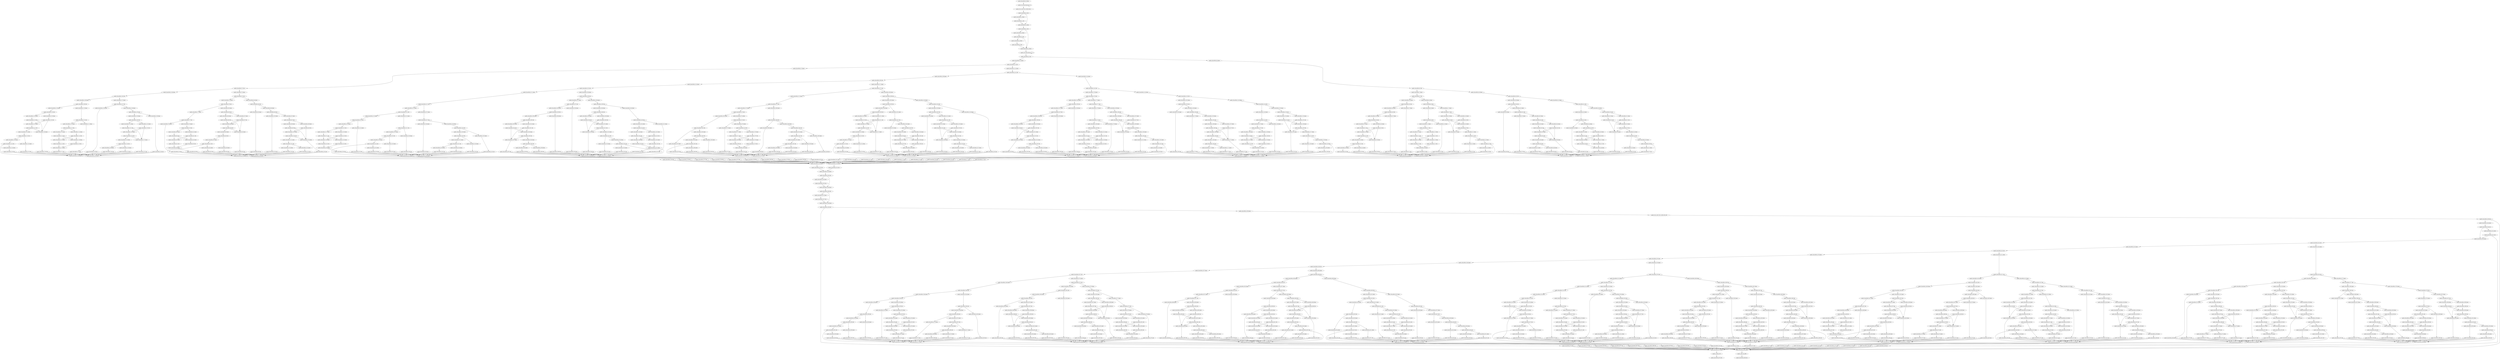 digraph G {
    "xpalloc_BasicBlock_266_Head" -> "xpalloc_BasicBlock_266_Tail"
    "xpalloc_BasicBlock_266_Tail" -> "xpalloc_BasicBlock_269_Head"
    "xpalloc_BasicBlock_266_Tail" -> "xpalloc_BasicBlock_270_Head"
    "xpalloc_BasicBlock_267_Head" -> "xpalloc_BasicBlock_267_Tail"
    "xpalloc_BasicBlock_267_Tail" -> "xpalloc_BasicBlock_269_Head"
    "xpalloc_BasicBlock_267_Tail" -> "xpalloc_BasicBlock_270_Head"
    "xpalloc_BasicBlock_268_Head" -> "xpalloc_BasicBlock_268_Tail"
    "xpalloc_BasicBlock_268_Tail" -> "xpalloc_BasicBlock_269_Head"
    "xpalloc_BasicBlock_268_Tail" -> "xpalloc_BasicBlock_270_Head"
    "xpalloc_BasicBlock_269_Head" -> "xpalloc_BasicBlock_269_Tail"
    "xpalloc_BasicBlock_269_Tail" -> "xpalloc_BasicBlock_332_Head"
    "xpalloc_BasicBlock_269_Tail" -> "xpalloc_BasicBlock_333_Head"
    "xpalloc_BasicBlock_270_Head" -> "xpalloc_BasicBlock_270_Tail"
    "xpalloc_BasicBlock_270_Tail" -> "xpalloc_BasicBlock_332_Head"
    "xpalloc_BasicBlock_270_Tail" -> "xpalloc_BasicBlock_333_Head"
    "xpalloc_BasicBlock_271_Head" -> "xpalloc_BasicBlock_271_Tail"
    "xpalloc_BasicBlock_271_Tail" -> "xpalloc_BasicBlock_272_Head"
    "xpalloc_BasicBlock_271_Tail" -> "xpalloc_BasicBlock_299_Head"
    "xpalloc_BasicBlock_272_Head" -> "xpalloc_BasicBlock_272_Tail"
    "xpalloc_BasicBlock_272_Tail" -> "xpalloc_BasicBlock_273_Head"
    "xpalloc_BasicBlock_272_Tail" -> "xpalloc_BasicBlock_288_Head"
    "xpalloc_BasicBlock_273_Head" -> "xpalloc_BasicBlock_273_Tail"
    "xpalloc_BasicBlock_273_Tail" -> "xpalloc_BasicBlock_274_Head"
    "xpalloc_BasicBlock_273_Tail" -> "xpalloc_BasicBlock_282_Head"
    "xpalloc_BasicBlock_274_Head" -> "xpalloc_BasicBlock_274_Tail"
    "xpalloc_BasicBlock_274_Tail" -> "xpalloc_BasicBlock_275_Head"
    "xpalloc_BasicBlock_274_Tail" -> "xpalloc_BasicBlock_276_Head"
    "xpalloc_BasicBlock_275_Head" -> "xpalloc_BasicBlock_275_Tail"
    "xpalloc_BasicBlock_275_Tail" -> "xpalloc_BasicBlock_297_Head"
    "xpalloc_BasicBlock_275_Tail" -> "xpalloc_BasicBlock_298_Head"
    "xpalloc_BasicBlock_276_Head" -> "xpalloc_BasicBlock_276_Tail"
    "xpalloc_BasicBlock_276_Tail" -> "xpalloc_BasicBlock_277_Head"
    "xpalloc_BasicBlock_276_Tail" -> "xpalloc_BasicBlock_278_Head"
    "xpalloc_BasicBlock_277_Head" -> "xpalloc_BasicBlock_277_Tail"
    "xpalloc_BasicBlock_277_Tail" -> "xpalloc_BasicBlock_279_Head"
    "xpalloc_BasicBlock_277_Tail" -> "xpalloc_BasicBlock_280_Head"
    "xpalloc_BasicBlock_278_Head" -> "xpalloc_BasicBlock_278_Tail"
    "xpalloc_BasicBlock_278_Tail" -> "xpalloc_BasicBlock_279_Head"
    "xpalloc_BasicBlock_278_Tail" -> "xpalloc_BasicBlock_280_Head"
    "xpalloc_BasicBlock_279_Head" -> "xpalloc_BasicBlock_279_Tail"
    "xpalloc_BasicBlock_279_Tail" -> "xpalloc_BasicBlock_281_Head"
    "xpalloc_BasicBlock_280_Head" -> "xpalloc_BasicBlock_280_Tail"
    "xpalloc_BasicBlock_280_Tail" -> "xpalloc_BasicBlock_281_Head"
    "xpalloc_BasicBlock_281_Head" -> "xpalloc_BasicBlock_281_Tail"
    "xpalloc_BasicBlock_281_Tail" -> "xpalloc_BasicBlock_297_Head"
    "xpalloc_BasicBlock_281_Tail" -> "xpalloc_BasicBlock_298_Head"
    "xpalloc_BasicBlock_282_Head" -> "xpalloc_BasicBlock_282_Tail"
    "xpalloc_BasicBlock_282_Tail" -> "xpalloc_BasicBlock_283_Head"
    "xpalloc_BasicBlock_282_Tail" -> "xpalloc_BasicBlock_287_Head"
    "xpalloc_BasicBlock_283_Head" -> "xpalloc_BasicBlock_283_Tail"
    "xpalloc_BasicBlock_283_Tail" -> "xpalloc_BasicBlock_284_Head"
    "xpalloc_BasicBlock_283_Tail" -> "xpalloc_BasicBlock_285_Head"
    "xpalloc_BasicBlock_284_Head" -> "xpalloc_BasicBlock_284_Tail"
    "xpalloc_BasicBlock_284_Tail" -> "xpalloc_BasicBlock_297_Head"
    "xpalloc_BasicBlock_284_Tail" -> "xpalloc_BasicBlock_298_Head"
    "xpalloc_BasicBlock_285_Head" -> "xpalloc_BasicBlock_285_Tail"
    "xpalloc_BasicBlock_285_Tail" -> "xpalloc_BasicBlock_286_Head"
    "xpalloc_BasicBlock_285_Tail" -> "xpalloc_BasicBlock_298_Head"
    "xpalloc_BasicBlock_286_Head" -> "xpalloc_BasicBlock_286_Tail"
    "xpalloc_BasicBlock_286_Tail" -> "xpalloc_BasicBlock_297_Head"
    "xpalloc_BasicBlock_286_Tail" -> "xpalloc_BasicBlock_298_Head"
    "xpalloc_BasicBlock_287_Head" -> "xpalloc_BasicBlock_287_Tail"
    "xpalloc_BasicBlock_287_Tail" -> "xpalloc_BasicBlock_297_Head"
    "xpalloc_BasicBlock_287_Tail" -> "xpalloc_BasicBlock_298_Head"
    "xpalloc_BasicBlock_288_Head" -> "xpalloc_BasicBlock_288_Tail"
    "xpalloc_BasicBlock_288_Tail" -> "xpalloc_BasicBlock_289_Head"
    "xpalloc_BasicBlock_288_Tail" -> "xpalloc_BasicBlock_290_Head"
    "xpalloc_BasicBlock_289_Head" -> "xpalloc_BasicBlock_289_Tail"
    "xpalloc_BasicBlock_156_Tail" -> "xpalloc_BasicBlock_157_Head"
    "xpalloc_BasicBlock_156_Tail" -> "xpalloc_BasicBlock_161_Head"
    "xpalloc_BasicBlock_157_Head" -> "xpalloc_BasicBlock_157_Tail"
    "xpalloc_BasicBlock_157_Tail" -> "xpalloc_BasicBlock_158_Head"
    "xpalloc_BasicBlock_157_Tail" -> "xpalloc_BasicBlock_159_Head"
    "xpalloc_BasicBlock_158_Head" -> "xpalloc_BasicBlock_158_Tail"
    "xpalloc_BasicBlock_158_Tail" -> "xpalloc_BasicBlock_174_Head"
    "xpalloc_BasicBlock_158_Tail" -> "xpalloc_BasicBlock_175_Head"
    "xpalloc_BasicBlock_159_Head" -> "xpalloc_BasicBlock_159_Tail"
    "xpalloc_BasicBlock_159_Tail" -> "xpalloc_BasicBlock_160_Head"
    "xpalloc_BasicBlock_159_Tail" -> "xpalloc_BasicBlock_175_Head"
    "xpalloc_BasicBlock_160_Head" -> "xpalloc_BasicBlock_160_Tail"
    "xpalloc_BasicBlock_160_Tail" -> "xpalloc_BasicBlock_174_Head"
    "xpalloc_BasicBlock_160_Tail" -> "xpalloc_BasicBlock_175_Head"
    "xpalloc_BasicBlock_161_Head" -> "xpalloc_BasicBlock_161_Tail"
    "xpalloc_BasicBlock_161_Tail" -> "xpalloc_BasicBlock_174_Head"
    "xpalloc_BasicBlock_161_Tail" -> "xpalloc_BasicBlock_175_Head"
    "xpalloc_BasicBlock_162_Head" -> "xpalloc_BasicBlock_162_Tail"
    "xpalloc_BasicBlock_162_Tail" -> "xpalloc_BasicBlock_163_Head"
    "xpalloc_BasicBlock_162_Tail" -> "xpalloc_BasicBlock_164_Head"
    "xpalloc_BasicBlock_163_Head" -> "xpalloc_BasicBlock_163_Tail"
    "xpalloc_BasicBlock_163_Tail" -> "xpalloc_BasicBlock_174_Head"
    "xpalloc_BasicBlock_163_Tail" -> "xpalloc_BasicBlock_175_Head"
    "xpalloc_BasicBlock_164_Head" -> "xpalloc_BasicBlock_164_Tail"
    "xpalloc_BasicBlock_164_Tail" -> "xpalloc_BasicBlock_165_Head"
    "xpalloc_BasicBlock_164_Tail" -> "xpalloc_BasicBlock_173_Head"
    "xpalloc_BasicBlock_165_Head" -> "xpalloc_BasicBlock_165_Tail"
    "xpalloc_BasicBlock_165_Tail" -> "xpalloc_BasicBlock_166_Head"
    "xpalloc_BasicBlock_165_Tail" -> "xpalloc_BasicBlock_167_Head"
    "xpalloc_BasicBlock_166_Head" -> "xpalloc_BasicBlock_166_Tail"
    "xpalloc_BasicBlock_166_Tail" -> "xpalloc_BasicBlock_168_Head"
    "xpalloc_BasicBlock_166_Tail" -> "xpalloc_BasicBlock_172_Head"
    "xpalloc_BasicBlock_167_Head" -> "xpalloc_BasicBlock_167_Tail"
    "xpalloc_BasicBlock_167_Tail" -> "xpalloc_BasicBlock_168_Head"
    "xpalloc_BasicBlock_167_Tail" -> "xpalloc_BasicBlock_172_Head"
    "xpalloc_BasicBlock_168_Head" -> "xpalloc_BasicBlock_168_Tail"
    "xpalloc_BasicBlock_168_Tail" -> "xpalloc_BasicBlock_169_Head"
    "xpalloc_BasicBlock_168_Tail" -> "xpalloc_BasicBlock_172_Head"
    "xpalloc_BasicBlock_169_Head" -> "xpalloc_BasicBlock_169_Tail"
    "xpalloc_BasicBlock_169_Tail" -> "xpalloc_BasicBlock_170_Head"
    "xpalloc_BasicBlock_169_Tail" -> "xpalloc_BasicBlock_171_Head"
    "xpalloc_BasicBlock_170_Head" -> "xpalloc_BasicBlock_170_Tail"
    "xpalloc_BasicBlock_170_Tail" -> "xpalloc_BasicBlock_174_Head"
    "xpalloc_BasicBlock_170_Tail" -> "xpalloc_BasicBlock_175_Head"
    "xpalloc_BasicBlock_171_Head" -> "xpalloc_BasicBlock_171_Tail"
    "xpalloc_BasicBlock_171_Tail" -> "xpalloc_BasicBlock_174_Head"
    "xpalloc_BasicBlock_171_Tail" -> "xpalloc_BasicBlock_175_Head"
    "xpalloc_BasicBlock_188_Head" -> "xpalloc_BasicBlock_188_Tail"
    "xpalloc_BasicBlock_188_Tail" -> "xpalloc_BasicBlock_189_Head"
    "xpalloc_BasicBlock_188_Tail" -> "xpalloc_BasicBlock_194_Head"
    "xpalloc_BasicBlock_189_Head" -> "xpalloc_BasicBlock_189_Tail"
    "xpalloc_BasicBlock_189_Tail" -> "xpalloc_BasicBlock_190_Head"
    "xpalloc_BasicBlock_189_Tail" -> "xpalloc_BasicBlock_194_Head"
    "xpalloc_BasicBlock_190_Head" -> "xpalloc_BasicBlock_190_Tail"
    "xpalloc_BasicBlock_190_Tail" -> "xpalloc_BasicBlock_191_Head"
    "xpalloc_BasicBlock_190_Tail" -> "xpalloc_BasicBlock_192_Head"
    "xpalloc_BasicBlock_191_Head" -> "xpalloc_BasicBlock_191_Tail"
    "xpalloc_BasicBlock_191_Tail" -> "xpalloc_BasicBlock_207_Head"
    "xpalloc_BasicBlock_191_Tail" -> "xpalloc_BasicBlock_208_Head"
    "xpalloc_BasicBlock_192_Head" -> "xpalloc_BasicBlock_192_Tail"
    "xpalloc_BasicBlock_192_Tail" -> "xpalloc_BasicBlock_193_Head"
    "xpalloc_BasicBlock_192_Tail" -> "xpalloc_BasicBlock_208_Head"
    "xpalloc_BasicBlock_193_Head" -> "xpalloc_BasicBlock_193_Tail"
    "xpalloc_BasicBlock_193_Tail" -> "xpalloc_BasicBlock_207_Head"
    "xpalloc_BasicBlock_193_Tail" -> "xpalloc_BasicBlock_208_Head"
    "xpalloc_BasicBlock_194_Head" -> "xpalloc_BasicBlock_194_Tail"
    "xpalloc_BasicBlock_194_Tail" -> "xpalloc_BasicBlock_207_Head"
    "xpalloc_BasicBlock_194_Tail" -> "xpalloc_BasicBlock_208_Head"
    "xpalloc_BasicBlock_195_Head" -> "xpalloc_BasicBlock_195_Tail"
    "xpalloc_BasicBlock_195_Tail" -> "xpalloc_BasicBlock_196_Head"
    "xpalloc_BasicBlock_195_Tail" -> "xpalloc_BasicBlock_197_Head"
    "xpalloc_BasicBlock_196_Head" -> "xpalloc_BasicBlock_196_Tail"
    "xpalloc_BasicBlock_196_Tail" -> "xpalloc_BasicBlock_207_Head"
    "xpalloc_BasicBlock_196_Tail" -> "xpalloc_BasicBlock_208_Head"
    "xpalloc_BasicBlock_197_Head" -> "xpalloc_BasicBlock_197_Tail"
    "xpalloc_BasicBlock_197_Tail" -> "xpalloc_BasicBlock_198_Head"
    "xpalloc_BasicBlock_197_Tail" -> "xpalloc_BasicBlock_206_Head"
    "xpalloc_BasicBlock_198_Head" -> "xpalloc_BasicBlock_198_Tail"
    "xpalloc_BasicBlock_198_Tail" -> "xpalloc_BasicBlock_199_Head"
    "xpalloc_BasicBlock_198_Tail" -> "xpalloc_BasicBlock_200_Head"
    "xpalloc_BasicBlock_199_Head" -> "xpalloc_BasicBlock_199_Tail"
    "xpalloc_BasicBlock_199_Tail" -> "xpalloc_BasicBlock_201_Head"
    "xpalloc_BasicBlock_199_Tail" -> "xpalloc_BasicBlock_205_Head"
    "xpalloc_BasicBlock_200_Head" -> "xpalloc_BasicBlock_200_Tail"
    "xpalloc_BasicBlock_200_Tail" -> "xpalloc_BasicBlock_201_Head"
    "xpalloc_BasicBlock_200_Tail" -> "xpalloc_BasicBlock_205_Head"
    "xpalloc_BasicBlock_201_Head" -> "xpalloc_BasicBlock_201_Tail"
    "xpalloc_BasicBlock_201_Tail" -> "xpalloc_BasicBlock_202_Head"
    "xpalloc_BasicBlock_201_Tail" -> "xpalloc_BasicBlock_205_Head"
    "xpalloc_BasicBlock_202_Head" -> "xpalloc_BasicBlock_202_Tail"
    "xpalloc_BasicBlock_202_Tail" -> "xpalloc_BasicBlock_203_Head"
    "xpalloc_BasicBlock_202_Tail" -> "xpalloc_BasicBlock_204_Head"
    "xpalloc_BasicBlock_203_Head" -> "xpalloc_BasicBlock_203_Tail"
    "xpalloc_BasicBlock_203_Tail" -> "xpalloc_BasicBlock_207_Head"
    "xpalloc_BasicBlock_203_Tail" -> "xpalloc_BasicBlock_208_Head"
    "xpalloc_BasicBlock_204_Head" -> "xpalloc_BasicBlock_204_Tail"
    "xpalloc_BasicBlock_204_Tail" -> "xpalloc_BasicBlock_207_Head"
    "xpalloc_BasicBlock_204_Tail" -> "xpalloc_BasicBlock_208_Head"
    "xpalloc_BasicBlock_205_Head" -> "xpalloc_BasicBlock_205_Tail"
    "xpalloc_BasicBlock_205_Tail" -> "xpalloc_BasicBlock_207_Head"
    "xpalloc_BasicBlock_205_Tail" -> "xpalloc_BasicBlock_208_Head"
    "xpalloc_BasicBlock_206_Head" -> "xpalloc_BasicBlock_206_Tail"
    "xpalloc_BasicBlock_338_Tail" -> "xpalloc_BasicBlock_339_Head"
    "xpalloc_BasicBlock_338_Tail" -> "xpalloc_BasicBlock_670_Head"
    "xpalloc_BasicBlock_339_Head" -> "xpalloc_llvm.sadd.with.overflow.i64_339"
    "xpalloc_llvm.sadd.with.overflow.i64_339" -> "xpalloc_BasicBlock_339_Tail"
    "xpalloc_BasicBlock_339_Tail" -> "xpalloc_BasicBlock_340_Head"
    "xpalloc_BasicBlock_339_Tail" -> "xpalloc_BasicBlock_669_Head"
    "xpalloc_BasicBlock_340_Head" -> "xpalloc_BasicBlock_340_Tail"
    "xpalloc_BasicBlock_340_Tail" -> "xpalloc_BasicBlock_341_Head"
    "xpalloc_BasicBlock_340_Tail" -> "xpalloc_BasicBlock_342_Head"
    "xpalloc_BasicBlock_341_Head" -> "xpalloc_BasicBlock_341_Tail"
    "xpalloc_BasicBlock_341_Tail" -> "xpalloc_BasicBlock_342_Head"
    "xpalloc_BasicBlock_341_Tail" -> "xpalloc_BasicBlock_669_Head"
    "xpalloc_BasicBlock_342_Head" -> "xpalloc_BasicBlock_342_Tail"
    "xpalloc_BasicBlock_342_Tail" -> "xpalloc_BasicBlock_343_Head"
    "xpalloc_BasicBlock_342_Tail" -> "xpalloc_BasicBlock_410_Head"
    "xpalloc_BasicBlock_343_Head" -> "xpalloc_BasicBlock_343_Tail"
    "xpalloc_BasicBlock_343_Tail" -> "xpalloc_BasicBlock_344_Head"
    "xpalloc_BasicBlock_343_Tail" -> "xpalloc_BasicBlock_377_Head"
    "xpalloc_BasicBlock_344_Head" -> "xpalloc_BasicBlock_344_Tail"
    "xpalloc_BasicBlock_344_Tail" -> "xpalloc_BasicBlock_345_Head"
    "xpalloc_BasicBlock_344_Tail" -> "xpalloc_BasicBlock_363_Head"
    "xpalloc_BasicBlock_345_Head" -> "xpalloc_BasicBlock_345_Tail"
    "xpalloc_BasicBlock_345_Tail" -> "xpalloc_BasicBlock_346_Head"
    "xpalloc_BasicBlock_345_Tail" -> "xpalloc_BasicBlock_354_Head"
    "xpalloc_BasicBlock_346_Head" -> "xpalloc_BasicBlock_346_Tail"
    "xpalloc_BasicBlock_346_Tail" -> "xpalloc_BasicBlock_347_Head"
    "xpalloc_BasicBlock_346_Tail" -> "xpalloc_BasicBlock_348_Head"
    "xpalloc_BasicBlock_347_Head" -> "xpalloc_BasicBlock_347_Tail"
    "xpalloc_BasicBlock_347_Tail" -> "xpalloc_BasicBlock_375_Head"
    "xpalloc_BasicBlock_347_Tail" -> "xpalloc_BasicBlock_376_Head"
    "xpalloc_BasicBlock_348_Head" -> "xpalloc_BasicBlock_348_Tail"
    "xpalloc_BasicBlock_348_Tail" -> "xpalloc_BasicBlock_349_Head"
    "xpalloc_BasicBlock_348_Tail" -> "xpalloc_BasicBlock_350_Head"
    "xpalloc_BasicBlock_349_Head" -> "xpalloc_BasicBlock_349_Tail"
    "xpalloc_BasicBlock_349_Tail" -> "xpalloc_BasicBlock_351_Head"
    "xpalloc_BasicBlock_349_Tail" -> "xpalloc_BasicBlock_352_Head"
    "xpalloc_BasicBlock_350_Head" -> "xpalloc_BasicBlock_350_Tail"
    "xpalloc_BasicBlock_350_Tail" -> "xpalloc_BasicBlock_351_Head"
    "xpalloc_BasicBlock_350_Tail" -> "xpalloc_BasicBlock_352_Head"
    "xpalloc_BasicBlock_351_Head" -> "xpalloc_BasicBlock_351_Tail"
    "xpalloc_BasicBlock_351_Tail" -> "xpalloc_BasicBlock_353_Head"
    "xpalloc_BasicBlock_352_Head" -> "xpalloc_BasicBlock_352_Tail"
    "xpalloc_BasicBlock_352_Tail" -> "xpalloc_BasicBlock_353_Head"
    "xpalloc_BasicBlock_353_Head" -> "xpalloc_BasicBlock_353_Tail"
    "xpalloc_BasicBlock_353_Tail" -> "xpalloc_BasicBlock_375_Head"
    "xpalloc_BasicBlock_353_Tail" -> "xpalloc_BasicBlock_376_Head"
    "xpalloc_BasicBlock_354_Head" -> "xpalloc_BasicBlock_354_Tail"
    "xpalloc_BasicBlock_354_Tail" -> "xpalloc_BasicBlock_355_Head"
    "xpalloc_BasicBlock_354_Tail" -> "xpalloc_BasicBlock_356_Head"
    "xpalloc_BasicBlock_355_Head" -> "xpalloc_BasicBlock_355_Tail"
    "xpalloc_BasicBlock_355_Tail" -> "xpalloc_BasicBlock_357_Head"
    "xpalloc_BasicBlock_355_Tail" -> "xpalloc_BasicBlock_362_Head"
    "xpalloc_BasicBlock_356_Head" -> "xpalloc_BasicBlock_356_Tail"
    "xpalloc_BasicBlock_356_Tail" -> "xpalloc_BasicBlock_357_Head"
    "xpalloc_BasicBlock_356_Tail" -> "xpalloc_BasicBlock_362_Head"
    "xpalloc_BasicBlock_357_Head" -> "xpalloc_BasicBlock_357_Tail"
    "xpalloc_BasicBlock_357_Tail" -> "xpalloc_BasicBlock_358_Head"
    "xpalloc_BasicBlock_357_Tail" -> "xpalloc_BasicBlock_362_Head"
    "xpalloc_BasicBlock_358_Head" -> "xpalloc_BasicBlock_358_Tail"
    "xpalloc_BasicBlock_358_Tail" -> "xpalloc_BasicBlock_359_Head"
    "xpalloc_BasicBlock_358_Tail" -> "xpalloc_BasicBlock_360_Head"
    "xpalloc_BasicBlock_359_Head" -> "xpalloc_BasicBlock_359_Tail"
    "xpalloc_BasicBlock_359_Tail" -> "xpalloc_BasicBlock_375_Head"
    "xpalloc_BasicBlock_359_Tail" -> "xpalloc_BasicBlock_376_Head"
    "xpalloc_BasicBlock_360_Head" -> "xpalloc_BasicBlock_360_Tail"
    "xpalloc_BasicBlock_360_Tail" -> "xpalloc_BasicBlock_361_Head"
    "xpalloc_BasicBlock_360_Tail" -> "xpalloc_BasicBlock_376_Head"
    "xpalloc_BasicBlock_361_Head" -> "xpalloc_BasicBlock_361_Tail"
    "xpalloc_BasicBlock_361_Tail" -> "xpalloc_BasicBlock_375_Head"
    "xpalloc_BasicBlock_361_Tail" -> "xpalloc_BasicBlock_376_Head"
    "xpalloc_BasicBlock_362_Head" -> "xpalloc_BasicBlock_362_Tail"
    "xpalloc_BasicBlock_362_Tail" -> "xpalloc_BasicBlock_375_Head"
    "xpalloc_BasicBlock_362_Tail" -> "xpalloc_BasicBlock_376_Head"
    "xpalloc_BasicBlock_363_Head" -> "xpalloc_BasicBlock_363_Tail"
    "xpalloc_BasicBlock_363_Tail" -> "xpalloc_BasicBlock_364_Head"
    "xpalloc_BasicBlock_363_Tail" -> "xpalloc_BasicBlock_365_Head"
    "xpalloc_BasicBlock_364_Head" -> "xpalloc_BasicBlock_364_Tail"
    "xpalloc_BasicBlock_364_Tail" -> "xpalloc_BasicBlock_375_Head"
    "xpalloc_BasicBlock_364_Tail" -> "xpalloc_BasicBlock_376_Head"
    "xpalloc_BasicBlock_365_Head" -> "xpalloc_BasicBlock_365_Tail"
    "xpalloc_BasicBlock_245_Tail" -> "xpalloc_BasicBlock_247_Head"
    "xpalloc_BasicBlock_246_Head" -> "xpalloc_BasicBlock_246_Tail"
    "xpalloc_BasicBlock_246_Tail" -> "xpalloc_BasicBlock_247_Head"
    "xpalloc_BasicBlock_247_Head" -> "xpalloc_BasicBlock_247_Tail"
    "xpalloc_BasicBlock_247_Tail" -> "xpalloc_BasicBlock_269_Head"
    "xpalloc_BasicBlock_247_Tail" -> "xpalloc_BasicBlock_270_Head"
    "xpalloc_BasicBlock_248_Head" -> "xpalloc_BasicBlock_248_Tail"
    "xpalloc_BasicBlock_248_Tail" -> "xpalloc_BasicBlock_249_Head"
    "xpalloc_BasicBlock_248_Tail" -> "xpalloc_BasicBlock_250_Head"
    "xpalloc_BasicBlock_249_Head" -> "xpalloc_BasicBlock_249_Tail"
    "xpalloc_BasicBlock_249_Tail" -> "xpalloc_BasicBlock_251_Head"
    "xpalloc_BasicBlock_249_Tail" -> "xpalloc_BasicBlock_256_Head"
    "xpalloc_BasicBlock_250_Head" -> "xpalloc_BasicBlock_250_Tail"
    "xpalloc_BasicBlock_250_Tail" -> "xpalloc_BasicBlock_251_Head"
    "xpalloc_BasicBlock_250_Tail" -> "xpalloc_BasicBlock_256_Head"
    "xpalloc_BasicBlock_251_Head" -> "xpalloc_BasicBlock_251_Tail"
    "xpalloc_BasicBlock_251_Tail" -> "xpalloc_BasicBlock_252_Head"
    "xpalloc_BasicBlock_251_Tail" -> "xpalloc_BasicBlock_256_Head"
    "xpalloc_BasicBlock_252_Head" -> "xpalloc_BasicBlock_252_Tail"
    "xpalloc_BasicBlock_252_Tail" -> "xpalloc_BasicBlock_253_Head"
    "xpalloc_BasicBlock_252_Tail" -> "xpalloc_BasicBlock_254_Head"
    "xpalloc_BasicBlock_253_Head" -> "xpalloc_BasicBlock_253_Tail"
    "xpalloc_BasicBlock_253_Tail" -> "xpalloc_BasicBlock_269_Head"
    "xpalloc_BasicBlock_253_Tail" -> "xpalloc_BasicBlock_270_Head"
    "xpalloc_BasicBlock_254_Head" -> "xpalloc_BasicBlock_254_Tail"
    "xpalloc_BasicBlock_254_Tail" -> "xpalloc_BasicBlock_270_Head"
    "xpalloc_BasicBlock_254_Tail" -> "xpalloc_BasicBlock_255_Head"
    "xpalloc_BasicBlock_255_Head" -> "xpalloc_BasicBlock_255_Tail"
    "xpalloc_BasicBlock_255_Tail" -> "xpalloc_BasicBlock_269_Head"
    "xpalloc_BasicBlock_255_Tail" -> "xpalloc_BasicBlock_270_Head"
    "xpalloc_BasicBlock_256_Head" -> "xpalloc_BasicBlock_256_Tail"
    "xpalloc_BasicBlock_256_Tail" -> "xpalloc_BasicBlock_269_Head"
    "xpalloc_BasicBlock_256_Tail" -> "xpalloc_BasicBlock_270_Head"
    "xpalloc_BasicBlock_257_Head" -> "xpalloc_BasicBlock_257_Tail"
    "xpalloc_BasicBlock_257_Tail" -> "xpalloc_BasicBlock_258_Head"
    "xpalloc_BasicBlock_257_Tail" -> "xpalloc_BasicBlock_259_Head"
    "xpalloc_BasicBlock_258_Head" -> "xpalloc_BasicBlock_258_Tail"
    "xpalloc_BasicBlock_258_Tail" -> "xpalloc_BasicBlock_269_Head"
    "xpalloc_BasicBlock_258_Tail" -> "xpalloc_BasicBlock_270_Head"
    "xpalloc_BasicBlock_259_Head" -> "xpalloc_BasicBlock_259_Tail"
    "xpalloc_BasicBlock_259_Tail" -> "xpalloc_BasicBlock_268_Head"
    "xpalloc_BasicBlock_259_Tail" -> "xpalloc_BasicBlock_260_Head"
    "xpalloc_BasicBlock_260_Head" -> "xpalloc_BasicBlock_260_Tail"
    "xpalloc_BasicBlock_260_Tail" -> "xpalloc_BasicBlock_261_Head"
    "xpalloc_BasicBlock_260_Tail" -> "xpalloc_BasicBlock_262_Head"
    "xpalloc_BasicBlock_261_Head" -> "xpalloc_BasicBlock_261_Tail"
    "xpalloc_BasicBlock_261_Tail" -> "xpalloc_BasicBlock_267_Head"
    "xpalloc_BasicBlock_261_Tail" -> "xpalloc_BasicBlock_263_Head"
    "xpalloc_BasicBlock_262_Head" -> "xpalloc_BasicBlock_262_Tail"
    "xpalloc_BasicBlock_262_Tail" -> "xpalloc_BasicBlock_267_Head"
    "xpalloc_BasicBlock_262_Tail" -> "xpalloc_BasicBlock_263_Head"
    "xpalloc_BasicBlock_263_Head" -> "xpalloc_BasicBlock_263_Tail"
    "xpalloc_BasicBlock_263_Tail" -> "xpalloc_BasicBlock_267_Head"
    "xpalloc_BasicBlock_263_Tail" -> "xpalloc_BasicBlock_264_Head"
    "xpalloc_BasicBlock_264_Head" -> "xpalloc_BasicBlock_264_Tail"
    "xpalloc_BasicBlock_264_Tail" -> "xpalloc_BasicBlock_266_Head"
    "xpalloc_BasicBlock_264_Tail" -> "xpalloc_BasicBlock_265_Head"
    "xpalloc_BasicBlock_265_Head" -> "xpalloc_BasicBlock_265_Tail"
    "xpalloc_BasicBlock_265_Tail" -> "xpalloc_BasicBlock_269_Head"
    "xpalloc_BasicBlock_265_Tail" -> "xpalloc_BasicBlock_270_Head"
    "xpalloc_BasicBlock_627_Tail" -> "xpalloc_BasicBlock_628_Head"
    "xpalloc_BasicBlock_627_Tail" -> "xpalloc_BasicBlock_633_Head"
    "xpalloc_BasicBlock_628_Head" -> "xpalloc_BasicBlock_628_Tail"
    "xpalloc_BasicBlock_628_Tail" -> "xpalloc_BasicBlock_629_Head"
    "xpalloc_BasicBlock_628_Tail" -> "xpalloc_BasicBlock_632_Head"
    "xpalloc_BasicBlock_629_Head" -> "xpalloc_BasicBlock_629_Tail"
    "xpalloc_BasicBlock_629_Tail" -> "xpalloc_BasicBlock_630_Head"
    "xpalloc_BasicBlock_629_Tail" -> "xpalloc_BasicBlock_631_Head"
    "xpalloc_BasicBlock_630_Head" -> "xpalloc_BasicBlock_630_Tail"
    "xpalloc_BasicBlock_630_Tail" -> "xpalloc_BasicBlock_634_Head"
    "xpalloc_BasicBlock_630_Tail" -> "xpalloc_BasicBlock_635_Head"
    "xpalloc_BasicBlock_631_Head" -> "xpalloc_BasicBlock_631_Tail"
    "xpalloc_BasicBlock_631_Tail" -> "xpalloc_BasicBlock_634_Head"
    "xpalloc_BasicBlock_631_Tail" -> "xpalloc_BasicBlock_635_Head"
    "xpalloc_BasicBlock_632_Head" -> "xpalloc_BasicBlock_632_Tail"
    "xpalloc_BasicBlock_632_Tail" -> "xpalloc_BasicBlock_634_Head"
    "xpalloc_BasicBlock_632_Tail" -> "xpalloc_BasicBlock_635_Head"
    "xpalloc_BasicBlock_633_Head" -> "xpalloc_BasicBlock_633_Tail"
    "xpalloc_BasicBlock_633_Tail" -> "xpalloc_BasicBlock_634_Head"
    "xpalloc_BasicBlock_633_Tail" -> "xpalloc_BasicBlock_635_Head"
    "xpalloc_BasicBlock_634_Head" -> "xpalloc_BasicBlock_634_Tail"
    "xpalloc_BasicBlock_634_Tail" -> "xpalloc_BasicBlock_669_Head"
    "xpalloc_BasicBlock_634_Tail" -> "xpalloc_BasicBlock_670_Head"
    "xpalloc_BasicBlock_635_Head" -> "xpalloc_BasicBlock_635_Tail"
    "xpalloc_BasicBlock_635_Tail" -> "xpalloc_BasicBlock_669_Head"
    "xpalloc_BasicBlock_635_Tail" -> "xpalloc_BasicBlock_670_Head"
    "xpalloc_BasicBlock_636_Head" -> "xpalloc_BasicBlock_636_Tail"
    "xpalloc_BasicBlock_636_Tail" -> "xpalloc_BasicBlock_637_Head"
    "xpalloc_BasicBlock_636_Tail" -> "xpalloc_BasicBlock_655_Head"
    "xpalloc_BasicBlock_637_Head" -> "xpalloc_BasicBlock_637_Tail"
    "xpalloc_BasicBlock_637_Tail" -> "xpalloc_BasicBlock_638_Head"
    "xpalloc_BasicBlock_637_Tail" -> "xpalloc_BasicBlock_646_Head"
    "xpalloc_BasicBlock_638_Head" -> "xpalloc_BasicBlock_638_Tail"
    "xpalloc_BasicBlock_638_Tail" -> "xpalloc_BasicBlock_639_Head"
    "xpalloc_BasicBlock_638_Tail" -> "xpalloc_BasicBlock_640_Head"
    "xpalloc_BasicBlock_639_Head" -> "xpalloc_BasicBlock_639_Tail"
    "xpalloc_BasicBlock_639_Tail" -> "xpalloc_BasicBlock_667_Head"
    "xpalloc_BasicBlock_639_Tail" -> "xpalloc_BasicBlock_668_Head"
    "xpalloc_BasicBlock_640_Head" -> "xpalloc_BasicBlock_640_Tail"
    "xpalloc_BasicBlock_640_Tail" -> "xpalloc_BasicBlock_641_Head"
    "xpalloc_BasicBlock_640_Tail" -> "xpalloc_BasicBlock_642_Head"
    "xpalloc_BasicBlock_641_Head" -> "xpalloc_BasicBlock_641_Tail"
    "xpalloc_BasicBlock_641_Tail" -> "xpalloc_BasicBlock_643_Head"
    "xpalloc_BasicBlock_641_Tail" -> "xpalloc_BasicBlock_644_Head"
    "xpalloc_BasicBlock_642_Head" -> "xpalloc_BasicBlock_642_Tail"
    "xpalloc_BasicBlock_642_Tail" -> "xpalloc_BasicBlock_643_Head"
    "xpalloc_BasicBlock_642_Tail" -> "xpalloc_BasicBlock_644_Head"
    "xpalloc_BasicBlock_643_Head" -> "xpalloc_BasicBlock_643_Tail"
    "xpalloc_BasicBlock_643_Tail" -> "xpalloc_BasicBlock_645_Head"
    "xpalloc_BasicBlock_644_Head" -> "xpalloc_BasicBlock_644_Tail"
    "xpalloc_BasicBlock_644_Tail" -> "xpalloc_BasicBlock_645_Head"
    "xpalloc_BasicBlock_645_Head" -> "xpalloc_BasicBlock_645_Tail"
    "xpalloc_BasicBlock_645_Tail" -> "xpalloc_BasicBlock_667_Head"
    "xpalloc_BasicBlock_645_Tail" -> "xpalloc_BasicBlock_668_Head"
    "xpalloc_BasicBlock_646_Head" -> "xpalloc_BasicBlock_646_Tail"
    "xpalloc_BasicBlock_646_Tail" -> "xpalloc_BasicBlock_647_Head"
    "xpalloc_BasicBlock_646_Tail" -> "xpalloc_BasicBlock_648_Head"
    "xpalloc_BasicBlock_647_Head" -> "xpalloc_BasicBlock_647_Tail"
    "xpalloc_BasicBlock_647_Tail" -> "xpalloc_BasicBlock_649_Head"
    "xpalloc_BasicBlock_647_Tail" -> "xpalloc_BasicBlock_654_Head"
    "xpalloc_BasicBlock_648_Head" -> "xpalloc_BasicBlock_648_Tail"
    "xpalloc_BasicBlock_648_Tail" -> "xpalloc_BasicBlock_649_Head"
    "xpalloc_BasicBlock_648_Tail" -> "xpalloc_BasicBlock_654_Head"
    "xpalloc_BasicBlock_649_Head" -> "xpalloc_BasicBlock_649_Tail"
    "xpalloc_BasicBlock_649_Tail" -> "xpalloc_BasicBlock_650_Head"
    "xpalloc_BasicBlock_649_Tail" -> "xpalloc_BasicBlock_654_Head"
    "xpalloc_BasicBlock_650_Head" -> "xpalloc_BasicBlock_650_Tail"
    "xpalloc_BasicBlock_650_Tail" -> "xpalloc_BasicBlock_651_Head"
    "xpalloc_BasicBlock_650_Tail" -> "xpalloc_BasicBlock_652_Head"
    "xpalloc_BasicBlock_651_Head" -> "xpalloc_BasicBlock_651_Tail"
    "xpalloc_BasicBlock_651_Tail" -> "xpalloc_BasicBlock_667_Head"
    "xpalloc_BasicBlock_651_Tail" -> "xpalloc_BasicBlock_668_Head"
    "xpalloc_BasicBlock_652_Head" -> "xpalloc_BasicBlock_652_Tail"
    "xpalloc_BasicBlock_652_Tail" -> "xpalloc_BasicBlock_653_Head"
    "xpalloc_BasicBlock_652_Tail" -> "xpalloc_BasicBlock_668_Head"
    "xpalloc_BasicBlock_653_Head" -> "xpalloc_BasicBlock_653_Tail"
    "xpalloc_BasicBlock_653_Tail" -> "xpalloc_BasicBlock_667_Head"
    "xpalloc_BasicBlock_653_Tail" -> "xpalloc_BasicBlock_668_Head"
    "xpalloc_BasicBlock_654_Head" -> "xpalloc_BasicBlock_654_Tail"
    "xpalloc_BasicBlock_654_Tail" -> "xpalloc_BasicBlock_667_Head"
    "xpalloc_BasicBlock_654_Tail" -> "xpalloc_BasicBlock_668_Head"
    "xpalloc_BasicBlock_655_Head" -> "xpalloc_BasicBlock_655_Tail"
    "xpalloc_BasicBlock_655_Tail" -> "xpalloc_BasicBlock_656_Head"
    "xpalloc_BasicBlock_655_Tail" -> "xpalloc_BasicBlock_657_Head"
    "xpalloc_BasicBlock_656_Head" -> "xpalloc_BasicBlock_656_Tail"
    "xpalloc_BasicBlock_656_Tail" -> "xpalloc_BasicBlock_667_Head"
    "xpalloc_BasicBlock_656_Tail" -> "xpalloc_BasicBlock_668_Head"
    "xpalloc_BasicBlock_657_Head" -> "xpalloc_BasicBlock_657_Tail"
    "xpalloc_BasicBlock_657_Tail" -> "xpalloc_BasicBlock_658_Head"
    "xpalloc_BasicBlock_657_Tail" -> "xpalloc_BasicBlock_666_Head"
    "xpalloc_BasicBlock_658_Head" -> "xpalloc_BasicBlock_658_Tail"
    "xpalloc_BasicBlock_658_Tail" -> "xpalloc_BasicBlock_659_Head"
    "xpalloc_BasicBlock_658_Tail" -> "xpalloc_BasicBlock_660_Head"
    "xpalloc_BasicBlock_659_Head" -> "xpalloc_BasicBlock_659_Tail"
    "xpalloc_BasicBlock_659_Tail" -> "xpalloc_BasicBlock_661_Head"
    "xpalloc_BasicBlock_659_Tail" -> "xpalloc_BasicBlock_665_Head"
    "xpalloc_BasicBlock_660_Head" -> "xpalloc_BasicBlock_660_Tail"
    "xpalloc_BasicBlock_660_Tail" -> "xpalloc_BasicBlock_661_Head"
    "xpalloc_BasicBlock_660_Tail" -> "xpalloc_BasicBlock_665_Head"
    "xpalloc_BasicBlock_661_Head" -> "xpalloc_BasicBlock_661_Tail"
    "xpalloc_BasicBlock_661_Tail" -> "xpalloc_BasicBlock_662_Head"
    "xpalloc_BasicBlock_661_Tail" -> "xpalloc_BasicBlock_665_Head"
    "xpalloc_BasicBlock_662_Head" -> "xpalloc_BasicBlock_662_Tail"
    "xpalloc_BasicBlock_662_Tail" -> "xpalloc_BasicBlock_663_Head"
    "xpalloc_BasicBlock_662_Tail" -> "xpalloc_BasicBlock_664_Head"
    "xpalloc_BasicBlock_663_Head" -> "xpalloc_BasicBlock_663_Tail"
    "xpalloc_BasicBlock_663_Tail" -> "xpalloc_BasicBlock_667_Head"
    "xpalloc_BasicBlock_663_Tail" -> "xpalloc_BasicBlock_668_Head"
    "xpalloc_BasicBlock_664_Head" -> "xpalloc_BasicBlock_664_Tail"
    "xpalloc_BasicBlock_664_Tail" -> "xpalloc_BasicBlock_667_Head"
    "xpalloc_BasicBlock_664_Tail" -> "xpalloc_BasicBlock_668_Head"
    "xpalloc_BasicBlock_665_Head" -> "xpalloc_BasicBlock_665_Tail"
    "xpalloc_BasicBlock_665_Tail" -> "xpalloc_BasicBlock_667_Head"
    "xpalloc_BasicBlock_665_Tail" -> "xpalloc_BasicBlock_668_Head"
    "xpalloc_BasicBlock_666_Head" -> "xpalloc_BasicBlock_666_Tail"
    "xpalloc_BasicBlock_666_Tail" -> "xpalloc_BasicBlock_667_Head"
    "xpalloc_BasicBlock_666_Tail" -> "xpalloc_BasicBlock_668_Head"
    "xpalloc_BasicBlock_667_Head" -> "xpalloc_BasicBlock_667_Tail"
    "xpalloc_BasicBlock_667_Tail" -> "xpalloc_BasicBlock_669_Head"
    "xpalloc_BasicBlock_667_Tail" -> "xpalloc_BasicBlock_670_Head"
    "xpalloc_BasicBlock_668_Head" -> "xpalloc_BasicBlock_668_Tail"
    "xpalloc_BasicBlock_668_Tail" -> "xpalloc_BasicBlock_669_Head"
    "xpalloc_BasicBlock_668_Tail" -> "xpalloc_BasicBlock_670_Head"
    "xpalloc_BasicBlock_669_Head" -> "xpalloc_xalloc_die_669"
    "xpalloc_xalloc_die_669" -> "xpalloc_BasicBlock_669_Tail"
    "xpalloc_BasicBlock_670_Head" -> "xpalloc_xrealloc_670"
    "xpalloc_xrealloc_670" -> "xpalloc_BasicBlock_670_Tail"
    "xpalloc_BasicBlock_544_Head" -> "xpalloc_BasicBlock_544_Tail"
    "xpalloc_BasicBlock_544_Tail" -> "xpalloc_BasicBlock_669_Head"
    "xpalloc_BasicBlock_544_Tail" -> "xpalloc_BasicBlock_670_Head"
    "xpalloc_BasicBlock_545_Head" -> "xpalloc_BasicBlock_545_Tail"
    "xpalloc_BasicBlock_545_Tail" -> "xpalloc_BasicBlock_669_Head"
    "xpalloc_BasicBlock_545_Tail" -> "xpalloc_BasicBlock_670_Head"
    "xpalloc_BasicBlock_546_Head" -> "xpalloc_BasicBlock_546_Tail"
    "xpalloc_BasicBlock_546_Tail" -> "xpalloc_BasicBlock_547_Head"
    "xpalloc_BasicBlock_546_Tail" -> "xpalloc_BasicBlock_608_Head"
    "xpalloc_BasicBlock_547_Head" -> "xpalloc_BasicBlock_547_Tail"
    "xpalloc_BasicBlock_547_Tail" -> "xpalloc_BasicBlock_548_Head"
    "xpalloc_BasicBlock_547_Tail" -> "xpalloc_BasicBlock_575_Head"
    "xpalloc_BasicBlock_548_Head" -> "xpalloc_BasicBlock_548_Tail"
    "xpalloc_BasicBlock_548_Tail" -> "xpalloc_BasicBlock_549_Head"
    "xpalloc_BasicBlock_548_Tail" -> "xpalloc_BasicBlock_564_Head"
    "xpalloc_BasicBlock_549_Head" -> "xpalloc_BasicBlock_549_Tail"
    "xpalloc_BasicBlock_549_Tail" -> "xpalloc_BasicBlock_550_Head"
    "xpalloc_BasicBlock_549_Tail" -> "xpalloc_BasicBlock_558_Head"
    "xpalloc_BasicBlock_550_Head" -> "xpalloc_BasicBlock_550_Tail"
    "xpalloc_BasicBlock_550_Tail" -> "xpalloc_BasicBlock_551_Head"
    "xpalloc_BasicBlock_550_Tail" -> "xpalloc_BasicBlock_552_Head"
    "xpalloc_BasicBlock_551_Head" -> "xpalloc_BasicBlock_551_Tail"
    "xpalloc_BasicBlock_551_Tail" -> "xpalloc_BasicBlock_573_Head"
    "xpalloc_BasicBlock_551_Tail" -> "xpalloc_BasicBlock_574_Head"
    "xpalloc_BasicBlock_552_Head" -> "xpalloc_BasicBlock_552_Tail"
    "xpalloc_BasicBlock_552_Tail" -> "xpalloc_BasicBlock_553_Head"
    "xpalloc_BasicBlock_552_Tail" -> "xpalloc_BasicBlock_554_Head"
    "xpalloc_BasicBlock_553_Head" -> "xpalloc_BasicBlock_553_Tail"
    "xpalloc_BasicBlock_553_Tail" -> "xpalloc_BasicBlock_555_Head"
    "xpalloc_BasicBlock_553_Tail" -> "xpalloc_BasicBlock_556_Head"
    "xpalloc_BasicBlock_554_Head" -> "xpalloc_BasicBlock_554_Tail"
    "xpalloc_BasicBlock_554_Tail" -> "xpalloc_BasicBlock_555_Head"
    "xpalloc_BasicBlock_554_Tail" -> "xpalloc_BasicBlock_556_Head"
    "xpalloc_BasicBlock_555_Head" -> "xpalloc_BasicBlock_555_Tail"
    "xpalloc_BasicBlock_555_Tail" -> "xpalloc_BasicBlock_557_Head"
    "xpalloc_BasicBlock_556_Head" -> "xpalloc_BasicBlock_556_Tail"
    "xpalloc_BasicBlock_556_Tail" -> "xpalloc_BasicBlock_557_Head"
    "xpalloc_BasicBlock_557_Head" -> "xpalloc_BasicBlock_557_Tail"
    "xpalloc_BasicBlock_557_Tail" -> "xpalloc_BasicBlock_573_Head"
    "xpalloc_BasicBlock_557_Tail" -> "xpalloc_BasicBlock_574_Head"
    "xpalloc_BasicBlock_558_Head" -> "xpalloc_BasicBlock_558_Tail"
    "xpalloc_BasicBlock_558_Tail" -> "xpalloc_BasicBlock_559_Head"
    "xpalloc_BasicBlock_558_Tail" -> "xpalloc_BasicBlock_563_Head"
    "xpalloc_BasicBlock_559_Head" -> "xpalloc_BasicBlock_559_Tail"
    "xpalloc_BasicBlock_559_Tail" -> "xpalloc_BasicBlock_560_Head"
    "xpalloc_BasicBlock_559_Tail" -> "xpalloc_BasicBlock_561_Head"
    "xpalloc_BasicBlock_560_Head" -> "xpalloc_BasicBlock_560_Tail"
    "xpalloc_BasicBlock_560_Tail" -> "xpalloc_BasicBlock_573_Head"
    "xpalloc_BasicBlock_560_Tail" -> "xpalloc_BasicBlock_574_Head"
    "xpalloc_BasicBlock_561_Head" -> "xpalloc_BasicBlock_561_Tail"
    "xpalloc_BasicBlock_561_Tail" -> "xpalloc_BasicBlock_562_Head"
    "xpalloc_BasicBlock_561_Tail" -> "xpalloc_BasicBlock_574_Head"
    "xpalloc_BasicBlock_562_Head" -> "xpalloc_BasicBlock_562_Tail"
    "xpalloc_BasicBlock_562_Tail" -> "xpalloc_BasicBlock_573_Head"
    "xpalloc_BasicBlock_562_Tail" -> "xpalloc_BasicBlock_574_Head"
    "xpalloc_BasicBlock_563_Head" -> "xpalloc_BasicBlock_563_Tail"
    "xpalloc_BasicBlock_563_Tail" -> "xpalloc_BasicBlock_573_Head"
    "xpalloc_BasicBlock_563_Tail" -> "xpalloc_BasicBlock_574_Head"
    "xpalloc_BasicBlock_564_Head" -> "xpalloc_BasicBlock_564_Tail"
    "xpalloc_BasicBlock_564_Tail" -> "xpalloc_BasicBlock_565_Head"
    "xpalloc_BasicBlock_564_Tail" -> "xpalloc_BasicBlock_566_Head"
    "xpalloc_BasicBlock_565_Head" -> "xpalloc_BasicBlock_565_Tail"
    "xpalloc_BasicBlock_565_Tail" -> "xpalloc_BasicBlock_573_Head"
    "xpalloc_BasicBlock_565_Tail" -> "xpalloc_BasicBlock_574_Head"
    "xpalloc_BasicBlock_566_Head" -> "xpalloc_BasicBlock_566_Tail"
    "xpalloc_BasicBlock_566_Tail" -> "xpalloc_BasicBlock_567_Head"
    "xpalloc_BasicBlock_566_Tail" -> "xpalloc_BasicBlock_572_Head"
    "xpalloc_BasicBlock_567_Head" -> "xpalloc_BasicBlock_567_Tail"
    "xpalloc_BasicBlock_567_Tail" -> "xpalloc_BasicBlock_568_Head"
    "xpalloc_BasicBlock_567_Tail" -> "xpalloc_BasicBlock_571_Head"
    "xpalloc_BasicBlock_568_Head" -> "xpalloc_BasicBlock_568_Tail"
    "xpalloc_BasicBlock_568_Tail" -> "xpalloc_BasicBlock_569_Head"
    "xpalloc_BasicBlock_568_Tail" -> "xpalloc_BasicBlock_570_Head"
    "xpalloc_BasicBlock_569_Head" -> "xpalloc_BasicBlock_569_Tail"
    "xpalloc_BasicBlock_569_Tail" -> "xpalloc_BasicBlock_573_Head"
    "xpalloc_BasicBlock_569_Tail" -> "xpalloc_BasicBlock_574_Head"
    "xpalloc_BasicBlock_570_Head" -> "xpalloc_BasicBlock_570_Tail"
    "xpalloc_BasicBlock_570_Tail" -> "xpalloc_BasicBlock_573_Head"
    "xpalloc_BasicBlock_570_Tail" -> "xpalloc_BasicBlock_574_Head"
    "xpalloc_BasicBlock_571_Head" -> "xpalloc_BasicBlock_571_Tail"
    "xpalloc_BasicBlock_571_Tail" -> "xpalloc_BasicBlock_573_Head"
    "xpalloc_BasicBlock_571_Tail" -> "xpalloc_BasicBlock_574_Head"
    "xpalloc_BasicBlock_572_Head" -> "xpalloc_BasicBlock_572_Tail"
    "xpalloc_BasicBlock_572_Tail" -> "xpalloc_BasicBlock_573_Head"
    "xpalloc_BasicBlock_572_Tail" -> "xpalloc_BasicBlock_574_Head"
    "xpalloc_BasicBlock_573_Head" -> "xpalloc_BasicBlock_573_Tail"
    "xpalloc_BasicBlock_573_Tail" -> "xpalloc_BasicBlock_669_Head"
    "xpalloc_BasicBlock_573_Tail" -> "xpalloc_BasicBlock_670_Head"
    "xpalloc_BasicBlock_574_Head" -> "xpalloc_BasicBlock_574_Tail"
    "xpalloc_BasicBlock_574_Tail" -> "xpalloc_BasicBlock_669_Head"
    "xpalloc_BasicBlock_574_Tail" -> "xpalloc_BasicBlock_670_Head"
    "xpalloc_BasicBlock_575_Head" -> "xpalloc_BasicBlock_575_Tail"
    "xpalloc_BasicBlock_575_Tail" -> "xpalloc_BasicBlock_576_Head"
    "xpalloc_BasicBlock_575_Tail" -> "xpalloc_BasicBlock_594_Head"
    "xpalloc_BasicBlock_576_Head" -> "xpalloc_BasicBlock_576_Tail"
    "xpalloc_BasicBlock_576_Tail" -> "xpalloc_BasicBlock_577_Head"
    "xpalloc_BasicBlock_576_Tail" -> "xpalloc_BasicBlock_585_Head"
    "xpalloc_BasicBlock_577_Head" -> "xpalloc_BasicBlock_577_Tail"
    "xpalloc_BasicBlock_577_Tail" -> "xpalloc_BasicBlock_578_Head"
    "xpalloc_BasicBlock_577_Tail" -> "xpalloc_BasicBlock_579_Head"
    "xpalloc_BasicBlock_578_Head" -> "xpalloc_BasicBlock_578_Tail"
    "xpalloc_BasicBlock_578_Tail" -> "xpalloc_BasicBlock_606_Head"
    "xpalloc_BasicBlock_578_Tail" -> "xpalloc_BasicBlock_607_Head"
    "xpalloc_BasicBlock_579_Head" -> "xpalloc_BasicBlock_579_Tail"
    "xpalloc_BasicBlock_579_Tail" -> "xpalloc_BasicBlock_580_Head"
    "xpalloc_BasicBlock_579_Tail" -> "xpalloc_BasicBlock_581_Head"
    "xpalloc_BasicBlock_580_Head" -> "xpalloc_BasicBlock_580_Tail"
    "xpalloc_BasicBlock_580_Tail" -> "xpalloc_BasicBlock_582_Head"
    "xpalloc_BasicBlock_580_Tail" -> "xpalloc_BasicBlock_583_Head"
    "xpalloc_BasicBlock_581_Head" -> "xpalloc_BasicBlock_581_Tail"
    "xpalloc_BasicBlock_581_Tail" -> "xpalloc_BasicBlock_582_Head"
    "xpalloc_BasicBlock_581_Tail" -> "xpalloc_BasicBlock_583_Head"
    "xpalloc_BasicBlock_582_Head" -> "xpalloc_BasicBlock_582_Tail"
    "xpalloc_BasicBlock_582_Tail" -> "xpalloc_BasicBlock_584_Head"
    "xpalloc_BasicBlock_583_Head" -> "xpalloc_BasicBlock_583_Tail"
    "xpalloc_BasicBlock_583_Tail" -> "xpalloc_BasicBlock_584_Head"
    "xpalloc_BasicBlock_584_Head" -> "xpalloc_BasicBlock_584_Tail"
    "xpalloc_BasicBlock_584_Tail" -> "xpalloc_BasicBlock_606_Head"
    "xpalloc_BasicBlock_584_Tail" -> "xpalloc_BasicBlock_607_Head"
    "xpalloc_BasicBlock_585_Head" -> "xpalloc_BasicBlock_585_Tail"
    "xpalloc_BasicBlock_585_Tail" -> "xpalloc_BasicBlock_586_Head"
    "xpalloc_BasicBlock_585_Tail" -> "xpalloc_BasicBlock_587_Head"
    "xpalloc_BasicBlock_586_Head" -> "xpalloc_BasicBlock_586_Tail"
    "xpalloc_BasicBlock_586_Tail" -> "xpalloc_BasicBlock_588_Head"
    "xpalloc_BasicBlock_586_Tail" -> "xpalloc_BasicBlock_593_Head"
    "xpalloc_BasicBlock_587_Head" -> "xpalloc_BasicBlock_587_Tail"
    "xpalloc_BasicBlock_587_Tail" -> "xpalloc_BasicBlock_588_Head"
    "xpalloc_BasicBlock_587_Tail" -> "xpalloc_BasicBlock_593_Head"
    "xpalloc_BasicBlock_588_Head" -> "xpalloc_BasicBlock_588_Tail"
    "xpalloc_BasicBlock_588_Tail" -> "xpalloc_BasicBlock_589_Head"
    "xpalloc_BasicBlock_588_Tail" -> "xpalloc_BasicBlock_593_Head"
    "xpalloc_BasicBlock_589_Head" -> "xpalloc_BasicBlock_589_Tail"
    "xpalloc_BasicBlock_589_Tail" -> "xpalloc_BasicBlock_590_Head"
    "xpalloc_BasicBlock_589_Tail" -> "xpalloc_BasicBlock_591_Head"
    "xpalloc_BasicBlock_590_Head" -> "xpalloc_BasicBlock_590_Tail"
    "xpalloc_BasicBlock_590_Tail" -> "xpalloc_BasicBlock_606_Head"
    "xpalloc_BasicBlock_590_Tail" -> "xpalloc_BasicBlock_607_Head"
    "xpalloc_BasicBlock_591_Head" -> "xpalloc_BasicBlock_591_Tail"
    "xpalloc_BasicBlock_591_Tail" -> "xpalloc_BasicBlock_592_Head"
    "xpalloc_BasicBlock_591_Tail" -> "xpalloc_BasicBlock_607_Head"
    "xpalloc_BasicBlock_592_Head" -> "xpalloc_BasicBlock_592_Tail"
    "xpalloc_BasicBlock_592_Tail" -> "xpalloc_BasicBlock_606_Head"
    "xpalloc_BasicBlock_592_Tail" -> "xpalloc_BasicBlock_607_Head"
    "xpalloc_BasicBlock_593_Head" -> "xpalloc_BasicBlock_593_Tail"
    "xpalloc_BasicBlock_593_Tail" -> "xpalloc_BasicBlock_606_Head"
    "xpalloc_BasicBlock_593_Tail" -> "xpalloc_BasicBlock_607_Head"
    "xpalloc_BasicBlock_594_Head" -> "xpalloc_BasicBlock_594_Tail"
    "xpalloc_BasicBlock_594_Tail" -> "xpalloc_BasicBlock_595_Head"
    "xpalloc_BasicBlock_594_Tail" -> "xpalloc_BasicBlock_596_Head"
    "xpalloc_BasicBlock_595_Head" -> "xpalloc_BasicBlock_595_Tail"
    "xpalloc_BasicBlock_595_Tail" -> "xpalloc_BasicBlock_606_Head"
    "xpalloc_BasicBlock_595_Tail" -> "xpalloc_BasicBlock_607_Head"
    "xpalloc_BasicBlock_596_Head" -> "xpalloc_BasicBlock_596_Tail"
    "xpalloc_BasicBlock_596_Tail" -> "xpalloc_BasicBlock_597_Head"
    "xpalloc_BasicBlock_596_Tail" -> "xpalloc_BasicBlock_605_Head"
    "xpalloc_BasicBlock_597_Head" -> "xpalloc_BasicBlock_597_Tail"
    "xpalloc_BasicBlock_597_Tail" -> "xpalloc_BasicBlock_598_Head"
    "xpalloc_BasicBlock_597_Tail" -> "xpalloc_BasicBlock_599_Head"
    "xpalloc_BasicBlock_598_Head" -> "xpalloc_BasicBlock_598_Tail"
    "xpalloc_BasicBlock_598_Tail" -> "xpalloc_BasicBlock_600_Head"
    "xpalloc_BasicBlock_598_Tail" -> "xpalloc_BasicBlock_604_Head"
    "xpalloc_BasicBlock_599_Head" -> "xpalloc_BasicBlock_599_Tail"
    "xpalloc_BasicBlock_599_Tail" -> "xpalloc_BasicBlock_600_Head"
    "xpalloc_BasicBlock_599_Tail" -> "xpalloc_BasicBlock_604_Head"
    "xpalloc_BasicBlock_600_Head" -> "xpalloc_BasicBlock_600_Tail"
    "xpalloc_BasicBlock_600_Tail" -> "xpalloc_BasicBlock_601_Head"
    "xpalloc_BasicBlock_600_Tail" -> "xpalloc_BasicBlock_604_Head"
    "xpalloc_BasicBlock_601_Head" -> "xpalloc_BasicBlock_601_Tail"
    "xpalloc_BasicBlock_601_Tail" -> "xpalloc_BasicBlock_602_Head"
    "xpalloc_BasicBlock_601_Tail" -> "xpalloc_BasicBlock_603_Head"
    "xpalloc_BasicBlock_602_Head" -> "xpalloc_BasicBlock_602_Tail"
    "xpalloc_BasicBlock_602_Tail" -> "xpalloc_BasicBlock_606_Head"
    "xpalloc_BasicBlock_602_Tail" -> "xpalloc_BasicBlock_607_Head"
    "xpalloc_BasicBlock_603_Head" -> "xpalloc_BasicBlock_603_Tail"
    "xpalloc_BasicBlock_603_Tail" -> "xpalloc_BasicBlock_606_Head"
    "xpalloc_BasicBlock_603_Tail" -> "xpalloc_BasicBlock_607_Head"
    "xpalloc_BasicBlock_604_Head" -> "xpalloc_BasicBlock_604_Tail"
    "xpalloc_BasicBlock_604_Tail" -> "xpalloc_BasicBlock_606_Head"
    "xpalloc_BasicBlock_604_Tail" -> "xpalloc_BasicBlock_607_Head"
    "xpalloc_BasicBlock_605_Head" -> "xpalloc_BasicBlock_605_Tail"
    "xpalloc_BasicBlock_605_Tail" -> "xpalloc_BasicBlock_606_Head"
    "xpalloc_BasicBlock_605_Tail" -> "xpalloc_BasicBlock_607_Head"
    "xpalloc_BasicBlock_606_Head" -> "xpalloc_BasicBlock_606_Tail"
    "xpalloc_BasicBlock_606_Tail" -> "xpalloc_BasicBlock_669_Head"
    "xpalloc_BasicBlock_606_Tail" -> "xpalloc_BasicBlock_670_Head"
    "xpalloc_BasicBlock_607_Head" -> "xpalloc_BasicBlock_607_Tail"
    "xpalloc_BasicBlock_607_Tail" -> "xpalloc_BasicBlock_669_Head"
    "xpalloc_BasicBlock_607_Tail" -> "xpalloc_BasicBlock_670_Head"
    "xpalloc_BasicBlock_608_Head" -> "xpalloc_BasicBlock_608_Tail"
    "xpalloc_BasicBlock_608_Tail" -> "xpalloc_BasicBlock_636_Head"
    "xpalloc_BasicBlock_608_Tail" -> "xpalloc_BasicBlock_609_Head"
    "xpalloc_BasicBlock_609_Head" -> "xpalloc_BasicBlock_609_Tail"
    "xpalloc_BasicBlock_609_Tail" -> "xpalloc_BasicBlock_610_Head"
    "xpalloc_BasicBlock_609_Tail" -> "xpalloc_BasicBlock_625_Head"
    "xpalloc_BasicBlock_610_Head" -> "xpalloc_BasicBlock_610_Tail"
    "xpalloc_BasicBlock_610_Tail" -> "xpalloc_BasicBlock_611_Head"
    "xpalloc_BasicBlock_610_Tail" -> "xpalloc_BasicBlock_619_Head"
    "xpalloc_BasicBlock_611_Head" -> "xpalloc_BasicBlock_611_Tail"
    "xpalloc_BasicBlock_611_Tail" -> "xpalloc_BasicBlock_612_Head"
    "xpalloc_BasicBlock_611_Tail" -> "xpalloc_BasicBlock_613_Head"
    "xpalloc_BasicBlock_612_Head" -> "xpalloc_BasicBlock_612_Tail"
    "xpalloc_BasicBlock_612_Tail" -> "xpalloc_BasicBlock_634_Head"
    "xpalloc_BasicBlock_612_Tail" -> "xpalloc_BasicBlock_635_Head"
    "xpalloc_BasicBlock_613_Head" -> "xpalloc_BasicBlock_613_Tail"
    "xpalloc_BasicBlock_613_Tail" -> "xpalloc_BasicBlock_614_Head"
    "xpalloc_BasicBlock_613_Tail" -> "xpalloc_BasicBlock_615_Head"
    "xpalloc_BasicBlock_614_Head" -> "xpalloc_BasicBlock_614_Tail"
    "xpalloc_BasicBlock_614_Tail" -> "xpalloc_BasicBlock_616_Head"
    "xpalloc_BasicBlock_614_Tail" -> "xpalloc_BasicBlock_617_Head"
    "xpalloc_BasicBlock_615_Head" -> "xpalloc_BasicBlock_615_Tail"
    "xpalloc_BasicBlock_615_Tail" -> "xpalloc_BasicBlock_616_Head"
    "xpalloc_BasicBlock_615_Tail" -> "xpalloc_BasicBlock_617_Head"
    "xpalloc_BasicBlock_616_Head" -> "xpalloc_BasicBlock_616_Tail"
    "xpalloc_BasicBlock_616_Tail" -> "xpalloc_BasicBlock_618_Head"
    "xpalloc_BasicBlock_617_Head" -> "xpalloc_BasicBlock_617_Tail"
    "xpalloc_BasicBlock_617_Tail" -> "xpalloc_BasicBlock_618_Head"
    "xpalloc_BasicBlock_618_Head" -> "xpalloc_BasicBlock_618_Tail"
    "xpalloc_BasicBlock_618_Tail" -> "xpalloc_BasicBlock_634_Head"
    "xpalloc_BasicBlock_618_Tail" -> "xpalloc_BasicBlock_635_Head"
    "xpalloc_BasicBlock_619_Head" -> "xpalloc_BasicBlock_619_Tail"
    "xpalloc_BasicBlock_619_Tail" -> "xpalloc_BasicBlock_620_Head"
    "xpalloc_BasicBlock_619_Tail" -> "xpalloc_BasicBlock_624_Head"
    "xpalloc_BasicBlock_620_Head" -> "xpalloc_BasicBlock_620_Tail"
    "xpalloc_BasicBlock_620_Tail" -> "xpalloc_BasicBlock_621_Head"
    "xpalloc_BasicBlock_620_Tail" -> "xpalloc_BasicBlock_622_Head"
    "xpalloc_BasicBlock_621_Head" -> "xpalloc_BasicBlock_621_Tail"
    "xpalloc_BasicBlock_621_Tail" -> "xpalloc_BasicBlock_634_Head"
    "xpalloc_BasicBlock_621_Tail" -> "xpalloc_BasicBlock_635_Head"
    "xpalloc_BasicBlock_622_Head" -> "xpalloc_BasicBlock_622_Tail"
    "xpalloc_BasicBlock_622_Tail" -> "xpalloc_BasicBlock_635_Head"
    "xpalloc_BasicBlock_622_Tail" -> "xpalloc_BasicBlock_623_Head"
    "xpalloc_BasicBlock_623_Head" -> "xpalloc_BasicBlock_623_Tail"
    "xpalloc_BasicBlock_623_Tail" -> "xpalloc_BasicBlock_634_Head"
    "xpalloc_BasicBlock_623_Tail" -> "xpalloc_BasicBlock_635_Head"
    "xpalloc_BasicBlock_624_Head" -> "xpalloc_BasicBlock_624_Tail"
    "xpalloc_BasicBlock_624_Tail" -> "xpalloc_BasicBlock_634_Head"
    "xpalloc_BasicBlock_624_Tail" -> "xpalloc_BasicBlock_635_Head"
    "xpalloc_BasicBlock_625_Head" -> "xpalloc_BasicBlock_625_Tail"
    "xpalloc_BasicBlock_625_Tail" -> "xpalloc_BasicBlock_626_Head"
    "xpalloc_BasicBlock_625_Tail" -> "xpalloc_BasicBlock_627_Head"
    "xpalloc_BasicBlock_626_Head" -> "xpalloc_BasicBlock_626_Tail"
    "xpalloc_BasicBlock_626_Tail" -> "xpalloc_BasicBlock_634_Head"
    "xpalloc_BasicBlock_626_Tail" -> "xpalloc_BasicBlock_635_Head"
    "xpalloc_BasicBlock_627_Head" -> "xpalloc_BasicBlock_627_Tail"
    "xpalloc_BasicBlock_365_Tail" -> "xpalloc_BasicBlock_366_Head"
    "xpalloc_BasicBlock_365_Tail" -> "xpalloc_BasicBlock_374_Head"
    "xpalloc_BasicBlock_366_Head" -> "xpalloc_BasicBlock_366_Tail"
    "xpalloc_BasicBlock_366_Tail" -> "xpalloc_BasicBlock_367_Head"
    "xpalloc_BasicBlock_366_Tail" -> "xpalloc_BasicBlock_368_Head"
    "xpalloc_BasicBlock_367_Head" -> "xpalloc_BasicBlock_367_Tail"
    "xpalloc_BasicBlock_367_Tail" -> "xpalloc_BasicBlock_369_Head"
    "xpalloc_BasicBlock_367_Tail" -> "xpalloc_BasicBlock_373_Head"
    "xpalloc_BasicBlock_368_Head" -> "xpalloc_BasicBlock_368_Tail"
    "xpalloc_BasicBlock_368_Tail" -> "xpalloc_BasicBlock_369_Head"
    "xpalloc_BasicBlock_368_Tail" -> "xpalloc_BasicBlock_373_Head"
    "xpalloc_BasicBlock_369_Head" -> "xpalloc_BasicBlock_369_Tail"
    "xpalloc_BasicBlock_369_Tail" -> "xpalloc_BasicBlock_370_Head"
    "xpalloc_BasicBlock_369_Tail" -> "xpalloc_BasicBlock_373_Head"
    "xpalloc_BasicBlock_370_Head" -> "xpalloc_BasicBlock_370_Tail"
    "xpalloc_BasicBlock_370_Tail" -> "xpalloc_BasicBlock_371_Head"
    "xpalloc_BasicBlock_370_Tail" -> "xpalloc_BasicBlock_372_Head"
    "xpalloc_BasicBlock_371_Head" -> "xpalloc_BasicBlock_371_Tail"
    "xpalloc_BasicBlock_371_Tail" -> "xpalloc_BasicBlock_375_Head"
    "xpalloc_BasicBlock_371_Tail" -> "xpalloc_BasicBlock_376_Head"
    "xpalloc_BasicBlock_372_Head" -> "xpalloc_BasicBlock_372_Tail"
    "xpalloc_BasicBlock_372_Tail" -> "xpalloc_BasicBlock_375_Head"
    "xpalloc_BasicBlock_372_Tail" -> "xpalloc_BasicBlock_376_Head"
    "xpalloc_BasicBlock_373_Head" -> "xpalloc_BasicBlock_373_Tail"
    "xpalloc_BasicBlock_373_Tail" -> "xpalloc_BasicBlock_375_Head"
    "xpalloc_BasicBlock_373_Tail" -> "xpalloc_BasicBlock_376_Head"
    "xpalloc_BasicBlock_374_Head" -> "xpalloc_BasicBlock_374_Tail"
    "xpalloc_BasicBlock_374_Tail" -> "xpalloc_BasicBlock_375_Head"
    "xpalloc_BasicBlock_374_Tail" -> "xpalloc_BasicBlock_376_Head"
    "xpalloc_BasicBlock_375_Head" -> "xpalloc_BasicBlock_375_Tail"
    "xpalloc_BasicBlock_375_Tail" -> "xpalloc_BasicBlock_669_Head"
    "xpalloc_BasicBlock_375_Tail" -> "xpalloc_BasicBlock_670_Head"
    "xpalloc_BasicBlock_376_Head" -> "xpalloc_BasicBlock_376_Tail"
    "xpalloc_BasicBlock_376_Tail" -> "xpalloc_BasicBlock_669_Head"
    "xpalloc_BasicBlock_376_Tail" -> "xpalloc_BasicBlock_670_Head"
    "xpalloc_BasicBlock_377_Head" -> "xpalloc_BasicBlock_377_Tail"
    "xpalloc_BasicBlock_377_Tail" -> "xpalloc_BasicBlock_378_Head"
    "xpalloc_BasicBlock_377_Tail" -> "xpalloc_BasicBlock_396_Head"
    "xpalloc_BasicBlock_378_Head" -> "xpalloc_BasicBlock_378_Tail"
    "xpalloc_BasicBlock_378_Tail" -> "xpalloc_BasicBlock_379_Head"
    "xpalloc_BasicBlock_378_Tail" -> "xpalloc_BasicBlock_387_Head"
    "xpalloc_BasicBlock_379_Head" -> "xpalloc_BasicBlock_379_Tail"
    "xpalloc_BasicBlock_379_Tail" -> "xpalloc_BasicBlock_380_Head"
    "xpalloc_BasicBlock_379_Tail" -> "xpalloc_BasicBlock_381_Head"
    "xpalloc_BasicBlock_380_Head" -> "xpalloc_BasicBlock_380_Tail"
    "xpalloc_BasicBlock_380_Tail" -> "xpalloc_BasicBlock_408_Head"
    "xpalloc_BasicBlock_380_Tail" -> "xpalloc_BasicBlock_409_Head"
    "xpalloc_BasicBlock_381_Head" -> "xpalloc_BasicBlock_381_Tail"
    "xpalloc_BasicBlock_381_Tail" -> "xpalloc_BasicBlock_382_Head"
    "xpalloc_BasicBlock_381_Tail" -> "xpalloc_BasicBlock_383_Head"
    "xpalloc_BasicBlock_382_Head" -> "xpalloc_BasicBlock_382_Tail"
    "xpalloc_BasicBlock_382_Tail" -> "xpalloc_BasicBlock_384_Head"
    "xpalloc_BasicBlock_382_Tail" -> "xpalloc_BasicBlock_385_Head"
    "xpalloc_BasicBlock_383_Head" -> "xpalloc_BasicBlock_383_Tail"
    "xpalloc_BasicBlock_383_Tail" -> "xpalloc_BasicBlock_384_Head"
    "xpalloc_BasicBlock_383_Tail" -> "xpalloc_BasicBlock_385_Head"
    "xpalloc_BasicBlock_384_Head" -> "xpalloc_BasicBlock_384_Tail"
    "xpalloc_BasicBlock_384_Tail" -> "xpalloc_BasicBlock_386_Head"
    "xpalloc_BasicBlock_385_Head" -> "xpalloc_BasicBlock_385_Tail"
    "xpalloc_BasicBlock_385_Tail" -> "xpalloc_BasicBlock_386_Head"
    "xpalloc_BasicBlock_386_Head" -> "xpalloc_BasicBlock_386_Tail"
    "xpalloc_BasicBlock_386_Tail" -> "xpalloc_BasicBlock_408_Head"
    "xpalloc_BasicBlock_386_Tail" -> "xpalloc_BasicBlock_409_Head"
    "xpalloc_BasicBlock_387_Head" -> "xpalloc_BasicBlock_387_Tail"
    "xpalloc_BasicBlock_387_Tail" -> "xpalloc_BasicBlock_388_Head"
    "xpalloc_BasicBlock_387_Tail" -> "xpalloc_BasicBlock_389_Head"
    "xpalloc_BasicBlock_388_Head" -> "xpalloc_BasicBlock_388_Tail"
    "xpalloc_BasicBlock_388_Tail" -> "xpalloc_BasicBlock_390_Head"
    "xpalloc_BasicBlock_388_Tail" -> "xpalloc_BasicBlock_395_Head"
    "xpalloc_BasicBlock_389_Head" -> "xpalloc_BasicBlock_389_Tail"
    "xpalloc_BasicBlock_389_Tail" -> "xpalloc_BasicBlock_390_Head"
    "xpalloc_BasicBlock_389_Tail" -> "xpalloc_BasicBlock_395_Head"
    "xpalloc_BasicBlock_390_Head" -> "xpalloc_BasicBlock_390_Tail"
    "xpalloc_BasicBlock_390_Tail" -> "xpalloc_BasicBlock_391_Head"
    "xpalloc_BasicBlock_390_Tail" -> "xpalloc_BasicBlock_395_Head"
    "xpalloc_BasicBlock_391_Head" -> "xpalloc_BasicBlock_391_Tail"
    "xpalloc_BasicBlock_391_Tail" -> "xpalloc_BasicBlock_392_Head"
    "xpalloc_BasicBlock_391_Tail" -> "xpalloc_BasicBlock_393_Head"
    "xpalloc_BasicBlock_392_Head" -> "xpalloc_BasicBlock_392_Tail"
    "xpalloc_BasicBlock_392_Tail" -> "xpalloc_BasicBlock_408_Head"
    "xpalloc_BasicBlock_392_Tail" -> "xpalloc_BasicBlock_409_Head"
    "xpalloc_BasicBlock_393_Head" -> "xpalloc_BasicBlock_393_Tail"
    "xpalloc_BasicBlock_393_Tail" -> "xpalloc_BasicBlock_394_Head"
    "xpalloc_BasicBlock_393_Tail" -> "xpalloc_BasicBlock_409_Head"
    "xpalloc_BasicBlock_394_Head" -> "xpalloc_BasicBlock_394_Tail"
    "xpalloc_BasicBlock_394_Tail" -> "xpalloc_BasicBlock_408_Head"
    "xpalloc_BasicBlock_394_Tail" -> "xpalloc_BasicBlock_409_Head"
    "xpalloc_BasicBlock_395_Head" -> "xpalloc_BasicBlock_395_Tail"
    "xpalloc_BasicBlock_395_Tail" -> "xpalloc_BasicBlock_408_Head"
    "xpalloc_BasicBlock_395_Tail" -> "xpalloc_BasicBlock_409_Head"
    "xpalloc_BasicBlock_396_Head" -> "xpalloc_BasicBlock_396_Tail"
    "xpalloc_BasicBlock_396_Tail" -> "xpalloc_BasicBlock_397_Head"
    "xpalloc_BasicBlock_396_Tail" -> "xpalloc_BasicBlock_398_Head"
    "xpalloc_BasicBlock_397_Head" -> "xpalloc_BasicBlock_397_Tail"
    "xpalloc_BasicBlock_397_Tail" -> "xpalloc_BasicBlock_408_Head"
    "xpalloc_BasicBlock_397_Tail" -> "xpalloc_BasicBlock_409_Head"
    "xpalloc_BasicBlock_398_Head" -> "xpalloc_BasicBlock_398_Tail"
    "xpalloc_BasicBlock_398_Tail" -> "xpalloc_BasicBlock_399_Head"
    "xpalloc_BasicBlock_398_Tail" -> "xpalloc_BasicBlock_407_Head"
    "xpalloc_BasicBlock_399_Head" -> "xpalloc_BasicBlock_399_Tail"
    "xpalloc_BasicBlock_399_Tail" -> "xpalloc_BasicBlock_400_Head"
    "xpalloc_BasicBlock_399_Tail" -> "xpalloc_BasicBlock_401_Head"
    "xpalloc_BasicBlock_400_Head" -> "xpalloc_BasicBlock_400_Tail"
    "xpalloc_BasicBlock_112_Head" -> "xpalloc_BasicBlock_112_Tail"
    "xpalloc_BasicBlock_112_Tail" -> "xpalloc_BasicBlock_113_Head"
    "xpalloc_BasicBlock_112_Tail" -> "xpalloc_BasicBlock_114_Head"
    "xpalloc_BasicBlock_113_Head" -> "xpalloc_BasicBlock_113_Tail"
    "xpalloc_BasicBlock_113_Tail" -> "xpalloc_BasicBlock_115_Head"
    "xpalloc_BasicBlock_113_Tail" -> "xpalloc_BasicBlock_116_Head"
    "xpalloc_BasicBlock_114_Head" -> "xpalloc_BasicBlock_114_Tail"
    "xpalloc_BasicBlock_114_Tail" -> "xpalloc_BasicBlock_115_Head"
    "xpalloc_BasicBlock_114_Tail" -> "xpalloc_BasicBlock_116_Head"
    "xpalloc_BasicBlock_115_Head" -> "xpalloc_BasicBlock_115_Tail"
    "xpalloc_BasicBlock_115_Tail" -> "xpalloc_BasicBlock_117_Head"
    "xpalloc_BasicBlock_116_Head" -> "xpalloc_BasicBlock_116_Tail"
    "xpalloc_BasicBlock_116_Tail" -> "xpalloc_BasicBlock_117_Head"
    "xpalloc_BasicBlock_117_Head" -> "xpalloc_BasicBlock_117_Tail"
    "xpalloc_BasicBlock_117_Tail" -> "xpalloc_BasicBlock_139_Head"
    "xpalloc_BasicBlock_117_Tail" -> "xpalloc_BasicBlock_140_Head"
    "xpalloc_BasicBlock_118_Head" -> "xpalloc_BasicBlock_118_Tail"
    "xpalloc_BasicBlock_118_Tail" -> "xpalloc_BasicBlock_119_Head"
    "xpalloc_BasicBlock_118_Tail" -> "xpalloc_BasicBlock_120_Head"
    "xpalloc_BasicBlock_119_Head" -> "xpalloc_BasicBlock_119_Tail"
    "xpalloc_BasicBlock_119_Tail" -> "xpalloc_BasicBlock_121_Head"
    "xpalloc_BasicBlock_119_Tail" -> "xpalloc_BasicBlock_126_Head"
    "xpalloc_BasicBlock_120_Head" -> "xpalloc_BasicBlock_120_Tail"
    "xpalloc_BasicBlock_120_Tail" -> "xpalloc_BasicBlock_121_Head"
    "xpalloc_BasicBlock_120_Tail" -> "xpalloc_BasicBlock_126_Head"
    "xpalloc_BasicBlock_121_Head" -> "xpalloc_BasicBlock_121_Tail"
    "xpalloc_BasicBlock_121_Tail" -> "xpalloc_BasicBlock_122_Head"
    "xpalloc_BasicBlock_121_Tail" -> "xpalloc_BasicBlock_126_Head"
    "xpalloc_BasicBlock_122_Head" -> "xpalloc_BasicBlock_122_Tail"
    "xpalloc_BasicBlock_122_Tail" -> "xpalloc_BasicBlock_123_Head"
    "xpalloc_BasicBlock_122_Tail" -> "xpalloc_BasicBlock_124_Head"
    "xpalloc_BasicBlock_123_Head" -> "xpalloc_BasicBlock_123_Tail"
    "xpalloc_BasicBlock_123_Tail" -> "xpalloc_BasicBlock_139_Head"
    "xpalloc_BasicBlock_123_Tail" -> "xpalloc_BasicBlock_140_Head"
    "xpalloc_BasicBlock_124_Head" -> "xpalloc_BasicBlock_124_Tail"
    "xpalloc_BasicBlock_124_Tail" -> "xpalloc_BasicBlock_125_Head"
    "xpalloc_BasicBlock_124_Tail" -> "xpalloc_BasicBlock_140_Head"
    "xpalloc_BasicBlock_125_Head" -> "xpalloc_BasicBlock_125_Tail"
    "xpalloc_BasicBlock_206_Tail" -> "xpalloc_BasicBlock_207_Head"
    "xpalloc_BasicBlock_206_Tail" -> "xpalloc_BasicBlock_208_Head"
    "xpalloc_BasicBlock_207_Head" -> "xpalloc_BasicBlock_207_Tail"
    "xpalloc_BasicBlock_207_Tail" -> "xpalloc_BasicBlock_332_Head"
    "xpalloc_BasicBlock_207_Tail" -> "xpalloc_BasicBlock_333_Head"
    "xpalloc_BasicBlock_208_Head" -> "xpalloc_BasicBlock_208_Tail"
    "xpalloc_BasicBlock_208_Tail" -> "xpalloc_BasicBlock_332_Head"
    "xpalloc_BasicBlock_208_Tail" -> "xpalloc_BasicBlock_333_Head"
    "xpalloc_BasicBlock_209_Head" -> "xpalloc_BasicBlock_209_Tail"
    "xpalloc_BasicBlock_209_Tail" -> "xpalloc_BasicBlock_271_Head"
    "xpalloc_BasicBlock_209_Tail" -> "xpalloc_BasicBlock_210_Head"
    "xpalloc_BasicBlock_210_Head" -> "xpalloc_BasicBlock_210_Tail"
    "xpalloc_BasicBlock_210_Tail" -> "xpalloc_BasicBlock_211_Head"
    "xpalloc_BasicBlock_210_Tail" -> "xpalloc_BasicBlock_238_Head"
    "xpalloc_BasicBlock_211_Head" -> "xpalloc_BasicBlock_211_Tail"
    "xpalloc_BasicBlock_211_Tail" -> "xpalloc_BasicBlock_212_Head"
    "xpalloc_BasicBlock_211_Tail" -> "xpalloc_BasicBlock_227_Head"
    "xpalloc_BasicBlock_212_Head" -> "xpalloc_BasicBlock_212_Tail"
    "xpalloc_BasicBlock_212_Tail" -> "xpalloc_BasicBlock_213_Head"
    "xpalloc_BasicBlock_212_Tail" -> "xpalloc_BasicBlock_221_Head"
    "xpalloc_BasicBlock_213_Head" -> "xpalloc_BasicBlock_213_Tail"
    "xpalloc_BasicBlock_213_Tail" -> "xpalloc_BasicBlock_214_Head"
    "xpalloc_BasicBlock_213_Tail" -> "xpalloc_BasicBlock_215_Head"
    "xpalloc_BasicBlock_214_Head" -> "xpalloc_BasicBlock_214_Tail"
    "xpalloc_BasicBlock_214_Tail" -> "xpalloc_BasicBlock_236_Head"
    "xpalloc_BasicBlock_214_Tail" -> "xpalloc_BasicBlock_237_Head"
    "xpalloc_BasicBlock_215_Head" -> "xpalloc_BasicBlock_215_Tail"
    "xpalloc_BasicBlock_215_Tail" -> "xpalloc_BasicBlock_216_Head"
    "xpalloc_BasicBlock_215_Tail" -> "xpalloc_BasicBlock_217_Head"
    "xpalloc_BasicBlock_216_Head" -> "xpalloc_BasicBlock_216_Tail"
    "xpalloc_BasicBlock_216_Tail" -> "xpalloc_BasicBlock_218_Head"
    "xpalloc_BasicBlock_216_Tail" -> "xpalloc_BasicBlock_219_Head"
    "xpalloc_BasicBlock_217_Head" -> "xpalloc_BasicBlock_217_Tail"
    "xpalloc_BasicBlock_217_Tail" -> "xpalloc_BasicBlock_218_Head"
    "xpalloc_BasicBlock_217_Tail" -> "xpalloc_BasicBlock_219_Head"
    "xpalloc_BasicBlock_218_Head" -> "xpalloc_BasicBlock_218_Tail"
    "xpalloc_BasicBlock_218_Tail" -> "xpalloc_BasicBlock_220_Head"
    "xpalloc_BasicBlock_219_Head" -> "xpalloc_BasicBlock_219_Tail"
    "xpalloc_BasicBlock_219_Tail" -> "xpalloc_BasicBlock_220_Head"
    "xpalloc_BasicBlock_220_Head" -> "xpalloc_BasicBlock_220_Tail"
    "xpalloc_BasicBlock_220_Tail" -> "xpalloc_BasicBlock_236_Head"
    "xpalloc_BasicBlock_220_Tail" -> "xpalloc_BasicBlock_237_Head"
    "xpalloc_BasicBlock_221_Head" -> "xpalloc_BasicBlock_221_Tail"
    "xpalloc_BasicBlock_221_Tail" -> "xpalloc_BasicBlock_222_Head"
    "xpalloc_BasicBlock_221_Tail" -> "xpalloc_BasicBlock_226_Head"
    "xpalloc_BasicBlock_222_Head" -> "xpalloc_BasicBlock_222_Tail"
    "xpalloc_BasicBlock_222_Tail" -> "xpalloc_BasicBlock_223_Head"
    "xpalloc_BasicBlock_222_Tail" -> "xpalloc_BasicBlock_224_Head"
    "xpalloc_BasicBlock_223_Head" -> "xpalloc_BasicBlock_223_Tail"
    "xpalloc_BasicBlock_223_Tail" -> "xpalloc_BasicBlock_236_Head"
    "xpalloc_BasicBlock_223_Tail" -> "xpalloc_BasicBlock_237_Head"
    "xpalloc_BasicBlock_224_Head" -> "xpalloc_BasicBlock_224_Tail"
    "xpalloc_BasicBlock_224_Tail" -> "xpalloc_BasicBlock_225_Head"
    "xpalloc_BasicBlock_224_Tail" -> "xpalloc_BasicBlock_237_Head"
    "xpalloc_BasicBlock_172_Head" -> "xpalloc_BasicBlock_172_Tail"
    "xpalloc_BasicBlock_172_Tail" -> "xpalloc_BasicBlock_174_Head"
    "xpalloc_BasicBlock_172_Tail" -> "xpalloc_BasicBlock_175_Head"
    "xpalloc_BasicBlock_173_Head" -> "xpalloc_BasicBlock_173_Tail"
    "xpalloc_BasicBlock_173_Tail" -> "xpalloc_BasicBlock_174_Head"
    "xpalloc_BasicBlock_173_Tail" -> "xpalloc_BasicBlock_175_Head"
    "xpalloc_BasicBlock_174_Head" -> "xpalloc_BasicBlock_174_Tail"
    "xpalloc_BasicBlock_174_Tail" -> "xpalloc_BasicBlock_332_Head"
    "xpalloc_BasicBlock_174_Tail" -> "xpalloc_BasicBlock_333_Head"
    "xpalloc_BasicBlock_175_Head" -> "xpalloc_BasicBlock_175_Tail"
    "xpalloc_BasicBlock_175_Tail" -> "xpalloc_BasicBlock_332_Head"
    "xpalloc_BasicBlock_175_Tail" -> "xpalloc_BasicBlock_333_Head"
    "xpalloc_BasicBlock_176_Head" -> "xpalloc_BasicBlock_176_Tail"
    "xpalloc_BasicBlock_176_Tail" -> "xpalloc_BasicBlock_195_Head"
    "xpalloc_BasicBlock_176_Tail" -> "xpalloc_BasicBlock_177_Head"
    "xpalloc_BasicBlock_177_Head" -> "xpalloc_BasicBlock_177_Tail"
    "xpalloc_BasicBlock_177_Tail" -> "xpalloc_BasicBlock_178_Head"
    "xpalloc_BasicBlock_177_Tail" -> "xpalloc_BasicBlock_186_Head"
    "xpalloc_BasicBlock_178_Head" -> "xpalloc_BasicBlock_178_Tail"
    "xpalloc_BasicBlock_178_Tail" -> "xpalloc_BasicBlock_179_Head"
    "xpalloc_BasicBlock_178_Tail" -> "xpalloc_BasicBlock_180_Head"
    "xpalloc_BasicBlock_179_Head" -> "xpalloc_BasicBlock_179_Tail"
    "xpalloc_BasicBlock_179_Tail" -> "xpalloc_BasicBlock_207_Head"
    "xpalloc_BasicBlock_179_Tail" -> "xpalloc_BasicBlock_208_Head"
    "xpalloc_BasicBlock_180_Head" -> "xpalloc_BasicBlock_180_Tail"
    "xpalloc_BasicBlock_180_Tail" -> "xpalloc_BasicBlock_181_Head"
    "xpalloc_BasicBlock_180_Tail" -> "xpalloc_BasicBlock_182_Head"
    "xpalloc_BasicBlock_181_Head" -> "xpalloc_BasicBlock_181_Tail"
    "xpalloc_BasicBlock_181_Tail" -> "xpalloc_BasicBlock_183_Head"
    "xpalloc_BasicBlock_181_Tail" -> "xpalloc_BasicBlock_184_Head"
    "xpalloc_BasicBlock_182_Head" -> "xpalloc_BasicBlock_182_Tail"
    "xpalloc_BasicBlock_182_Tail" -> "xpalloc_BasicBlock_183_Head"
    "xpalloc_BasicBlock_182_Tail" -> "xpalloc_BasicBlock_184_Head"
    "xpalloc_BasicBlock_183_Head" -> "xpalloc_BasicBlock_183_Tail"
    "xpalloc_BasicBlock_183_Tail" -> "xpalloc_BasicBlock_185_Head"
    "xpalloc_BasicBlock_184_Head" -> "xpalloc_BasicBlock_184_Tail"
    "xpalloc_BasicBlock_184_Tail" -> "xpalloc_BasicBlock_185_Head"
    "xpalloc_BasicBlock_185_Head" -> "xpalloc_BasicBlock_185_Tail"
    "xpalloc_BasicBlock_185_Tail" -> "xpalloc_BasicBlock_207_Head"
    "xpalloc_BasicBlock_185_Tail" -> "xpalloc_BasicBlock_208_Head"
    "xpalloc_BasicBlock_186_Head" -> "xpalloc_BasicBlock_186_Tail"
    "xpalloc_BasicBlock_186_Tail" -> "xpalloc_BasicBlock_188_Head"
    "xpalloc_BasicBlock_186_Tail" -> "xpalloc_BasicBlock_187_Head"
    "xpalloc_BasicBlock_187_Head" -> "xpalloc_BasicBlock_187_Tail"
    "xpalloc_BasicBlock_187_Tail" -> "xpalloc_BasicBlock_189_Head"
    "xpalloc_BasicBlock_187_Tail" -> "xpalloc_BasicBlock_194_Head"
    "xpalloc_BasicBlock_24_Tail" -> "xpalloc_BasicBlock_38_Head"
    "xpalloc_BasicBlock_24_Tail" -> "xpalloc_BasicBlock_39_Head"
    "xpalloc_BasicBlock_25_Head" -> "xpalloc_BasicBlock_25_Tail"
    "xpalloc_BasicBlock_25_Tail" -> "xpalloc_BasicBlock_38_Head"
    "xpalloc_BasicBlock_25_Tail" -> "xpalloc_BasicBlock_39_Head"
    "xpalloc_BasicBlock_26_Head" -> "xpalloc_BasicBlock_26_Tail"
    "xpalloc_BasicBlock_26_Tail" -> "xpalloc_BasicBlock_27_Head"
    "xpalloc_BasicBlock_26_Tail" -> "xpalloc_BasicBlock_28_Head"
    "xpalloc_BasicBlock_27_Head" -> "xpalloc_BasicBlock_27_Tail"
    "xpalloc_BasicBlock_27_Tail" -> "xpalloc_BasicBlock_38_Head"
    "xpalloc_BasicBlock_27_Tail" -> "xpalloc_BasicBlock_39_Head"
    "xpalloc_BasicBlock_28_Head" -> "xpalloc_BasicBlock_28_Tail"
    "xpalloc_BasicBlock_28_Tail" -> "xpalloc_BasicBlock_29_Head"
    "xpalloc_BasicBlock_28_Tail" -> "xpalloc_BasicBlock_37_Head"
    "xpalloc_BasicBlock_29_Head" -> "xpalloc_BasicBlock_29_Tail"
    "xpalloc_BasicBlock_29_Tail" -> "xpalloc_BasicBlock_30_Head"
    "xpalloc_BasicBlock_29_Tail" -> "xpalloc_BasicBlock_31_Head"
    "xpalloc_BasicBlock_30_Head" -> "xpalloc_BasicBlock_30_Tail"
    "xpalloc_BasicBlock_30_Tail" -> "xpalloc_BasicBlock_32_Head"
    "xpalloc_BasicBlock_30_Tail" -> "xpalloc_BasicBlock_36_Head"
    "xpalloc_BasicBlock_31_Head" -> "xpalloc_BasicBlock_31_Tail"
    "xpalloc_BasicBlock_31_Tail" -> "xpalloc_BasicBlock_32_Head"
    "xpalloc_BasicBlock_31_Tail" -> "xpalloc_BasicBlock_36_Head"
    "xpalloc_BasicBlock_32_Head" -> "xpalloc_BasicBlock_32_Tail"
    "xpalloc_BasicBlock_32_Tail" -> "xpalloc_BasicBlock_33_Head"
    "xpalloc_BasicBlock_32_Tail" -> "xpalloc_BasicBlock_36_Head"
    "xpalloc_BasicBlock_33_Head" -> "xpalloc_BasicBlock_33_Tail"
    "xpalloc_BasicBlock_33_Tail" -> "xpalloc_BasicBlock_34_Head"
    "xpalloc_BasicBlock_33_Tail" -> "xpalloc_BasicBlock_35_Head"
    "xpalloc_BasicBlock_34_Head" -> "xpalloc_BasicBlock_34_Tail"
    "xpalloc_BasicBlock_34_Tail" -> "xpalloc_BasicBlock_38_Head"
    "xpalloc_BasicBlock_34_Tail" -> "xpalloc_BasicBlock_39_Head"
    "xpalloc_BasicBlock_35_Head" -> "xpalloc_BasicBlock_35_Tail"
    "xpalloc_BasicBlock_35_Tail" -> "xpalloc_BasicBlock_38_Head"
    "xpalloc_BasicBlock_35_Tail" -> "xpalloc_BasicBlock_39_Head"
    "xpalloc_BasicBlock_98_Tail" -> "xpalloc_BasicBlock_100_Head"
    "xpalloc_BasicBlock_98_Tail" -> "xpalloc_BasicBlock_104_Head"
    "xpalloc_BasicBlock_99_Head" -> "xpalloc_BasicBlock_99_Tail"
    "xpalloc_BasicBlock_99_Tail" -> "xpalloc_BasicBlock_100_Head"
    "xpalloc_BasicBlock_99_Tail" -> "xpalloc_BasicBlock_104_Head"
    "xpalloc_BasicBlock_100_Head" -> "xpalloc_BasicBlock_100_Tail"
    "xpalloc_BasicBlock_100_Tail" -> "xpalloc_BasicBlock_101_Head"
    "xpalloc_BasicBlock_100_Tail" -> "xpalloc_BasicBlock_104_Head"
    "xpalloc_BasicBlock_101_Head" -> "xpalloc_BasicBlock_101_Tail"
    "xpalloc_BasicBlock_101_Tail" -> "xpalloc_BasicBlock_102_Head"
    "xpalloc_BasicBlock_101_Tail" -> "xpalloc_BasicBlock_103_Head"
    "xpalloc_BasicBlock_102_Head" -> "xpalloc_BasicBlock_102_Tail"
    "xpalloc_BasicBlock_102_Tail" -> "xpalloc_BasicBlock_106_Head"
    "xpalloc_BasicBlock_102_Tail" -> "xpalloc_BasicBlock_107_Head"
    "xpalloc_BasicBlock_103_Head" -> "xpalloc_BasicBlock_103_Tail"
    "xpalloc_BasicBlock_103_Tail" -> "xpalloc_BasicBlock_106_Head"
    "xpalloc_BasicBlock_103_Tail" -> "xpalloc_BasicBlock_107_Head"
    "xpalloc_BasicBlock_104_Head" -> "xpalloc_BasicBlock_104_Tail"
    "xpalloc_BasicBlock_104_Tail" -> "xpalloc_BasicBlock_106_Head"
    "xpalloc_BasicBlock_104_Tail" -> "xpalloc_BasicBlock_107_Head"
    "xpalloc_BasicBlock_105_Head" -> "xpalloc_BasicBlock_105_Tail"
    "xpalloc_BasicBlock_105_Tail" -> "xpalloc_BasicBlock_106_Head"
    "xpalloc_BasicBlock_105_Tail" -> "xpalloc_BasicBlock_107_Head"
    "xpalloc_BasicBlock_106_Head" -> "xpalloc_BasicBlock_106_Tail"
    "xpalloc_BasicBlock_106_Tail" -> "xpalloc_BasicBlock_332_Head"
    "xpalloc_BasicBlock_106_Tail" -> "xpalloc_BasicBlock_333_Head"
    "xpalloc_BasicBlock_107_Head" -> "xpalloc_BasicBlock_107_Tail"
    "xpalloc_BasicBlock_107_Tail" -> "xpalloc_BasicBlock_332_Head"
    "xpalloc_BasicBlock_107_Tail" -> "xpalloc_BasicBlock_333_Head"
    "xpalloc_BasicBlock_108_Head" -> "xpalloc_BasicBlock_108_Tail"
    "xpalloc_BasicBlock_108_Tail" -> "xpalloc_BasicBlock_109_Head"
    "xpalloc_BasicBlock_108_Tail" -> "xpalloc_BasicBlock_127_Head"
    "xpalloc_BasicBlock_109_Head" -> "xpalloc_BasicBlock_109_Tail"
    "xpalloc_BasicBlock_109_Tail" -> "xpalloc_BasicBlock_118_Head"
    "xpalloc_BasicBlock_109_Tail" -> "xpalloc_BasicBlock_110_Head"
    "xpalloc_BasicBlock_110_Head" -> "xpalloc_BasicBlock_110_Tail"
    "xpalloc_BasicBlock_110_Tail" -> "xpalloc_BasicBlock_112_Head"
    "xpalloc_BasicBlock_110_Tail" -> "xpalloc_BasicBlock_111_Head"
    "xpalloc_BasicBlock_111_Head" -> "xpalloc_BasicBlock_111_Tail"
    "xpalloc_BasicBlock_111_Tail" -> "xpalloc_BasicBlock_139_Head"
    "xpalloc_BasicBlock_111_Tail" -> "xpalloc_BasicBlock_140_Head"
    "xpalloc_BasicBlock_125_Tail" -> "xpalloc_BasicBlock_139_Head"
    "xpalloc_BasicBlock_125_Tail" -> "xpalloc_BasicBlock_140_Head"
    "xpalloc_BasicBlock_13_Tail" -> "xpalloc_BasicBlock_14_Head"
    "xpalloc_BasicBlock_13_Tail" -> "xpalloc_BasicBlock_15_Head"
    "xpalloc_BasicBlock_14_Head" -> "xpalloc_BasicBlock_14_Tail"
    "xpalloc_BasicBlock_14_Tail" -> "xpalloc_BasicBlock_16_Head"
    "xpalloc_BasicBlock_15_Head" -> "xpalloc_BasicBlock_15_Tail"
    "xpalloc_BasicBlock_15_Tail" -> "xpalloc_BasicBlock_16_Head"
    "xpalloc_BasicBlock_16_Head" -> "xpalloc_BasicBlock_16_Tail"
    "xpalloc_BasicBlock_16_Tail" -> "xpalloc_BasicBlock_38_Head"
    "xpalloc_BasicBlock_16_Tail" -> "xpalloc_BasicBlock_39_Head"
    "xpalloc_BasicBlock_17_Head" -> "xpalloc_BasicBlock_17_Tail"
    "xpalloc_BasicBlock_17_Tail" -> "xpalloc_BasicBlock_18_Head"
    "xpalloc_BasicBlock_17_Tail" -> "xpalloc_BasicBlock_19_Head"
    "xpalloc_BasicBlock_18_Head" -> "xpalloc_BasicBlock_18_Tail"
    "xpalloc_BasicBlock_18_Tail" -> "xpalloc_BasicBlock_25_Head"
    "xpalloc_BasicBlock_18_Tail" -> "xpalloc_BasicBlock_20_Head"
    "xpalloc_BasicBlock_19_Head" -> "xpalloc_BasicBlock_19_Tail"
    "xpalloc_BasicBlock_19_Tail" -> "xpalloc_BasicBlock_25_Head"
    "xpalloc_BasicBlock_19_Tail" -> "xpalloc_BasicBlock_20_Head"
    "xpalloc_BasicBlock_20_Head" -> "xpalloc_BasicBlock_20_Tail"
    "xpalloc_BasicBlock_20_Tail" -> "xpalloc_BasicBlock_25_Head"
    "xpalloc_BasicBlock_20_Tail" -> "xpalloc_BasicBlock_21_Head"
    "xpalloc_BasicBlock_21_Head" -> "xpalloc_BasicBlock_21_Tail"
    "xpalloc_BasicBlock_21_Tail" -> "xpalloc_BasicBlock_22_Head"
    "xpalloc_BasicBlock_21_Tail" -> "xpalloc_BasicBlock_23_Head"
    "xpalloc_BasicBlock_22_Head" -> "xpalloc_BasicBlock_22_Tail"
    "xpalloc_BasicBlock_22_Tail" -> "xpalloc_BasicBlock_38_Head"
    "xpalloc_BasicBlock_22_Tail" -> "xpalloc_BasicBlock_39_Head"
    "xpalloc_BasicBlock_23_Head" -> "xpalloc_BasicBlock_23_Tail"
    "xpalloc_BasicBlock_23_Tail" -> "xpalloc_BasicBlock_24_Head"
    "xpalloc_BasicBlock_23_Tail" -> "xpalloc_BasicBlock_39_Head"
    "xpalloc_BasicBlock_24_Head" -> "xpalloc_BasicBlock_24_Tail"
    "xpalloc_BasicBlock_47_Tail" -> "xpalloc_BasicBlock_49_Head"
    "xpalloc_BasicBlock_48_Head" -> "xpalloc_BasicBlock_48_Tail"
    "xpalloc_BasicBlock_48_Tail" -> "xpalloc_BasicBlock_49_Head"
    "xpalloc_BasicBlock_49_Head" -> "xpalloc_BasicBlock_49_Tail"
    "xpalloc_BasicBlock_49_Tail" -> "xpalloc_BasicBlock_71_Head"
    "xpalloc_BasicBlock_49_Tail" -> "xpalloc_BasicBlock_72_Head"
    "xpalloc_BasicBlock_50_Head" -> "xpalloc_BasicBlock_50_Tail"
    "xpalloc_BasicBlock_50_Tail" -> "xpalloc_BasicBlock_51_Head"
    "xpalloc_BasicBlock_50_Tail" -> "xpalloc_BasicBlock_52_Head"
    "xpalloc_BasicBlock_51_Head" -> "xpalloc_BasicBlock_51_Tail"
    "xpalloc_BasicBlock_51_Tail" -> "xpalloc_BasicBlock_53_Head"
    "xpalloc_BasicBlock_51_Tail" -> "xpalloc_BasicBlock_58_Head"
    "xpalloc_BasicBlock_52_Head" -> "xpalloc_BasicBlock_52_Tail"
    "xpalloc_BasicBlock_52_Tail" -> "xpalloc_BasicBlock_53_Head"
    "xpalloc_BasicBlock_52_Tail" -> "xpalloc_BasicBlock_58_Head"
    "xpalloc_BasicBlock_53_Head" -> "xpalloc_BasicBlock_53_Tail"
    "xpalloc_BasicBlock_53_Tail" -> "xpalloc_BasicBlock_54_Head"
    "xpalloc_BasicBlock_53_Tail" -> "xpalloc_BasicBlock_58_Head"
    "xpalloc_BasicBlock_54_Head" -> "xpalloc_BasicBlock_54_Tail"
    "xpalloc_BasicBlock_54_Tail" -> "xpalloc_BasicBlock_55_Head"
    "xpalloc_BasicBlock_54_Tail" -> "xpalloc_BasicBlock_56_Head"
    "xpalloc_BasicBlock_55_Head" -> "xpalloc_BasicBlock_55_Tail"
    "xpalloc_BasicBlock_55_Tail" -> "xpalloc_BasicBlock_71_Head"
    "xpalloc_BasicBlock_55_Tail" -> "xpalloc_BasicBlock_72_Head"
    "xpalloc_BasicBlock_56_Head" -> "xpalloc_BasicBlock_56_Tail"
    "xpalloc_BasicBlock_56_Tail" -> "xpalloc_BasicBlock_57_Head"
    "xpalloc_BasicBlock_56_Tail" -> "xpalloc_BasicBlock_72_Head"
    "xpalloc_BasicBlock_57_Head" -> "xpalloc_BasicBlock_57_Tail"
    "xpalloc_BasicBlock_57_Tail" -> "xpalloc_BasicBlock_71_Head"
    "xpalloc_BasicBlock_57_Tail" -> "xpalloc_BasicBlock_72_Head"
    "xpalloc_BasicBlock_58_Head" -> "xpalloc_BasicBlock_58_Tail"
    "xpalloc_BasicBlock_58_Tail" -> "xpalloc_BasicBlock_71_Head"
    "xpalloc_BasicBlock_58_Tail" -> "xpalloc_BasicBlock_72_Head"
    "xpalloc_BasicBlock_59_Head" -> "xpalloc_BasicBlock_59_Tail"
    "xpalloc_BasicBlock_0_Head" -> "xpalloc_llvm.dbg.declare_0"
    "xpalloc_BasicBlock_72_Tail" -> "xpalloc_BasicBlock_332_Head"
    "xpalloc_BasicBlock_72_Tail" -> "xpalloc_BasicBlock_333_Head"
    "xpalloc_BasicBlock_73_Head" -> "xpalloc_BasicBlock_73_Tail"
    "xpalloc_BasicBlock_73_Tail" -> "xpalloc_BasicBlock_74_Head"
    "xpalloc_BasicBlock_73_Tail" -> "xpalloc_BasicBlock_141_Head"
    "xpalloc_BasicBlock_74_Head" -> "xpalloc_BasicBlock_74_Tail"
    "xpalloc_BasicBlock_74_Tail" -> "xpalloc_BasicBlock_108_Head"
    "xpalloc_BasicBlock_74_Tail" -> "xpalloc_BasicBlock_75_Head"
    "xpalloc_BasicBlock_75_Head" -> "xpalloc_BasicBlock_75_Tail"
    "xpalloc_BasicBlock_75_Tail" -> "xpalloc_BasicBlock_76_Head"
    "xpalloc_BasicBlock_75_Tail" -> "xpalloc_BasicBlock_94_Head"
    "xpalloc_BasicBlock_76_Head" -> "xpalloc_BasicBlock_76_Tail"
    "xpalloc_BasicBlock_76_Tail" -> "xpalloc_BasicBlock_77_Head"
    "xpalloc_BasicBlock_76_Tail" -> "xpalloc_BasicBlock_85_Head"
    "xpalloc_BasicBlock_77_Head" -> "xpalloc_BasicBlock_77_Tail"
    "xpalloc_BasicBlock_77_Tail" -> "xpalloc_BasicBlock_78_Head"
    "xpalloc_BasicBlock_77_Tail" -> "xpalloc_BasicBlock_79_Head"
    "xpalloc_BasicBlock_78_Head" -> "xpalloc_BasicBlock_78_Tail"
    "xpalloc_BasicBlock_78_Tail" -> "xpalloc_BasicBlock_106_Head"
    "xpalloc_BasicBlock_78_Tail" -> "xpalloc_BasicBlock_107_Head"
    "xpalloc_BasicBlock_79_Head" -> "xpalloc_BasicBlock_79_Tail"
    "xpalloc_BasicBlock_79_Tail" -> "xpalloc_BasicBlock_80_Head"
    "xpalloc_BasicBlock_79_Tail" -> "xpalloc_BasicBlock_81_Head"
    "xpalloc_BasicBlock_80_Head" -> "xpalloc_BasicBlock_80_Tail"
    "xpalloc_BasicBlock_80_Tail" -> "xpalloc_BasicBlock_82_Head"
    "xpalloc_BasicBlock_80_Tail" -> "xpalloc_BasicBlock_83_Head"
    "xpalloc_BasicBlock_81_Head" -> "xpalloc_BasicBlock_81_Tail"
    "xpalloc_BasicBlock_81_Tail" -> "xpalloc_BasicBlock_82_Head"
    "xpalloc_BasicBlock_81_Tail" -> "xpalloc_BasicBlock_83_Head"
    "xpalloc_BasicBlock_82_Head" -> "xpalloc_BasicBlock_82_Tail"
    "xpalloc_BasicBlock_82_Tail" -> "xpalloc_BasicBlock_84_Head"
    "xpalloc_BasicBlock_83_Head" -> "xpalloc_BasicBlock_83_Tail"
    "xpalloc_BasicBlock_83_Tail" -> "xpalloc_BasicBlock_84_Head"
    "xpalloc_BasicBlock_84_Head" -> "xpalloc_BasicBlock_84_Tail"
    "xpalloc_BasicBlock_84_Tail" -> "xpalloc_BasicBlock_106_Head"
    "xpalloc_BasicBlock_84_Tail" -> "xpalloc_BasicBlock_107_Head"
    "xpalloc_BasicBlock_98_Head" -> "xpalloc_BasicBlock_98_Tail"
    "xpalloc_BasicBlock_3_Head" -> "xpalloc_BasicBlock_3_Tail"
    "xpalloc_BasicBlock_3_Tail" -> "xpalloc_BasicBlock_4_Head"
    "xpalloc_BasicBlock_3_Tail" -> "xpalloc_BasicBlock_5_Head"
    "xpalloc_BasicBlock_4_Head" -> "xpalloc_BasicBlock_4_Tail"
    "xpalloc_BasicBlock_4_Tail" -> "xpalloc_BasicBlock_5_Head"
    "xpalloc_BasicBlock_5_Head" -> "xpalloc_llvm.dbg.declare_5"
    "xpalloc_llvm.dbg.declare_5" -> "xpalloc_llvm.dbg.declare_5"
    "xpalloc_llvm.dbg.declare_5" -> "xpalloc_BasicBlock_5_Tail"
    "xpalloc_BasicBlock_5_Tail" -> "xpalloc_BasicBlock_73_Head"
    "xpalloc_BasicBlock_5_Tail" -> "xpalloc_BasicBlock_6_Head"
    "xpalloc_BasicBlock_6_Head" -> "xpalloc_BasicBlock_6_Tail"
    "xpalloc_BasicBlock_6_Tail" -> "xpalloc_BasicBlock_7_Head"
    "xpalloc_BasicBlock_6_Tail" -> "xpalloc_BasicBlock_40_Head"
    "xpalloc_BasicBlock_7_Head" -> "xpalloc_BasicBlock_7_Tail"
    "xpalloc_BasicBlock_7_Tail" -> "xpalloc_BasicBlock_26_Head"
    "xpalloc_BasicBlock_7_Tail" -> "xpalloc_BasicBlock_8_Head"
    "xpalloc_BasicBlock_8_Head" -> "xpalloc_BasicBlock_8_Tail"
    "xpalloc_BasicBlock_8_Tail" -> "xpalloc_BasicBlock_17_Head"
    "xpalloc_BasicBlock_8_Tail" -> "xpalloc_BasicBlock_9_Head"
    "xpalloc_BasicBlock_9_Head" -> "xpalloc_BasicBlock_9_Tail"
    "xpalloc_BasicBlock_9_Tail" -> "xpalloc_BasicBlock_10_Head"
    "xpalloc_BasicBlock_9_Tail" -> "xpalloc_BasicBlock_11_Head"
    "xpalloc_BasicBlock_10_Head" -> "xpalloc_BasicBlock_10_Tail"
    "xpalloc_BasicBlock_10_Tail" -> "xpalloc_BasicBlock_38_Head"
    "xpalloc_BasicBlock_10_Tail" -> "xpalloc_BasicBlock_39_Head"
    "xpalloc_BasicBlock_11_Head" -> "xpalloc_BasicBlock_11_Tail"
    "xpalloc_BasicBlock_11_Tail" -> "xpalloc_BasicBlock_12_Head"
    "xpalloc_BasicBlock_11_Tail" -> "xpalloc_BasicBlock_13_Head"
    "xpalloc_BasicBlock_12_Head" -> "xpalloc_BasicBlock_12_Tail"
    "xpalloc_BasicBlock_12_Tail" -> "xpalloc_BasicBlock_14_Head"
    "xpalloc_BasicBlock_12_Tail" -> "xpalloc_BasicBlock_15_Head"
    "xpalloc_BasicBlock_13_Head" -> "xpalloc_BasicBlock_13_Tail"
    "xpalloc_BasicBlock_400_Tail" -> "xpalloc_BasicBlock_402_Head"
    "xpalloc_BasicBlock_400_Tail" -> "xpalloc_BasicBlock_406_Head"
    "xpalloc_BasicBlock_401_Head" -> "xpalloc_BasicBlock_401_Tail"
    "xpalloc_BasicBlock_401_Tail" -> "xpalloc_BasicBlock_402_Head"
    "xpalloc_BasicBlock_401_Tail" -> "xpalloc_BasicBlock_406_Head"
    "xpalloc_BasicBlock_402_Head" -> "xpalloc_BasicBlock_402_Tail"
    "xpalloc_BasicBlock_402_Tail" -> "xpalloc_BasicBlock_403_Head"
    "xpalloc_BasicBlock_402_Tail" -> "xpalloc_BasicBlock_406_Head"
    "xpalloc_BasicBlock_403_Head" -> "xpalloc_BasicBlock_403_Tail"
    "xpalloc_BasicBlock_403_Tail" -> "xpalloc_BasicBlock_404_Head"
    "xpalloc_BasicBlock_403_Tail" -> "xpalloc_BasicBlock_405_Head"
    "xpalloc_BasicBlock_404_Head" -> "xpalloc_BasicBlock_404_Tail"
    "xpalloc_BasicBlock_404_Tail" -> "xpalloc_BasicBlock_408_Head"
    "xpalloc_BasicBlock_404_Tail" -> "xpalloc_BasicBlock_409_Head"
    "xpalloc_BasicBlock_405_Head" -> "xpalloc_BasicBlock_405_Tail"
    "xpalloc_BasicBlock_405_Tail" -> "xpalloc_BasicBlock_408_Head"
    "xpalloc_BasicBlock_405_Tail" -> "xpalloc_BasicBlock_409_Head"
    "xpalloc_BasicBlock_406_Head" -> "xpalloc_BasicBlock_406_Tail"
    "xpalloc_BasicBlock_406_Tail" -> "xpalloc_BasicBlock_408_Head"
    "xpalloc_BasicBlock_406_Tail" -> "xpalloc_BasicBlock_409_Head"
    "xpalloc_BasicBlock_407_Head" -> "xpalloc_BasicBlock_407_Tail"
    "xpalloc_BasicBlock_407_Tail" -> "xpalloc_BasicBlock_408_Head"
    "xpalloc_BasicBlock_407_Tail" -> "xpalloc_BasicBlock_409_Head"
    "xpalloc_BasicBlock_408_Head" -> "xpalloc_BasicBlock_408_Tail"
    "xpalloc_BasicBlock_408_Tail" -> "xpalloc_BasicBlock_669_Head"
    "xpalloc_BasicBlock_408_Tail" -> "xpalloc_BasicBlock_670_Head"
    "xpalloc_BasicBlock_409_Head" -> "xpalloc_BasicBlock_409_Tail"
    "xpalloc_BasicBlock_409_Tail" -> "xpalloc_BasicBlock_669_Head"
    "xpalloc_BasicBlock_409_Tail" -> "xpalloc_BasicBlock_670_Head"
    "xpalloc_BasicBlock_410_Head" -> "xpalloc_BasicBlock_410_Tail"
    "xpalloc_BasicBlock_410_Tail" -> "xpalloc_BasicBlock_411_Head"
    "xpalloc_BasicBlock_410_Tail" -> "xpalloc_BasicBlock_478_Head"
    "xpalloc_BasicBlock_411_Head" -> "xpalloc_BasicBlock_411_Tail"
    "xpalloc_BasicBlock_411_Tail" -> "xpalloc_BasicBlock_412_Head"
    "xpalloc_BasicBlock_411_Tail" -> "xpalloc_BasicBlock_445_Head"
    "xpalloc_BasicBlock_412_Head" -> "xpalloc_BasicBlock_412_Tail"
    "xpalloc_BasicBlock_412_Tail" -> "xpalloc_BasicBlock_413_Head"
    "xpalloc_BasicBlock_412_Tail" -> "xpalloc_BasicBlock_431_Head"
    "xpalloc_BasicBlock_413_Head" -> "xpalloc_BasicBlock_413_Tail"
    "xpalloc_BasicBlock_413_Tail" -> "xpalloc_BasicBlock_414_Head"
    "xpalloc_BasicBlock_413_Tail" -> "xpalloc_BasicBlock_422_Head"
    "xpalloc_BasicBlock_414_Head" -> "xpalloc_BasicBlock_414_Tail"
    "xpalloc_BasicBlock_414_Tail" -> "xpalloc_BasicBlock_415_Head"
    "xpalloc_BasicBlock_414_Tail" -> "xpalloc_BasicBlock_416_Head"
    "xpalloc_BasicBlock_415_Head" -> "xpalloc_BasicBlock_415_Tail"
    "xpalloc_BasicBlock_415_Tail" -> "xpalloc_BasicBlock_443_Head"
    "xpalloc_BasicBlock_415_Tail" -> "xpalloc_BasicBlock_444_Head"
    "xpalloc_BasicBlock_416_Head" -> "xpalloc_BasicBlock_416_Tail"
    "xpalloc_BasicBlock_416_Tail" -> "xpalloc_BasicBlock_417_Head"
    "xpalloc_BasicBlock_416_Tail" -> "xpalloc_BasicBlock_418_Head"
    "xpalloc_BasicBlock_417_Head" -> "xpalloc_BasicBlock_417_Tail"
    "xpalloc_BasicBlock_417_Tail" -> "xpalloc_BasicBlock_419_Head"
    "xpalloc_BasicBlock_417_Tail" -> "xpalloc_BasicBlock_420_Head"
    "xpalloc_BasicBlock_418_Head" -> "xpalloc_BasicBlock_418_Tail"
    "xpalloc_BasicBlock_418_Tail" -> "xpalloc_BasicBlock_419_Head"
    "xpalloc_BasicBlock_418_Tail" -> "xpalloc_BasicBlock_420_Head"
    "xpalloc_BasicBlock_419_Head" -> "xpalloc_BasicBlock_419_Tail"
    "xpalloc_BasicBlock_419_Tail" -> "xpalloc_BasicBlock_421_Head"
    "xpalloc_BasicBlock_420_Head" -> "xpalloc_BasicBlock_420_Tail"
    "xpalloc_BasicBlock_420_Tail" -> "xpalloc_BasicBlock_421_Head"
    "xpalloc_BasicBlock_421_Head" -> "xpalloc_BasicBlock_421_Tail"
    "xpalloc_BasicBlock_421_Tail" -> "xpalloc_BasicBlock_443_Head"
    "xpalloc_BasicBlock_421_Tail" -> "xpalloc_BasicBlock_444_Head"
    "xpalloc_BasicBlock_422_Head" -> "xpalloc_BasicBlock_422_Tail"
    "xpalloc_BasicBlock_422_Tail" -> "xpalloc_BasicBlock_423_Head"
    "xpalloc_BasicBlock_422_Tail" -> "xpalloc_BasicBlock_424_Head"
    "xpalloc_BasicBlock_423_Head" -> "xpalloc_BasicBlock_423_Tail"
    "xpalloc_BasicBlock_423_Tail" -> "xpalloc_BasicBlock_425_Head"
    "xpalloc_BasicBlock_423_Tail" -> "xpalloc_BasicBlock_430_Head"
    "xpalloc_BasicBlock_424_Head" -> "xpalloc_BasicBlock_424_Tail"
    "xpalloc_BasicBlock_424_Tail" -> "xpalloc_BasicBlock_425_Head"
    "xpalloc_BasicBlock_424_Tail" -> "xpalloc_BasicBlock_430_Head"
    "xpalloc_BasicBlock_425_Head" -> "xpalloc_BasicBlock_425_Tail"
    "xpalloc_BasicBlock_425_Tail" -> "xpalloc_BasicBlock_426_Head"
    "xpalloc_BasicBlock_425_Tail" -> "xpalloc_BasicBlock_430_Head"
    "xpalloc_BasicBlock_426_Head" -> "xpalloc_BasicBlock_426_Tail"
    "xpalloc_BasicBlock_426_Tail" -> "xpalloc_BasicBlock_427_Head"
    "xpalloc_BasicBlock_426_Tail" -> "xpalloc_BasicBlock_428_Head"
    "xpalloc_BasicBlock_427_Head" -> "xpalloc_BasicBlock_427_Tail"
    "xpalloc_BasicBlock_427_Tail" -> "xpalloc_BasicBlock_443_Head"
    "xpalloc_BasicBlock_427_Tail" -> "xpalloc_BasicBlock_444_Head"
    "xpalloc_BasicBlock_428_Head" -> "xpalloc_BasicBlock_428_Tail"
    "xpalloc_BasicBlock_428_Tail" -> "xpalloc_BasicBlock_429_Head"
    "xpalloc_BasicBlock_428_Tail" -> "xpalloc_BasicBlock_444_Head"
    "xpalloc_BasicBlock_429_Head" -> "xpalloc_BasicBlock_429_Tail"
    "xpalloc_BasicBlock_429_Tail" -> "xpalloc_BasicBlock_443_Head"
    "xpalloc_BasicBlock_429_Tail" -> "xpalloc_BasicBlock_444_Head"
    "xpalloc_BasicBlock_430_Head" -> "xpalloc_BasicBlock_430_Tail"
    "xpalloc_BasicBlock_430_Tail" -> "xpalloc_BasicBlock_443_Head"
    "xpalloc_BasicBlock_430_Tail" -> "xpalloc_BasicBlock_444_Head"
    "xpalloc_BasicBlock_431_Head" -> "xpalloc_BasicBlock_431_Tail"
    "xpalloc_BasicBlock_431_Tail" -> "xpalloc_BasicBlock_432_Head"
    "xpalloc_BasicBlock_431_Tail" -> "xpalloc_BasicBlock_433_Head"
    "xpalloc_BasicBlock_432_Head" -> "xpalloc_BasicBlock_432_Tail"
    "xpalloc_BasicBlock_432_Tail" -> "xpalloc_BasicBlock_443_Head"
    "xpalloc_BasicBlock_432_Tail" -> "xpalloc_BasicBlock_444_Head"
    "xpalloc_BasicBlock_433_Head" -> "xpalloc_BasicBlock_433_Tail"
    "xpalloc_BasicBlock_433_Tail" -> "xpalloc_BasicBlock_434_Head"
    "xpalloc_BasicBlock_433_Tail" -> "xpalloc_BasicBlock_442_Head"
    "xpalloc_BasicBlock_434_Head" -> "xpalloc_BasicBlock_434_Tail"
    "xpalloc_BasicBlock_434_Tail" -> "xpalloc_BasicBlock_435_Head"
    "xpalloc_BasicBlock_434_Tail" -> "xpalloc_BasicBlock_436_Head"
    "xpalloc_BasicBlock_435_Head" -> "xpalloc_BasicBlock_435_Tail"
    "xpalloc_BasicBlock_435_Tail" -> "xpalloc_BasicBlock_437_Head"
    "xpalloc_BasicBlock_435_Tail" -> "xpalloc_BasicBlock_441_Head"
    "xpalloc_BasicBlock_436_Head" -> "xpalloc_BasicBlock_436_Tail"
    "xpalloc_BasicBlock_225_Head" -> "xpalloc_BasicBlock_225_Tail"
    "xpalloc_BasicBlock_225_Tail" -> "xpalloc_BasicBlock_236_Head"
    "xpalloc_BasicBlock_225_Tail" -> "xpalloc_BasicBlock_237_Head"
    "xpalloc_BasicBlock_226_Head" -> "xpalloc_BasicBlock_226_Tail"
    "xpalloc_BasicBlock_226_Tail" -> "xpalloc_BasicBlock_236_Head"
    "xpalloc_BasicBlock_226_Tail" -> "xpalloc_BasicBlock_237_Head"
    "xpalloc_BasicBlock_227_Head" -> "xpalloc_BasicBlock_227_Tail"
    "xpalloc_BasicBlock_227_Tail" -> "xpalloc_BasicBlock_228_Head"
    "xpalloc_BasicBlock_227_Tail" -> "xpalloc_BasicBlock_229_Head"
    "xpalloc_BasicBlock_228_Head" -> "xpalloc_BasicBlock_228_Tail"
    "xpalloc_BasicBlock_228_Tail" -> "xpalloc_BasicBlock_236_Head"
    "xpalloc_BasicBlock_228_Tail" -> "xpalloc_BasicBlock_237_Head"
    "xpalloc_BasicBlock_229_Head" -> "xpalloc_BasicBlock_229_Tail"
    "xpalloc_BasicBlock_229_Tail" -> "xpalloc_BasicBlock_230_Head"
    "xpalloc_BasicBlock_229_Tail" -> "xpalloc_BasicBlock_235_Head"
    "xpalloc_BasicBlock_230_Head" -> "xpalloc_BasicBlock_230_Tail"
    "xpalloc_BasicBlock_230_Tail" -> "xpalloc_BasicBlock_231_Head"
    "xpalloc_BasicBlock_230_Tail" -> "xpalloc_BasicBlock_234_Head"
    "xpalloc_BasicBlock_231_Head" -> "xpalloc_BasicBlock_231_Tail"
    "xpalloc_BasicBlock_231_Tail" -> "xpalloc_BasicBlock_232_Head"
    "xpalloc_BasicBlock_231_Tail" -> "xpalloc_BasicBlock_233_Head"
    "xpalloc_BasicBlock_232_Head" -> "xpalloc_BasicBlock_232_Tail"
    "xpalloc_BasicBlock_232_Tail" -> "xpalloc_BasicBlock_236_Head"
    "xpalloc_BasicBlock_232_Tail" -> "xpalloc_BasicBlock_237_Head"
    "xpalloc_BasicBlock_233_Head" -> "xpalloc_BasicBlock_233_Tail"
    "xpalloc_BasicBlock_233_Tail" -> "xpalloc_BasicBlock_236_Head"
    "xpalloc_BasicBlock_233_Tail" -> "xpalloc_BasicBlock_237_Head"
    "xpalloc_BasicBlock_234_Head" -> "xpalloc_BasicBlock_234_Tail"
    "xpalloc_BasicBlock_234_Tail" -> "xpalloc_BasicBlock_236_Head"
    "xpalloc_BasicBlock_234_Tail" -> "xpalloc_BasicBlock_237_Head"
    "xpalloc_BasicBlock_235_Head" -> "xpalloc_BasicBlock_235_Tail"
    "xpalloc_BasicBlock_235_Tail" -> "xpalloc_BasicBlock_236_Head"
    "xpalloc_BasicBlock_235_Tail" -> "xpalloc_BasicBlock_237_Head"
    "xpalloc_BasicBlock_236_Head" -> "xpalloc_BasicBlock_236_Tail"
    "xpalloc_BasicBlock_236_Tail" -> "xpalloc_BasicBlock_332_Head"
    "xpalloc_BasicBlock_236_Tail" -> "xpalloc_BasicBlock_333_Head"
    "xpalloc_BasicBlock_237_Head" -> "xpalloc_BasicBlock_237_Tail"
    "xpalloc_BasicBlock_237_Tail" -> "xpalloc_BasicBlock_332_Head"
    "xpalloc_BasicBlock_237_Tail" -> "xpalloc_BasicBlock_333_Head"
    "xpalloc_BasicBlock_238_Head" -> "xpalloc_BasicBlock_238_Tail"
    "xpalloc_BasicBlock_238_Tail" -> "xpalloc_BasicBlock_257_Head"
    "xpalloc_BasicBlock_238_Tail" -> "xpalloc_BasicBlock_239_Head"
    "xpalloc_BasicBlock_239_Head" -> "xpalloc_BasicBlock_239_Tail"
    "xpalloc_BasicBlock_239_Tail" -> "xpalloc_BasicBlock_248_Head"
    "xpalloc_BasicBlock_239_Tail" -> "xpalloc_BasicBlock_240_Head"
    "xpalloc_BasicBlock_240_Head" -> "xpalloc_BasicBlock_240_Tail"
    "xpalloc_BasicBlock_240_Tail" -> "xpalloc_BasicBlock_241_Head"
    "xpalloc_BasicBlock_240_Tail" -> "xpalloc_BasicBlock_242_Head"
    "xpalloc_BasicBlock_241_Head" -> "xpalloc_BasicBlock_241_Tail"
    "xpalloc_BasicBlock_241_Tail" -> "xpalloc_BasicBlock_269_Head"
    "xpalloc_BasicBlock_241_Tail" -> "xpalloc_BasicBlock_270_Head"
    "xpalloc_BasicBlock_242_Head" -> "xpalloc_BasicBlock_242_Tail"
    "xpalloc_BasicBlock_242_Tail" -> "xpalloc_BasicBlock_243_Head"
    "xpalloc_BasicBlock_242_Tail" -> "xpalloc_BasicBlock_244_Head"
    "xpalloc_BasicBlock_243_Head" -> "xpalloc_BasicBlock_243_Tail"
    "xpalloc_BasicBlock_243_Tail" -> "xpalloc_BasicBlock_246_Head"
    "xpalloc_BasicBlock_243_Tail" -> "xpalloc_BasicBlock_245_Head"
    "xpalloc_BasicBlock_244_Head" -> "xpalloc_BasicBlock_244_Tail"
    "xpalloc_BasicBlock_244_Tail" -> "xpalloc_BasicBlock_246_Head"
    "xpalloc_BasicBlock_244_Tail" -> "xpalloc_BasicBlock_245_Head"
    "xpalloc_BasicBlock_245_Head" -> "xpalloc_BasicBlock_245_Tail"
    "xpalloc_BasicBlock_313_Head" -> "xpalloc_BasicBlock_313_Tail"
    "xpalloc_BasicBlock_313_Tail" -> "xpalloc_BasicBlock_314_Head"
    "xpalloc_BasicBlock_313_Tail" -> "xpalloc_BasicBlock_315_Head"
    "xpalloc_BasicBlock_314_Head" -> "xpalloc_BasicBlock_314_Tail"
    "xpalloc_BasicBlock_314_Tail" -> "xpalloc_BasicBlock_330_Head"
    "xpalloc_BasicBlock_314_Tail" -> "xpalloc_BasicBlock_331_Head"
    "xpalloc_BasicBlock_315_Head" -> "xpalloc_BasicBlock_315_Tail"
    "xpalloc_BasicBlock_315_Tail" -> "xpalloc_BasicBlock_316_Head"
    "xpalloc_BasicBlock_315_Tail" -> "xpalloc_BasicBlock_331_Head"
    "xpalloc_BasicBlock_316_Head" -> "xpalloc_BasicBlock_316_Tail"
    "xpalloc_BasicBlock_316_Tail" -> "xpalloc_BasicBlock_330_Head"
    "xpalloc_BasicBlock_316_Tail" -> "xpalloc_BasicBlock_331_Head"
    "xpalloc_BasicBlock_317_Head" -> "xpalloc_BasicBlock_317_Tail"
    "xpalloc_BasicBlock_317_Tail" -> "xpalloc_BasicBlock_330_Head"
    "xpalloc_BasicBlock_317_Tail" -> "xpalloc_BasicBlock_331_Head"
    "xpalloc_BasicBlock_318_Head" -> "xpalloc_BasicBlock_318_Tail"
    "xpalloc_BasicBlock_318_Tail" -> "xpalloc_BasicBlock_319_Head"
    "xpalloc_BasicBlock_318_Tail" -> "xpalloc_BasicBlock_320_Head"
    "xpalloc_BasicBlock_319_Head" -> "xpalloc_BasicBlock_319_Tail"
    "xpalloc_BasicBlock_319_Tail" -> "xpalloc_BasicBlock_330_Head"
    "xpalloc_BasicBlock_319_Tail" -> "xpalloc_BasicBlock_331_Head"
    "xpalloc_BasicBlock_320_Head" -> "xpalloc_BasicBlock_320_Tail"
    "xpalloc_BasicBlock_320_Tail" -> "xpalloc_BasicBlock_321_Head"
    "xpalloc_BasicBlock_320_Tail" -> "xpalloc_BasicBlock_329_Head"
    "xpalloc_BasicBlock_321_Head" -> "xpalloc_BasicBlock_321_Tail"
    "xpalloc_BasicBlock_321_Tail" -> "xpalloc_BasicBlock_322_Head"
    "xpalloc_BasicBlock_321_Tail" -> "xpalloc_BasicBlock_323_Head"
    "xpalloc_BasicBlock_322_Head" -> "xpalloc_BasicBlock_322_Tail"
    "xpalloc_BasicBlock_322_Tail" -> "xpalloc_BasicBlock_324_Head"
    "xpalloc_BasicBlock_322_Tail" -> "xpalloc_BasicBlock_328_Head"
    "xpalloc_BasicBlock_323_Head" -> "xpalloc_BasicBlock_323_Tail"
    "xpalloc_BasicBlock_323_Tail" -> "xpalloc_BasicBlock_324_Head"
    "xpalloc_BasicBlock_323_Tail" -> "xpalloc_BasicBlock_328_Head"
    "xpalloc_BasicBlock_324_Head" -> "xpalloc_BasicBlock_324_Tail"
    "xpalloc_BasicBlock_324_Tail" -> "xpalloc_BasicBlock_325_Head"
    "xpalloc_BasicBlock_324_Tail" -> "xpalloc_BasicBlock_328_Head"
    "xpalloc_BasicBlock_325_Head" -> "xpalloc_BasicBlock_325_Tail"
    "xpalloc_BasicBlock_325_Tail" -> "xpalloc_BasicBlock_326_Head"
    "xpalloc_BasicBlock_325_Tail" -> "xpalloc_BasicBlock_327_Head"
    "xpalloc_BasicBlock_326_Head" -> "xpalloc_BasicBlock_326_Tail"
    "xpalloc_BasicBlock_326_Tail" -> "xpalloc_BasicBlock_330_Head"
    "xpalloc_BasicBlock_326_Tail" -> "xpalloc_BasicBlock_331_Head"
    "xpalloc_BasicBlock_327_Head" -> "xpalloc_BasicBlock_327_Tail"
    "xpalloc_BasicBlock_327_Tail" -> "xpalloc_BasicBlock_330_Head"
    "xpalloc_BasicBlock_327_Tail" -> "xpalloc_BasicBlock_331_Head"
    "xpalloc_BasicBlock_328_Head" -> "xpalloc_BasicBlock_328_Tail"
    "xpalloc_BasicBlock_328_Tail" -> "xpalloc_BasicBlock_330_Head"
    "xpalloc_BasicBlock_328_Tail" -> "xpalloc_BasicBlock_331_Head"
    "xpalloc_BasicBlock_329_Head" -> "xpalloc_BasicBlock_329_Tail"
    "xpalloc_BasicBlock_329_Tail" -> "xpalloc_BasicBlock_330_Head"
    "xpalloc_BasicBlock_329_Tail" -> "xpalloc_BasicBlock_331_Head"
    "xpalloc_BasicBlock_330_Head" -> "xpalloc_BasicBlock_330_Tail"
    "xpalloc_BasicBlock_330_Tail" -> "xpalloc_BasicBlock_332_Head"
    "xpalloc_BasicBlock_330_Tail" -> "xpalloc_BasicBlock_333_Head"
    "xpalloc_BasicBlock_331_Head" -> "xpalloc_BasicBlock_331_Tail"
    "xpalloc_BasicBlock_331_Tail" -> "xpalloc_BasicBlock_332_Head"
    "xpalloc_BasicBlock_331_Tail" -> "xpalloc_BasicBlock_333_Head"
    "xpalloc_BasicBlock_332_Head" -> "xpalloc_BasicBlock_332_Tail"
    "xpalloc_BasicBlock_332_Tail" -> "xpalloc_BasicBlock_334_Head"
    "xpalloc_BasicBlock_333_Head" -> "xpalloc_BasicBlock_333_Tail"
    "xpalloc_BasicBlock_333_Tail" -> "xpalloc_BasicBlock_334_Head"
    "xpalloc_BasicBlock_334_Head" -> "xpalloc_BasicBlock_334_Tail"
    "xpalloc_BasicBlock_334_Tail" -> "xpalloc_BasicBlock_335_Head"
    "xpalloc_BasicBlock_334_Tail" -> "xpalloc_BasicBlock_336_Head"
    "xpalloc_BasicBlock_335_Head" -> "xpalloc_BasicBlock_335_Tail"
    "xpalloc_BasicBlock_335_Tail" -> "xpalloc_BasicBlock_336_Head"
    "xpalloc_BasicBlock_336_Head" -> "xpalloc_BasicBlock_336_Tail"
    "xpalloc_BasicBlock_336_Tail" -> "xpalloc_BasicBlock_337_Head"
    "xpalloc_BasicBlock_336_Tail" -> "xpalloc_BasicBlock_338_Head"
    "xpalloc_BasicBlock_337_Head" -> "xpalloc_BasicBlock_337_Tail"
    "xpalloc_BasicBlock_337_Tail" -> "xpalloc_BasicBlock_338_Head"
    "xpalloc_BasicBlock_338_Head" -> "xpalloc_BasicBlock_338_Tail"
    "xpalloc_BasicBlock_59_Tail" -> "xpalloc_BasicBlock_60_Head"
    "xpalloc_BasicBlock_59_Tail" -> "xpalloc_BasicBlock_61_Head"
    "xpalloc_BasicBlock_60_Head" -> "xpalloc_BasicBlock_60_Tail"
    "xpalloc_BasicBlock_60_Tail" -> "xpalloc_BasicBlock_71_Head"
    "xpalloc_BasicBlock_60_Tail" -> "xpalloc_BasicBlock_72_Head"
    "xpalloc_BasicBlock_61_Head" -> "xpalloc_BasicBlock_61_Tail"
    "xpalloc_BasicBlock_61_Tail" -> "xpalloc_BasicBlock_62_Head"
    "xpalloc_BasicBlock_61_Tail" -> "xpalloc_BasicBlock_70_Head"
    "xpalloc_BasicBlock_62_Head" -> "xpalloc_BasicBlock_62_Tail"
    "xpalloc_BasicBlock_62_Tail" -> "xpalloc_BasicBlock_63_Head"
    "xpalloc_BasicBlock_62_Tail" -> "xpalloc_BasicBlock_64_Head"
    "xpalloc_BasicBlock_63_Head" -> "xpalloc_BasicBlock_63_Tail"
    "xpalloc_BasicBlock_63_Tail" -> "xpalloc_BasicBlock_65_Head"
    "xpalloc_BasicBlock_63_Tail" -> "xpalloc_BasicBlock_69_Head"
    "xpalloc_BasicBlock_64_Head" -> "xpalloc_BasicBlock_64_Tail"
    "xpalloc_BasicBlock_64_Tail" -> "xpalloc_BasicBlock_65_Head"
    "xpalloc_BasicBlock_64_Tail" -> "xpalloc_BasicBlock_69_Head"
    "xpalloc_BasicBlock_65_Head" -> "xpalloc_BasicBlock_65_Tail"
    "xpalloc_BasicBlock_65_Tail" -> "xpalloc_BasicBlock_66_Head"
    "xpalloc_BasicBlock_65_Tail" -> "xpalloc_BasicBlock_69_Head"
    "xpalloc_BasicBlock_66_Head" -> "xpalloc_BasicBlock_66_Tail"
    "xpalloc_BasicBlock_66_Tail" -> "xpalloc_BasicBlock_67_Head"
    "xpalloc_BasicBlock_66_Tail" -> "xpalloc_BasicBlock_68_Head"
    "xpalloc_BasicBlock_67_Head" -> "xpalloc_BasicBlock_67_Tail"
    "xpalloc_BasicBlock_67_Tail" -> "xpalloc_BasicBlock_71_Head"
    "xpalloc_BasicBlock_67_Tail" -> "xpalloc_BasicBlock_72_Head"
    "xpalloc_BasicBlock_68_Head" -> "xpalloc_BasicBlock_68_Tail"
    "xpalloc_BasicBlock_68_Tail" -> "xpalloc_BasicBlock_71_Head"
    "xpalloc_BasicBlock_68_Tail" -> "xpalloc_BasicBlock_72_Head"
    "xpalloc_BasicBlock_69_Head" -> "xpalloc_BasicBlock_69_Tail"
    "xpalloc_BasicBlock_69_Tail" -> "xpalloc_BasicBlock_71_Head"
    "xpalloc_BasicBlock_69_Tail" -> "xpalloc_BasicBlock_72_Head"
    "xpalloc_BasicBlock_70_Head" -> "xpalloc_BasicBlock_70_Tail"
    "xpalloc_BasicBlock_70_Tail" -> "xpalloc_BasicBlock_71_Head"
    "xpalloc_BasicBlock_70_Tail" -> "xpalloc_BasicBlock_72_Head"
    "xpalloc_BasicBlock_71_Head" -> "xpalloc_BasicBlock_71_Tail"
    "xpalloc_BasicBlock_71_Tail" -> "xpalloc_BasicBlock_332_Head"
    "xpalloc_BasicBlock_71_Tail" -> "xpalloc_BasicBlock_333_Head"
    "xpalloc_BasicBlock_72_Head" -> "xpalloc_BasicBlock_72_Tail"
    "xpalloc_llvm.dbg.declare_0" -> "xpalloc_llvm.dbg.declare_0"
    "xpalloc_llvm.dbg.declare_0" -> "xpalloc_llvm.sadd.with.overflow.i64_0"
    "xpalloc_llvm.sadd.with.overflow.i64_0" -> "xpalloc_BasicBlock_0_Tail"
    "xpalloc_BasicBlock_0_Tail" -> "xpalloc_BasicBlock_1_Head"
    "xpalloc_BasicBlock_0_Tail" -> "xpalloc_BasicBlock_2_Head"
    "xpalloc_BasicBlock_1_Head" -> "xpalloc_BasicBlock_1_Tail"
    "xpalloc_BasicBlock_1_Tail" -> "xpalloc_BasicBlock_2_Head"
    "xpalloc_BasicBlock_2_Head" -> "xpalloc_BasicBlock_2_Tail"
    "xpalloc_BasicBlock_2_Tail" -> "xpalloc_BasicBlock_3_Head"
    "xpalloc_BasicBlock_2_Tail" -> "xpalloc_BasicBlock_5_Head"
    "xpalloc_BasicBlock_436_Tail" -> "xpalloc_BasicBlock_437_Head"
    "xpalloc_BasicBlock_436_Tail" -> "xpalloc_BasicBlock_441_Head"
    "xpalloc_BasicBlock_437_Head" -> "xpalloc_BasicBlock_437_Tail"
    "xpalloc_BasicBlock_437_Tail" -> "xpalloc_BasicBlock_438_Head"
    "xpalloc_BasicBlock_437_Tail" -> "xpalloc_BasicBlock_441_Head"
    "xpalloc_BasicBlock_438_Head" -> "xpalloc_BasicBlock_438_Tail"
    "xpalloc_BasicBlock_438_Tail" -> "xpalloc_BasicBlock_439_Head"
    "xpalloc_BasicBlock_438_Tail" -> "xpalloc_BasicBlock_440_Head"
    "xpalloc_BasicBlock_439_Head" -> "xpalloc_BasicBlock_439_Tail"
    "xpalloc_BasicBlock_439_Tail" -> "xpalloc_BasicBlock_443_Head"
    "xpalloc_BasicBlock_439_Tail" -> "xpalloc_BasicBlock_444_Head"
    "xpalloc_BasicBlock_440_Head" -> "xpalloc_BasicBlock_440_Tail"
    "xpalloc_BasicBlock_440_Tail" -> "xpalloc_BasicBlock_443_Head"
    "xpalloc_BasicBlock_440_Tail" -> "xpalloc_BasicBlock_444_Head"
    "xpalloc_BasicBlock_441_Head" -> "xpalloc_BasicBlock_441_Tail"
    "xpalloc_BasicBlock_441_Tail" -> "xpalloc_BasicBlock_443_Head"
    "xpalloc_BasicBlock_441_Tail" -> "xpalloc_BasicBlock_444_Head"
    "xpalloc_BasicBlock_442_Head" -> "xpalloc_BasicBlock_442_Tail"
    "xpalloc_BasicBlock_442_Tail" -> "xpalloc_BasicBlock_443_Head"
    "xpalloc_BasicBlock_442_Tail" -> "xpalloc_BasicBlock_444_Head"
    "xpalloc_BasicBlock_443_Head" -> "xpalloc_BasicBlock_443_Tail"
    "xpalloc_BasicBlock_443_Tail" -> "xpalloc_BasicBlock_669_Head"
    "xpalloc_BasicBlock_443_Tail" -> "xpalloc_BasicBlock_670_Head"
    "xpalloc_BasicBlock_444_Head" -> "xpalloc_BasicBlock_444_Tail"
    "xpalloc_BasicBlock_444_Tail" -> "xpalloc_BasicBlock_669_Head"
    "xpalloc_BasicBlock_444_Tail" -> "xpalloc_BasicBlock_670_Head"
    "xpalloc_BasicBlock_445_Head" -> "xpalloc_BasicBlock_445_Tail"
    "xpalloc_BasicBlock_445_Tail" -> "xpalloc_BasicBlock_446_Head"
    "xpalloc_BasicBlock_445_Tail" -> "xpalloc_BasicBlock_464_Head"
    "xpalloc_BasicBlock_446_Head" -> "xpalloc_BasicBlock_446_Tail"
    "xpalloc_BasicBlock_446_Tail" -> "xpalloc_BasicBlock_447_Head"
    "xpalloc_BasicBlock_446_Tail" -> "xpalloc_BasicBlock_455_Head"
    "xpalloc_BasicBlock_447_Head" -> "xpalloc_BasicBlock_447_Tail"
    "xpalloc_BasicBlock_447_Tail" -> "xpalloc_BasicBlock_448_Head"
    "xpalloc_BasicBlock_447_Tail" -> "xpalloc_BasicBlock_449_Head"
    "xpalloc_BasicBlock_448_Head" -> "xpalloc_BasicBlock_448_Tail"
    "xpalloc_BasicBlock_448_Tail" -> "xpalloc_BasicBlock_476_Head"
    "xpalloc_BasicBlock_448_Tail" -> "xpalloc_BasicBlock_477_Head"
    "xpalloc_BasicBlock_449_Head" -> "xpalloc_BasicBlock_449_Tail"
    "xpalloc_BasicBlock_449_Tail" -> "xpalloc_BasicBlock_450_Head"
    "xpalloc_BasicBlock_449_Tail" -> "xpalloc_BasicBlock_451_Head"
    "xpalloc_BasicBlock_450_Head" -> "xpalloc_BasicBlock_450_Tail"
    "xpalloc_BasicBlock_450_Tail" -> "xpalloc_BasicBlock_452_Head"
    "xpalloc_BasicBlock_450_Tail" -> "xpalloc_BasicBlock_453_Head"
    "xpalloc_BasicBlock_451_Head" -> "xpalloc_BasicBlock_451_Tail"
    "xpalloc_BasicBlock_451_Tail" -> "xpalloc_BasicBlock_452_Head"
    "xpalloc_BasicBlock_451_Tail" -> "xpalloc_BasicBlock_453_Head"
    "xpalloc_BasicBlock_452_Head" -> "xpalloc_BasicBlock_452_Tail"
    "xpalloc_BasicBlock_452_Tail" -> "xpalloc_BasicBlock_454_Head"
    "xpalloc_BasicBlock_453_Head" -> "xpalloc_BasicBlock_453_Tail"
    "xpalloc_BasicBlock_453_Tail" -> "xpalloc_BasicBlock_454_Head"
    "xpalloc_BasicBlock_454_Head" -> "xpalloc_BasicBlock_454_Tail"
    "xpalloc_BasicBlock_454_Tail" -> "xpalloc_BasicBlock_476_Head"
    "xpalloc_BasicBlock_454_Tail" -> "xpalloc_BasicBlock_477_Head"
    "xpalloc_BasicBlock_455_Head" -> "xpalloc_BasicBlock_455_Tail"
    "xpalloc_BasicBlock_455_Tail" -> "xpalloc_BasicBlock_456_Head"
    "xpalloc_BasicBlock_455_Tail" -> "xpalloc_BasicBlock_457_Head"
    "xpalloc_BasicBlock_456_Head" -> "xpalloc_BasicBlock_456_Tail"
    "xpalloc_BasicBlock_456_Tail" -> "xpalloc_BasicBlock_458_Head"
    "xpalloc_BasicBlock_456_Tail" -> "xpalloc_BasicBlock_463_Head"
    "xpalloc_BasicBlock_457_Head" -> "xpalloc_BasicBlock_457_Tail"
    "xpalloc_BasicBlock_457_Tail" -> "xpalloc_BasicBlock_458_Head"
    "xpalloc_BasicBlock_457_Tail" -> "xpalloc_BasicBlock_463_Head"
    "xpalloc_BasicBlock_458_Head" -> "xpalloc_BasicBlock_458_Tail"
    "xpalloc_BasicBlock_458_Tail" -> "xpalloc_BasicBlock_459_Head"
    "xpalloc_BasicBlock_458_Tail" -> "xpalloc_BasicBlock_463_Head"
    "xpalloc_BasicBlock_459_Head" -> "xpalloc_BasicBlock_459_Tail"
    "xpalloc_BasicBlock_459_Tail" -> "xpalloc_BasicBlock_460_Head"
    "xpalloc_BasicBlock_459_Tail" -> "xpalloc_BasicBlock_461_Head"
    "xpalloc_BasicBlock_460_Head" -> "xpalloc_BasicBlock_460_Tail"
    "xpalloc_BasicBlock_460_Tail" -> "xpalloc_BasicBlock_476_Head"
    "xpalloc_BasicBlock_460_Tail" -> "xpalloc_BasicBlock_477_Head"
    "xpalloc_BasicBlock_461_Head" -> "xpalloc_BasicBlock_461_Tail"
    "xpalloc_BasicBlock_461_Tail" -> "xpalloc_BasicBlock_462_Head"
    "xpalloc_BasicBlock_461_Tail" -> "xpalloc_BasicBlock_477_Head"
    "xpalloc_BasicBlock_462_Head" -> "xpalloc_BasicBlock_462_Tail"
    "xpalloc_BasicBlock_462_Tail" -> "xpalloc_BasicBlock_476_Head"
    "xpalloc_BasicBlock_462_Tail" -> "xpalloc_BasicBlock_477_Head"
    "xpalloc_BasicBlock_463_Head" -> "xpalloc_BasicBlock_463_Tail"
    "xpalloc_BasicBlock_463_Tail" -> "xpalloc_BasicBlock_476_Head"
    "xpalloc_BasicBlock_463_Tail" -> "xpalloc_BasicBlock_477_Head"
    "xpalloc_BasicBlock_464_Head" -> "xpalloc_BasicBlock_464_Tail"
    "xpalloc_BasicBlock_464_Tail" -> "xpalloc_BasicBlock_465_Head"
    "xpalloc_BasicBlock_464_Tail" -> "xpalloc_BasicBlock_466_Head"
    "xpalloc_BasicBlock_465_Head" -> "xpalloc_BasicBlock_465_Tail"
    "xpalloc_BasicBlock_465_Tail" -> "xpalloc_BasicBlock_476_Head"
    "xpalloc_BasicBlock_465_Tail" -> "xpalloc_BasicBlock_477_Head"
    "xpalloc_BasicBlock_466_Head" -> "xpalloc_BasicBlock_466_Tail"
    "xpalloc_BasicBlock_466_Tail" -> "xpalloc_BasicBlock_467_Head"
    "xpalloc_BasicBlock_466_Tail" -> "xpalloc_BasicBlock_475_Head"
    "xpalloc_BasicBlock_467_Head" -> "xpalloc_BasicBlock_467_Tail"
    "xpalloc_BasicBlock_467_Tail" -> "xpalloc_BasicBlock_468_Head"
    "xpalloc_BasicBlock_467_Tail" -> "xpalloc_BasicBlock_469_Head"
    "xpalloc_BasicBlock_468_Head" -> "xpalloc_BasicBlock_468_Tail"
    "xpalloc_BasicBlock_468_Tail" -> "xpalloc_BasicBlock_470_Head"
    "xpalloc_BasicBlock_468_Tail" -> "xpalloc_BasicBlock_474_Head"
    "xpalloc_BasicBlock_469_Head" -> "xpalloc_BasicBlock_469_Tail"
    "xpalloc_BasicBlock_469_Tail" -> "xpalloc_BasicBlock_470_Head"
    "xpalloc_BasicBlock_469_Tail" -> "xpalloc_BasicBlock_474_Head"
    "xpalloc_BasicBlock_470_Head" -> "xpalloc_BasicBlock_470_Tail"
    "xpalloc_BasicBlock_470_Tail" -> "xpalloc_BasicBlock_471_Head"
    "xpalloc_BasicBlock_470_Tail" -> "xpalloc_BasicBlock_474_Head"
    "xpalloc_BasicBlock_471_Head" -> "xpalloc_BasicBlock_471_Tail"
    "xpalloc_BasicBlock_471_Tail" -> "xpalloc_BasicBlock_472_Head"
    "xpalloc_BasicBlock_471_Tail" -> "xpalloc_BasicBlock_473_Head"
    "xpalloc_BasicBlock_472_Head" -> "xpalloc_BasicBlock_472_Tail"
    "xpalloc_BasicBlock_472_Tail" -> "xpalloc_BasicBlock_476_Head"
    "xpalloc_BasicBlock_472_Tail" -> "xpalloc_BasicBlock_477_Head"
    "xpalloc_BasicBlock_473_Head" -> "xpalloc_BasicBlock_473_Tail"
    "xpalloc_BasicBlock_473_Tail" -> "xpalloc_BasicBlock_476_Head"
    "xpalloc_BasicBlock_473_Tail" -> "xpalloc_BasicBlock_477_Head"
    "xpalloc_BasicBlock_474_Head" -> "xpalloc_BasicBlock_474_Tail"
    "xpalloc_BasicBlock_474_Tail" -> "xpalloc_BasicBlock_476_Head"
    "xpalloc_BasicBlock_474_Tail" -> "xpalloc_BasicBlock_477_Head"
    "xpalloc_BasicBlock_289_Tail" -> "xpalloc_BasicBlock_297_Head"
    "xpalloc_BasicBlock_289_Tail" -> "xpalloc_BasicBlock_298_Head"
    "xpalloc_BasicBlock_290_Head" -> "xpalloc_BasicBlock_290_Tail"
    "xpalloc_BasicBlock_290_Tail" -> "xpalloc_BasicBlock_291_Head"
    "xpalloc_BasicBlock_290_Tail" -> "xpalloc_BasicBlock_296_Head"
    "xpalloc_BasicBlock_291_Head" -> "xpalloc_BasicBlock_291_Tail"
    "xpalloc_BasicBlock_291_Tail" -> "xpalloc_BasicBlock_292_Head"
    "xpalloc_BasicBlock_291_Tail" -> "xpalloc_BasicBlock_295_Head"
    "xpalloc_BasicBlock_292_Head" -> "xpalloc_BasicBlock_292_Tail"
    "xpalloc_BasicBlock_292_Tail" -> "xpalloc_BasicBlock_293_Head"
    "xpalloc_BasicBlock_292_Tail" -> "xpalloc_BasicBlock_294_Head"
    "xpalloc_BasicBlock_293_Head" -> "xpalloc_BasicBlock_293_Tail"
    "xpalloc_BasicBlock_293_Tail" -> "xpalloc_BasicBlock_297_Head"
    "xpalloc_BasicBlock_293_Tail" -> "xpalloc_BasicBlock_298_Head"
    "xpalloc_BasicBlock_294_Head" -> "xpalloc_BasicBlock_294_Tail"
    "xpalloc_BasicBlock_294_Tail" -> "xpalloc_BasicBlock_297_Head"
    "xpalloc_BasicBlock_294_Tail" -> "xpalloc_BasicBlock_298_Head"
    "xpalloc_BasicBlock_295_Head" -> "xpalloc_BasicBlock_295_Tail"
    "xpalloc_BasicBlock_295_Tail" -> "xpalloc_BasicBlock_297_Head"
    "xpalloc_BasicBlock_295_Tail" -> "xpalloc_BasicBlock_298_Head"
    "xpalloc_BasicBlock_296_Head" -> "xpalloc_BasicBlock_296_Tail"
    "xpalloc_BasicBlock_296_Tail" -> "xpalloc_BasicBlock_297_Head"
    "xpalloc_BasicBlock_296_Tail" -> "xpalloc_BasicBlock_298_Head"
    "xpalloc_BasicBlock_297_Head" -> "xpalloc_BasicBlock_297_Tail"
    "xpalloc_BasicBlock_297_Tail" -> "xpalloc_BasicBlock_332_Head"
    "xpalloc_BasicBlock_297_Tail" -> "xpalloc_BasicBlock_333_Head"
    "xpalloc_BasicBlock_298_Head" -> "xpalloc_BasicBlock_298_Tail"
    "xpalloc_BasicBlock_298_Tail" -> "xpalloc_BasicBlock_332_Head"
    "xpalloc_BasicBlock_298_Tail" -> "xpalloc_BasicBlock_333_Head"
    "xpalloc_BasicBlock_299_Head" -> "xpalloc_BasicBlock_299_Tail"
    "xpalloc_BasicBlock_299_Tail" -> "xpalloc_BasicBlock_318_Head"
    "xpalloc_BasicBlock_299_Tail" -> "xpalloc_BasicBlock_300_Head"
    "xpalloc_BasicBlock_300_Head" -> "xpalloc_BasicBlock_300_Tail"
    "xpalloc_BasicBlock_300_Tail" -> "xpalloc_BasicBlock_301_Head"
    "xpalloc_BasicBlock_300_Tail" -> "xpalloc_BasicBlock_309_Head"
    "xpalloc_BasicBlock_301_Head" -> "xpalloc_BasicBlock_301_Tail"
    "xpalloc_BasicBlock_301_Tail" -> "xpalloc_BasicBlock_302_Head"
    "xpalloc_BasicBlock_301_Tail" -> "xpalloc_BasicBlock_303_Head"
    "xpalloc_BasicBlock_302_Head" -> "xpalloc_BasicBlock_302_Tail"
    "xpalloc_BasicBlock_302_Tail" -> "xpalloc_BasicBlock_330_Head"
    "xpalloc_BasicBlock_302_Tail" -> "xpalloc_BasicBlock_331_Head"
    "xpalloc_BasicBlock_303_Head" -> "xpalloc_BasicBlock_303_Tail"
    "xpalloc_BasicBlock_303_Tail" -> "xpalloc_BasicBlock_304_Head"
    "xpalloc_BasicBlock_303_Tail" -> "xpalloc_BasicBlock_305_Head"
    "xpalloc_BasicBlock_304_Head" -> "xpalloc_BasicBlock_304_Tail"
    "xpalloc_BasicBlock_304_Tail" -> "xpalloc_BasicBlock_306_Head"
    "xpalloc_BasicBlock_304_Tail" -> "xpalloc_BasicBlock_307_Head"
    "xpalloc_BasicBlock_305_Head" -> "xpalloc_BasicBlock_305_Tail"
    "xpalloc_BasicBlock_305_Tail" -> "xpalloc_BasicBlock_306_Head"
    "xpalloc_BasicBlock_305_Tail" -> "xpalloc_BasicBlock_307_Head"
    "xpalloc_BasicBlock_306_Head" -> "xpalloc_BasicBlock_306_Tail"
    "xpalloc_BasicBlock_306_Tail" -> "xpalloc_BasicBlock_308_Head"
    "xpalloc_BasicBlock_307_Head" -> "xpalloc_BasicBlock_307_Tail"
    "xpalloc_BasicBlock_307_Tail" -> "xpalloc_BasicBlock_308_Head"
    "xpalloc_BasicBlock_308_Head" -> "xpalloc_BasicBlock_308_Tail"
    "xpalloc_BasicBlock_308_Tail" -> "xpalloc_BasicBlock_330_Head"
    "xpalloc_BasicBlock_308_Tail" -> "xpalloc_BasicBlock_331_Head"
    "xpalloc_BasicBlock_309_Head" -> "xpalloc_BasicBlock_309_Tail"
    "xpalloc_BasicBlock_309_Tail" -> "xpalloc_BasicBlock_310_Head"
    "xpalloc_BasicBlock_309_Tail" -> "xpalloc_BasicBlock_311_Head"
    "xpalloc_BasicBlock_310_Head" -> "xpalloc_BasicBlock_310_Tail"
    "xpalloc_BasicBlock_310_Tail" -> "xpalloc_BasicBlock_317_Head"
    "xpalloc_BasicBlock_310_Tail" -> "xpalloc_BasicBlock_312_Head"
    "xpalloc_BasicBlock_311_Head" -> "xpalloc_BasicBlock_311_Tail"
    "xpalloc_BasicBlock_311_Tail" -> "xpalloc_BasicBlock_317_Head"
    "xpalloc_BasicBlock_311_Tail" -> "xpalloc_BasicBlock_312_Head"
    "xpalloc_BasicBlock_312_Head" -> "xpalloc_BasicBlock_312_Tail"
    "xpalloc_BasicBlock_312_Tail" -> "xpalloc_BasicBlock_313_Head"
    "xpalloc_BasicBlock_312_Tail" -> "xpalloc_BasicBlock_317_Head"
    "xpalloc_BasicBlock_36_Head" -> "xpalloc_BasicBlock_36_Tail"
    "xpalloc_BasicBlock_36_Tail" -> "xpalloc_BasicBlock_38_Head"
    "xpalloc_BasicBlock_36_Tail" -> "xpalloc_BasicBlock_39_Head"
    "xpalloc_BasicBlock_37_Head" -> "xpalloc_BasicBlock_37_Tail"
    "xpalloc_BasicBlock_37_Tail" -> "xpalloc_BasicBlock_38_Head"
    "xpalloc_BasicBlock_37_Tail" -> "xpalloc_BasicBlock_39_Head"
    "xpalloc_BasicBlock_38_Head" -> "xpalloc_BasicBlock_38_Tail"
    "xpalloc_BasicBlock_38_Tail" -> "xpalloc_BasicBlock_332_Head"
    "xpalloc_BasicBlock_38_Tail" -> "xpalloc_BasicBlock_333_Head"
    "xpalloc_BasicBlock_39_Head" -> "xpalloc_BasicBlock_39_Tail"
    "xpalloc_BasicBlock_39_Tail" -> "xpalloc_BasicBlock_332_Head"
    "xpalloc_BasicBlock_39_Tail" -> "xpalloc_BasicBlock_333_Head"
    "xpalloc_BasicBlock_40_Head" -> "xpalloc_BasicBlock_40_Tail"
    "xpalloc_BasicBlock_40_Tail" -> "xpalloc_BasicBlock_59_Head"
    "xpalloc_BasicBlock_40_Tail" -> "xpalloc_BasicBlock_41_Head"
    "xpalloc_BasicBlock_41_Head" -> "xpalloc_BasicBlock_41_Tail"
    "xpalloc_BasicBlock_41_Tail" -> "xpalloc_BasicBlock_50_Head"
    "xpalloc_BasicBlock_41_Tail" -> "xpalloc_BasicBlock_42_Head"
    "xpalloc_BasicBlock_42_Head" -> "xpalloc_BasicBlock_42_Tail"
    "xpalloc_BasicBlock_42_Tail" -> "xpalloc_BasicBlock_43_Head"
    "xpalloc_BasicBlock_42_Tail" -> "xpalloc_BasicBlock_44_Head"
    "xpalloc_BasicBlock_43_Head" -> "xpalloc_BasicBlock_43_Tail"
    "xpalloc_BasicBlock_43_Tail" -> "xpalloc_BasicBlock_71_Head"
    "xpalloc_BasicBlock_43_Tail" -> "xpalloc_BasicBlock_72_Head"
    "xpalloc_BasicBlock_44_Head" -> "xpalloc_BasicBlock_44_Tail"
    "xpalloc_BasicBlock_44_Tail" -> "xpalloc_BasicBlock_45_Head"
    "xpalloc_BasicBlock_44_Tail" -> "xpalloc_BasicBlock_46_Head"
    "xpalloc_BasicBlock_45_Head" -> "xpalloc_BasicBlock_45_Tail"
    "xpalloc_BasicBlock_45_Tail" -> "xpalloc_BasicBlock_48_Head"
    "xpalloc_BasicBlock_45_Tail" -> "xpalloc_BasicBlock_47_Head"
    "xpalloc_BasicBlock_46_Head" -> "xpalloc_BasicBlock_46_Tail"
    "xpalloc_BasicBlock_46_Tail" -> "xpalloc_BasicBlock_48_Head"
    "xpalloc_BasicBlock_46_Tail" -> "xpalloc_BasicBlock_47_Head"
    "xpalloc_BasicBlock_47_Head" -> "xpalloc_BasicBlock_47_Tail"
    "xpalloc_BasicBlock_126_Head" -> "xpalloc_BasicBlock_126_Tail"
    "xpalloc_BasicBlock_126_Tail" -> "xpalloc_BasicBlock_139_Head"
    "xpalloc_BasicBlock_126_Tail" -> "xpalloc_BasicBlock_140_Head"
    "xpalloc_BasicBlock_127_Head" -> "xpalloc_BasicBlock_127_Tail"
    "xpalloc_BasicBlock_127_Tail" -> "xpalloc_BasicBlock_128_Head"
    "xpalloc_BasicBlock_127_Tail" -> "xpalloc_BasicBlock_129_Head"
    "xpalloc_BasicBlock_128_Head" -> "xpalloc_BasicBlock_128_Tail"
    "xpalloc_BasicBlock_128_Tail" -> "xpalloc_BasicBlock_139_Head"
    "xpalloc_BasicBlock_128_Tail" -> "xpalloc_BasicBlock_140_Head"
    "xpalloc_BasicBlock_129_Head" -> "xpalloc_BasicBlock_129_Tail"
    "xpalloc_BasicBlock_129_Tail" -> "xpalloc_BasicBlock_130_Head"
    "xpalloc_BasicBlock_129_Tail" -> "xpalloc_BasicBlock_138_Head"
    "xpalloc_BasicBlock_130_Head" -> "xpalloc_BasicBlock_130_Tail"
    "xpalloc_BasicBlock_130_Tail" -> "xpalloc_BasicBlock_131_Head"
    "xpalloc_BasicBlock_130_Tail" -> "xpalloc_BasicBlock_132_Head"
    "xpalloc_BasicBlock_131_Head" -> "xpalloc_BasicBlock_131_Tail"
    "xpalloc_BasicBlock_131_Tail" -> "xpalloc_BasicBlock_133_Head"
    "xpalloc_BasicBlock_131_Tail" -> "xpalloc_BasicBlock_137_Head"
    "xpalloc_BasicBlock_132_Head" -> "xpalloc_BasicBlock_132_Tail"
    "xpalloc_BasicBlock_132_Tail" -> "xpalloc_BasicBlock_133_Head"
    "xpalloc_BasicBlock_132_Tail" -> "xpalloc_BasicBlock_137_Head"
    "xpalloc_BasicBlock_133_Head" -> "xpalloc_BasicBlock_133_Tail"
    "xpalloc_BasicBlock_133_Tail" -> "xpalloc_BasicBlock_134_Head"
    "xpalloc_BasicBlock_133_Tail" -> "xpalloc_BasicBlock_137_Head"
    "xpalloc_BasicBlock_134_Head" -> "xpalloc_BasicBlock_134_Tail"
    "xpalloc_BasicBlock_134_Tail" -> "xpalloc_BasicBlock_135_Head"
    "xpalloc_BasicBlock_134_Tail" -> "xpalloc_BasicBlock_136_Head"
    "xpalloc_BasicBlock_135_Head" -> "xpalloc_BasicBlock_135_Tail"
    "xpalloc_BasicBlock_135_Tail" -> "xpalloc_BasicBlock_139_Head"
    "xpalloc_BasicBlock_135_Tail" -> "xpalloc_BasicBlock_140_Head"
    "xpalloc_BasicBlock_136_Head" -> "xpalloc_BasicBlock_136_Tail"
    "xpalloc_BasicBlock_136_Tail" -> "xpalloc_BasicBlock_139_Head"
    "xpalloc_BasicBlock_136_Tail" -> "xpalloc_BasicBlock_140_Head"
    "xpalloc_BasicBlock_137_Head" -> "xpalloc_BasicBlock_137_Tail"
    "xpalloc_BasicBlock_137_Tail" -> "xpalloc_BasicBlock_139_Head"
    "xpalloc_BasicBlock_137_Tail" -> "xpalloc_BasicBlock_140_Head"
    "xpalloc_BasicBlock_138_Head" -> "xpalloc_BasicBlock_138_Tail"
    "xpalloc_BasicBlock_138_Tail" -> "xpalloc_BasicBlock_139_Head"
    "xpalloc_BasicBlock_138_Tail" -> "xpalloc_BasicBlock_140_Head"
    "xpalloc_BasicBlock_139_Head" -> "xpalloc_BasicBlock_139_Tail"
    "xpalloc_BasicBlock_139_Tail" -> "xpalloc_BasicBlock_332_Head"
    "xpalloc_BasicBlock_139_Tail" -> "xpalloc_BasicBlock_333_Head"
    "xpalloc_BasicBlock_140_Head" -> "xpalloc_BasicBlock_140_Tail"
    "xpalloc_BasicBlock_140_Tail" -> "xpalloc_BasicBlock_332_Head"
    "xpalloc_BasicBlock_140_Tail" -> "xpalloc_BasicBlock_333_Head"
    "xpalloc_BasicBlock_475_Head" -> "xpalloc_BasicBlock_475_Tail"
    "xpalloc_BasicBlock_475_Tail" -> "xpalloc_BasicBlock_476_Head"
    "xpalloc_BasicBlock_475_Tail" -> "xpalloc_BasicBlock_477_Head"
    "xpalloc_BasicBlock_476_Head" -> "xpalloc_BasicBlock_476_Tail"
    "xpalloc_BasicBlock_476_Tail" -> "xpalloc_BasicBlock_669_Head"
    "xpalloc_BasicBlock_476_Tail" -> "xpalloc_BasicBlock_670_Head"
    "xpalloc_BasicBlock_477_Head" -> "xpalloc_BasicBlock_477_Tail"
    "xpalloc_BasicBlock_477_Tail" -> "xpalloc_BasicBlock_669_Head"
    "xpalloc_BasicBlock_477_Tail" -> "xpalloc_BasicBlock_670_Head"
    "xpalloc_BasicBlock_478_Head" -> "xpalloc_BasicBlock_478_Tail"
    "xpalloc_BasicBlock_478_Tail" -> "xpalloc_BasicBlock_546_Head"
    "xpalloc_BasicBlock_478_Tail" -> "xpalloc_BasicBlock_479_Head"
    "xpalloc_BasicBlock_479_Head" -> "xpalloc_BasicBlock_479_Tail"
    "xpalloc_BasicBlock_479_Tail" -> "xpalloc_BasicBlock_480_Head"
    "xpalloc_BasicBlock_479_Tail" -> "xpalloc_BasicBlock_513_Head"
    "xpalloc_BasicBlock_480_Head" -> "xpalloc_BasicBlock_480_Tail"
    "xpalloc_BasicBlock_480_Tail" -> "xpalloc_BasicBlock_481_Head"
    "xpalloc_BasicBlock_480_Tail" -> "xpalloc_BasicBlock_499_Head"
    "xpalloc_BasicBlock_481_Head" -> "xpalloc_BasicBlock_481_Tail"
    "xpalloc_BasicBlock_481_Tail" -> "xpalloc_BasicBlock_482_Head"
    "xpalloc_BasicBlock_481_Tail" -> "xpalloc_BasicBlock_490_Head"
    "xpalloc_BasicBlock_482_Head" -> "xpalloc_BasicBlock_482_Tail"
    "xpalloc_BasicBlock_482_Tail" -> "xpalloc_BasicBlock_483_Head"
    "xpalloc_BasicBlock_482_Tail" -> "xpalloc_BasicBlock_484_Head"
    "xpalloc_BasicBlock_483_Head" -> "xpalloc_BasicBlock_483_Tail"
    "xpalloc_BasicBlock_483_Tail" -> "xpalloc_BasicBlock_511_Head"
    "xpalloc_BasicBlock_483_Tail" -> "xpalloc_BasicBlock_512_Head"
    "xpalloc_BasicBlock_484_Head" -> "xpalloc_BasicBlock_484_Tail"
    "xpalloc_BasicBlock_484_Tail" -> "xpalloc_BasicBlock_485_Head"
    "xpalloc_BasicBlock_484_Tail" -> "xpalloc_BasicBlock_486_Head"
    "xpalloc_BasicBlock_485_Head" -> "xpalloc_BasicBlock_485_Tail"
    "xpalloc_BasicBlock_485_Tail" -> "xpalloc_BasicBlock_487_Head"
    "xpalloc_BasicBlock_485_Tail" -> "xpalloc_BasicBlock_488_Head"
    "xpalloc_BasicBlock_486_Head" -> "xpalloc_BasicBlock_486_Tail"
    "xpalloc_BasicBlock_486_Tail" -> "xpalloc_BasicBlock_487_Head"
    "xpalloc_BasicBlock_486_Tail" -> "xpalloc_BasicBlock_488_Head"
    "xpalloc_BasicBlock_487_Head" -> "xpalloc_BasicBlock_487_Tail"
    "xpalloc_BasicBlock_487_Tail" -> "xpalloc_BasicBlock_489_Head"
    "xpalloc_BasicBlock_488_Head" -> "xpalloc_BasicBlock_488_Tail"
    "xpalloc_BasicBlock_488_Tail" -> "xpalloc_BasicBlock_489_Head"
    "xpalloc_BasicBlock_489_Head" -> "xpalloc_BasicBlock_489_Tail"
    "xpalloc_BasicBlock_489_Tail" -> "xpalloc_BasicBlock_511_Head"
    "xpalloc_BasicBlock_489_Tail" -> "xpalloc_BasicBlock_512_Head"
    "xpalloc_BasicBlock_490_Head" -> "xpalloc_BasicBlock_490_Tail"
    "xpalloc_BasicBlock_490_Tail" -> "xpalloc_BasicBlock_491_Head"
    "xpalloc_BasicBlock_490_Tail" -> "xpalloc_BasicBlock_492_Head"
    "xpalloc_BasicBlock_491_Head" -> "xpalloc_BasicBlock_491_Tail"
    "xpalloc_BasicBlock_491_Tail" -> "xpalloc_BasicBlock_493_Head"
    "xpalloc_BasicBlock_491_Tail" -> "xpalloc_BasicBlock_498_Head"
    "xpalloc_BasicBlock_492_Head" -> "xpalloc_BasicBlock_492_Tail"
    "xpalloc_BasicBlock_492_Tail" -> "xpalloc_BasicBlock_493_Head"
    "xpalloc_BasicBlock_492_Tail" -> "xpalloc_BasicBlock_498_Head"
    "xpalloc_BasicBlock_493_Head" -> "xpalloc_BasicBlock_493_Tail"
    "xpalloc_BasicBlock_493_Tail" -> "xpalloc_BasicBlock_494_Head"
    "xpalloc_BasicBlock_493_Tail" -> "xpalloc_BasicBlock_498_Head"
    "xpalloc_BasicBlock_494_Head" -> "xpalloc_BasicBlock_494_Tail"
    "xpalloc_BasicBlock_494_Tail" -> "xpalloc_BasicBlock_495_Head"
    "xpalloc_BasicBlock_494_Tail" -> "xpalloc_BasicBlock_496_Head"
    "xpalloc_BasicBlock_495_Head" -> "xpalloc_BasicBlock_495_Tail"
    "xpalloc_BasicBlock_495_Tail" -> "xpalloc_BasicBlock_511_Head"
    "xpalloc_BasicBlock_495_Tail" -> "xpalloc_BasicBlock_512_Head"
    "xpalloc_BasicBlock_496_Head" -> "xpalloc_BasicBlock_496_Tail"
    "xpalloc_BasicBlock_496_Tail" -> "xpalloc_BasicBlock_497_Head"
    "xpalloc_BasicBlock_496_Tail" -> "xpalloc_BasicBlock_512_Head"
    "xpalloc_BasicBlock_497_Head" -> "xpalloc_BasicBlock_497_Tail"
    "xpalloc_BasicBlock_497_Tail" -> "xpalloc_BasicBlock_511_Head"
    "xpalloc_BasicBlock_497_Tail" -> "xpalloc_BasicBlock_512_Head"
    "xpalloc_BasicBlock_498_Head" -> "xpalloc_BasicBlock_498_Tail"
    "xpalloc_BasicBlock_498_Tail" -> "xpalloc_BasicBlock_511_Head"
    "xpalloc_BasicBlock_498_Tail" -> "xpalloc_BasicBlock_512_Head"
    "xpalloc_BasicBlock_499_Head" -> "xpalloc_BasicBlock_499_Tail"
    "xpalloc_BasicBlock_499_Tail" -> "xpalloc_BasicBlock_500_Head"
    "xpalloc_BasicBlock_499_Tail" -> "xpalloc_BasicBlock_501_Head"
    "xpalloc_BasicBlock_500_Head" -> "xpalloc_BasicBlock_500_Tail"
    "xpalloc_BasicBlock_500_Tail" -> "xpalloc_BasicBlock_511_Head"
    "xpalloc_BasicBlock_500_Tail" -> "xpalloc_BasicBlock_512_Head"
    "xpalloc_BasicBlock_501_Head" -> "xpalloc_BasicBlock_501_Tail"
    "xpalloc_BasicBlock_501_Tail" -> "xpalloc_BasicBlock_502_Head"
    "xpalloc_BasicBlock_501_Tail" -> "xpalloc_BasicBlock_510_Head"
    "xpalloc_BasicBlock_502_Head" -> "xpalloc_BasicBlock_502_Tail"
    "xpalloc_BasicBlock_502_Tail" -> "xpalloc_BasicBlock_503_Head"
    "xpalloc_BasicBlock_502_Tail" -> "xpalloc_BasicBlock_504_Head"
    "xpalloc_BasicBlock_503_Head" -> "xpalloc_BasicBlock_503_Tail"
    "xpalloc_BasicBlock_503_Tail" -> "xpalloc_BasicBlock_505_Head"
    "xpalloc_BasicBlock_503_Tail" -> "xpalloc_BasicBlock_509_Head"
    "xpalloc_BasicBlock_504_Head" -> "xpalloc_BasicBlock_504_Tail"
    "xpalloc_BasicBlock_504_Tail" -> "xpalloc_BasicBlock_505_Head"
    "xpalloc_BasicBlock_504_Tail" -> "xpalloc_BasicBlock_509_Head"
    "xpalloc_BasicBlock_505_Head" -> "xpalloc_BasicBlock_505_Tail"
    "xpalloc_BasicBlock_505_Tail" -> "xpalloc_BasicBlock_506_Head"
    "xpalloc_BasicBlock_505_Tail" -> "xpalloc_BasicBlock_509_Head"
    "xpalloc_BasicBlock_506_Head" -> "xpalloc_BasicBlock_506_Tail"
    "xpalloc_BasicBlock_506_Tail" -> "xpalloc_BasicBlock_507_Head"
    "xpalloc_BasicBlock_506_Tail" -> "xpalloc_BasicBlock_508_Head"
    "xpalloc_BasicBlock_507_Head" -> "xpalloc_BasicBlock_507_Tail"
    "xpalloc_BasicBlock_507_Tail" -> "xpalloc_BasicBlock_511_Head"
    "xpalloc_BasicBlock_507_Tail" -> "xpalloc_BasicBlock_512_Head"
    "xpalloc_BasicBlock_508_Head" -> "xpalloc_BasicBlock_508_Tail"
    "xpalloc_BasicBlock_508_Tail" -> "xpalloc_BasicBlock_511_Head"
    "xpalloc_BasicBlock_508_Tail" -> "xpalloc_BasicBlock_512_Head"
    "xpalloc_BasicBlock_509_Head" -> "xpalloc_BasicBlock_509_Tail"
    "xpalloc_BasicBlock_509_Tail" -> "xpalloc_BasicBlock_511_Head"
    "xpalloc_BasicBlock_509_Tail" -> "xpalloc_BasicBlock_512_Head"
    "xpalloc_BasicBlock_510_Head" -> "xpalloc_BasicBlock_510_Tail"
    "xpalloc_BasicBlock_510_Tail" -> "xpalloc_BasicBlock_511_Head"
    "xpalloc_BasicBlock_510_Tail" -> "xpalloc_BasicBlock_512_Head"
    "xpalloc_BasicBlock_511_Head" -> "xpalloc_BasicBlock_511_Tail"
    "xpalloc_BasicBlock_511_Tail" -> "xpalloc_BasicBlock_669_Head"
    "xpalloc_BasicBlock_511_Tail" -> "xpalloc_BasicBlock_670_Head"
    "xpalloc_BasicBlock_512_Head" -> "xpalloc_BasicBlock_512_Tail"
    "xpalloc_BasicBlock_512_Tail" -> "xpalloc_BasicBlock_669_Head"
    "xpalloc_BasicBlock_512_Tail" -> "xpalloc_BasicBlock_670_Head"
    "xpalloc_BasicBlock_513_Head" -> "xpalloc_BasicBlock_513_Tail"
    "xpalloc_BasicBlock_513_Tail" -> "xpalloc_BasicBlock_514_Head"
    "xpalloc_BasicBlock_513_Tail" -> "xpalloc_BasicBlock_532_Head"
    "xpalloc_BasicBlock_514_Head" -> "xpalloc_BasicBlock_514_Tail"
    "xpalloc_BasicBlock_514_Tail" -> "xpalloc_BasicBlock_515_Head"
    "xpalloc_BasicBlock_514_Tail" -> "xpalloc_BasicBlock_523_Head"
    "xpalloc_BasicBlock_515_Head" -> "xpalloc_BasicBlock_515_Tail"
    "xpalloc_BasicBlock_515_Tail" -> "xpalloc_BasicBlock_516_Head"
    "xpalloc_BasicBlock_515_Tail" -> "xpalloc_BasicBlock_517_Head"
    "xpalloc_BasicBlock_516_Head" -> "xpalloc_BasicBlock_516_Tail"
    "xpalloc_BasicBlock_516_Tail" -> "xpalloc_BasicBlock_544_Head"
    "xpalloc_BasicBlock_516_Tail" -> "xpalloc_BasicBlock_545_Head"
    "xpalloc_BasicBlock_517_Head" -> "xpalloc_BasicBlock_517_Tail"
    "xpalloc_BasicBlock_517_Tail" -> "xpalloc_BasicBlock_518_Head"
    "xpalloc_BasicBlock_517_Tail" -> "xpalloc_BasicBlock_519_Head"
    "xpalloc_BasicBlock_518_Head" -> "xpalloc_BasicBlock_518_Tail"
    "xpalloc_BasicBlock_518_Tail" -> "xpalloc_BasicBlock_520_Head"
    "xpalloc_BasicBlock_518_Tail" -> "xpalloc_BasicBlock_521_Head"
    "xpalloc_BasicBlock_519_Head" -> "xpalloc_BasicBlock_519_Tail"
    "xpalloc_BasicBlock_519_Tail" -> "xpalloc_BasicBlock_520_Head"
    "xpalloc_BasicBlock_519_Tail" -> "xpalloc_BasicBlock_521_Head"
    "xpalloc_BasicBlock_520_Head" -> "xpalloc_BasicBlock_520_Tail"
    "xpalloc_BasicBlock_520_Tail" -> "xpalloc_BasicBlock_522_Head"
    "xpalloc_BasicBlock_521_Head" -> "xpalloc_BasicBlock_521_Tail"
    "xpalloc_BasicBlock_521_Tail" -> "xpalloc_BasicBlock_522_Head"
    "xpalloc_BasicBlock_522_Head" -> "xpalloc_BasicBlock_522_Tail"
    "xpalloc_BasicBlock_522_Tail" -> "xpalloc_BasicBlock_544_Head"
    "xpalloc_BasicBlock_522_Tail" -> "xpalloc_BasicBlock_545_Head"
    "xpalloc_BasicBlock_523_Head" -> "xpalloc_BasicBlock_523_Tail"
    "xpalloc_BasicBlock_523_Tail" -> "xpalloc_BasicBlock_524_Head"
    "xpalloc_BasicBlock_523_Tail" -> "xpalloc_BasicBlock_525_Head"
    "xpalloc_BasicBlock_524_Head" -> "xpalloc_BasicBlock_524_Tail"
    "xpalloc_BasicBlock_524_Tail" -> "xpalloc_BasicBlock_526_Head"
    "xpalloc_BasicBlock_524_Tail" -> "xpalloc_BasicBlock_531_Head"
    "xpalloc_BasicBlock_525_Head" -> "xpalloc_BasicBlock_525_Tail"
    "xpalloc_BasicBlock_525_Tail" -> "xpalloc_BasicBlock_526_Head"
    "xpalloc_BasicBlock_525_Tail" -> "xpalloc_BasicBlock_531_Head"
    "xpalloc_BasicBlock_526_Head" -> "xpalloc_BasicBlock_526_Tail"
    "xpalloc_BasicBlock_526_Tail" -> "xpalloc_BasicBlock_527_Head"
    "xpalloc_BasicBlock_526_Tail" -> "xpalloc_BasicBlock_531_Head"
    "xpalloc_BasicBlock_527_Head" -> "xpalloc_BasicBlock_527_Tail"
    "xpalloc_BasicBlock_527_Tail" -> "xpalloc_BasicBlock_528_Head"
    "xpalloc_BasicBlock_527_Tail" -> "xpalloc_BasicBlock_529_Head"
    "xpalloc_BasicBlock_528_Head" -> "xpalloc_BasicBlock_528_Tail"
    "xpalloc_BasicBlock_528_Tail" -> "xpalloc_BasicBlock_544_Head"
    "xpalloc_BasicBlock_528_Tail" -> "xpalloc_BasicBlock_545_Head"
    "xpalloc_BasicBlock_529_Head" -> "xpalloc_BasicBlock_529_Tail"
    "xpalloc_BasicBlock_529_Tail" -> "xpalloc_BasicBlock_545_Head"
    "xpalloc_BasicBlock_529_Tail" -> "xpalloc_BasicBlock_530_Head"
    "xpalloc_BasicBlock_530_Head" -> "xpalloc_BasicBlock_530_Tail"
    "xpalloc_BasicBlock_530_Tail" -> "xpalloc_BasicBlock_544_Head"
    "xpalloc_BasicBlock_530_Tail" -> "xpalloc_BasicBlock_545_Head"
    "xpalloc_BasicBlock_531_Head" -> "xpalloc_BasicBlock_531_Tail"
    "xpalloc_BasicBlock_531_Tail" -> "xpalloc_BasicBlock_544_Head"
    "xpalloc_BasicBlock_531_Tail" -> "xpalloc_BasicBlock_545_Head"
    "xpalloc_BasicBlock_532_Head" -> "xpalloc_BasicBlock_532_Tail"
    "xpalloc_BasicBlock_532_Tail" -> "xpalloc_BasicBlock_533_Head"
    "xpalloc_BasicBlock_532_Tail" -> "xpalloc_BasicBlock_534_Head"
    "xpalloc_BasicBlock_533_Head" -> "xpalloc_BasicBlock_533_Tail"
    "xpalloc_BasicBlock_533_Tail" -> "xpalloc_BasicBlock_544_Head"
    "xpalloc_BasicBlock_533_Tail" -> "xpalloc_BasicBlock_545_Head"
    "xpalloc_BasicBlock_534_Head" -> "xpalloc_BasicBlock_534_Tail"
    "xpalloc_BasicBlock_534_Tail" -> "xpalloc_BasicBlock_535_Head"
    "xpalloc_BasicBlock_534_Tail" -> "xpalloc_BasicBlock_543_Head"
    "xpalloc_BasicBlock_535_Head" -> "xpalloc_BasicBlock_535_Tail"
    "xpalloc_BasicBlock_535_Tail" -> "xpalloc_BasicBlock_536_Head"
    "xpalloc_BasicBlock_535_Tail" -> "xpalloc_BasicBlock_537_Head"
    "xpalloc_BasicBlock_536_Head" -> "xpalloc_BasicBlock_536_Tail"
    "xpalloc_BasicBlock_536_Tail" -> "xpalloc_BasicBlock_538_Head"
    "xpalloc_BasicBlock_536_Tail" -> "xpalloc_BasicBlock_542_Head"
    "xpalloc_BasicBlock_537_Head" -> "xpalloc_BasicBlock_537_Tail"
    "xpalloc_BasicBlock_537_Tail" -> "xpalloc_BasicBlock_538_Head"
    "xpalloc_BasicBlock_537_Tail" -> "xpalloc_BasicBlock_542_Head"
    "xpalloc_BasicBlock_538_Head" -> "xpalloc_BasicBlock_538_Tail"
    "xpalloc_BasicBlock_538_Tail" -> "xpalloc_BasicBlock_539_Head"
    "xpalloc_BasicBlock_538_Tail" -> "xpalloc_BasicBlock_542_Head"
    "xpalloc_BasicBlock_539_Head" -> "xpalloc_BasicBlock_539_Tail"
    "xpalloc_BasicBlock_539_Tail" -> "xpalloc_BasicBlock_540_Head"
    "xpalloc_BasicBlock_539_Tail" -> "xpalloc_BasicBlock_541_Head"
    "xpalloc_BasicBlock_540_Head" -> "xpalloc_BasicBlock_540_Tail"
    "xpalloc_BasicBlock_540_Tail" -> "xpalloc_BasicBlock_544_Head"
    "xpalloc_BasicBlock_540_Tail" -> "xpalloc_BasicBlock_545_Head"
    "xpalloc_BasicBlock_541_Head" -> "xpalloc_BasicBlock_541_Tail"
    "xpalloc_BasicBlock_541_Tail" -> "xpalloc_BasicBlock_544_Head"
    "xpalloc_BasicBlock_541_Tail" -> "xpalloc_BasicBlock_545_Head"
    "xpalloc_BasicBlock_542_Head" -> "xpalloc_BasicBlock_542_Tail"
    "xpalloc_BasicBlock_542_Tail" -> "xpalloc_BasicBlock_544_Head"
    "xpalloc_BasicBlock_542_Tail" -> "xpalloc_BasicBlock_545_Head"
    "xpalloc_BasicBlock_543_Head" -> "xpalloc_BasicBlock_543_Tail"
    "xpalloc_BasicBlock_543_Tail" -> "xpalloc_BasicBlock_544_Head"
    "xpalloc_BasicBlock_543_Tail" -> "xpalloc_BasicBlock_545_Head"
    "xpalloc_BasicBlock_141_Head" -> "xpalloc_BasicBlock_141_Tail"
    "xpalloc_BasicBlock_141_Tail" -> "xpalloc_BasicBlock_209_Head"
    "xpalloc_BasicBlock_141_Tail" -> "xpalloc_BasicBlock_142_Head"
    "xpalloc_BasicBlock_142_Head" -> "xpalloc_BasicBlock_142_Tail"
    "xpalloc_BasicBlock_142_Tail" -> "xpalloc_BasicBlock_176_Head"
    "xpalloc_BasicBlock_142_Tail" -> "xpalloc_BasicBlock_143_Head"
    "xpalloc_BasicBlock_143_Head" -> "xpalloc_BasicBlock_143_Tail"
    "xpalloc_BasicBlock_143_Tail" -> "xpalloc_BasicBlock_162_Head"
    "xpalloc_BasicBlock_143_Tail" -> "xpalloc_BasicBlock_144_Head"
    "xpalloc_BasicBlock_144_Head" -> "xpalloc_BasicBlock_144_Tail"
    "xpalloc_BasicBlock_144_Tail" -> "xpalloc_BasicBlock_145_Head"
    "xpalloc_BasicBlock_144_Tail" -> "xpalloc_BasicBlock_153_Head"
    "xpalloc_BasicBlock_145_Head" -> "xpalloc_BasicBlock_145_Tail"
    "xpalloc_BasicBlock_145_Tail" -> "xpalloc_BasicBlock_146_Head"
    "xpalloc_BasicBlock_145_Tail" -> "xpalloc_BasicBlock_147_Head"
    "xpalloc_BasicBlock_146_Head" -> "xpalloc_BasicBlock_146_Tail"
    "xpalloc_BasicBlock_146_Tail" -> "xpalloc_BasicBlock_174_Head"
    "xpalloc_BasicBlock_146_Tail" -> "xpalloc_BasicBlock_175_Head"
    "xpalloc_BasicBlock_147_Head" -> "xpalloc_BasicBlock_147_Tail"
    "xpalloc_BasicBlock_147_Tail" -> "xpalloc_BasicBlock_148_Head"
    "xpalloc_BasicBlock_147_Tail" -> "xpalloc_BasicBlock_149_Head"
    "xpalloc_BasicBlock_148_Head" -> "xpalloc_BasicBlock_148_Tail"
    "xpalloc_BasicBlock_148_Tail" -> "xpalloc_BasicBlock_150_Head"
    "xpalloc_BasicBlock_148_Tail" -> "xpalloc_BasicBlock_151_Head"
    "xpalloc_BasicBlock_149_Head" -> "xpalloc_BasicBlock_149_Tail"
    "xpalloc_BasicBlock_149_Tail" -> "xpalloc_BasicBlock_150_Head"
    "xpalloc_BasicBlock_149_Tail" -> "xpalloc_BasicBlock_151_Head"
    "xpalloc_BasicBlock_150_Head" -> "xpalloc_BasicBlock_150_Tail"
    "xpalloc_BasicBlock_150_Tail" -> "xpalloc_BasicBlock_152_Head"
    "xpalloc_BasicBlock_151_Head" -> "xpalloc_BasicBlock_151_Tail"
    "xpalloc_BasicBlock_151_Tail" -> "xpalloc_BasicBlock_152_Head"
    "xpalloc_BasicBlock_152_Head" -> "xpalloc_BasicBlock_152_Tail"
    "xpalloc_BasicBlock_152_Tail" -> "xpalloc_BasicBlock_174_Head"
    "xpalloc_BasicBlock_152_Tail" -> "xpalloc_BasicBlock_175_Head"
    "xpalloc_BasicBlock_153_Head" -> "xpalloc_BasicBlock_153_Tail"
    "xpalloc_BasicBlock_153_Tail" -> "xpalloc_BasicBlock_154_Head"
    "xpalloc_BasicBlock_153_Tail" -> "xpalloc_BasicBlock_155_Head"
    "xpalloc_BasicBlock_154_Head" -> "xpalloc_BasicBlock_154_Tail"
    "xpalloc_BasicBlock_154_Tail" -> "xpalloc_BasicBlock_161_Head"
    "xpalloc_BasicBlock_154_Tail" -> "xpalloc_BasicBlock_156_Head"
    "xpalloc_BasicBlock_155_Head" -> "xpalloc_BasicBlock_155_Tail"
    "xpalloc_BasicBlock_155_Tail" -> "xpalloc_BasicBlock_161_Head"
    "xpalloc_BasicBlock_155_Tail" -> "xpalloc_BasicBlock_156_Head"
    "xpalloc_BasicBlock_156_Head" -> "xpalloc_BasicBlock_156_Tail"
    "xpalloc_BasicBlock_85_Head" -> "xpalloc_BasicBlock_85_Tail"
    "xpalloc_BasicBlock_85_Tail" -> "xpalloc_BasicBlock_86_Head"
    "xpalloc_BasicBlock_85_Tail" -> "xpalloc_BasicBlock_87_Head"
    "xpalloc_BasicBlock_86_Head" -> "xpalloc_BasicBlock_86_Tail"
    "xpalloc_BasicBlock_86_Tail" -> "xpalloc_BasicBlock_88_Head"
    "xpalloc_BasicBlock_86_Tail" -> "xpalloc_BasicBlock_93_Head"
    "xpalloc_BasicBlock_87_Head" -> "xpalloc_BasicBlock_87_Tail"
    "xpalloc_BasicBlock_87_Tail" -> "xpalloc_BasicBlock_88_Head"
    "xpalloc_BasicBlock_87_Tail" -> "xpalloc_BasicBlock_93_Head"
    "xpalloc_BasicBlock_88_Head" -> "xpalloc_BasicBlock_88_Tail"
    "xpalloc_BasicBlock_88_Tail" -> "xpalloc_BasicBlock_89_Head"
    "xpalloc_BasicBlock_88_Tail" -> "xpalloc_BasicBlock_93_Head"
    "xpalloc_BasicBlock_89_Head" -> "xpalloc_BasicBlock_89_Tail"
    "xpalloc_BasicBlock_89_Tail" -> "xpalloc_BasicBlock_90_Head"
    "xpalloc_BasicBlock_89_Tail" -> "xpalloc_BasicBlock_91_Head"
    "xpalloc_BasicBlock_90_Head" -> "xpalloc_BasicBlock_90_Tail"
    "xpalloc_BasicBlock_90_Tail" -> "xpalloc_BasicBlock_106_Head"
    "xpalloc_BasicBlock_90_Tail" -> "xpalloc_BasicBlock_107_Head"
    "xpalloc_BasicBlock_91_Head" -> "xpalloc_BasicBlock_91_Tail"
    "xpalloc_BasicBlock_91_Tail" -> "xpalloc_BasicBlock_107_Head"
    "xpalloc_BasicBlock_91_Tail" -> "xpalloc_BasicBlock_92_Head"
    "xpalloc_BasicBlock_92_Head" -> "xpalloc_BasicBlock_92_Tail"
    "xpalloc_BasicBlock_92_Tail" -> "xpalloc_BasicBlock_106_Head"
    "xpalloc_BasicBlock_92_Tail" -> "xpalloc_BasicBlock_107_Head"
    "xpalloc_BasicBlock_93_Head" -> "xpalloc_BasicBlock_93_Tail"
    "xpalloc_BasicBlock_93_Tail" -> "xpalloc_BasicBlock_106_Head"
    "xpalloc_BasicBlock_93_Tail" -> "xpalloc_BasicBlock_107_Head"
    "xpalloc_BasicBlock_94_Head" -> "xpalloc_BasicBlock_94_Tail"
    "xpalloc_BasicBlock_94_Tail" -> "xpalloc_BasicBlock_95_Head"
    "xpalloc_BasicBlock_94_Tail" -> "xpalloc_BasicBlock_96_Head"
    "xpalloc_BasicBlock_95_Head" -> "xpalloc_BasicBlock_95_Tail"
    "xpalloc_BasicBlock_95_Tail" -> "xpalloc_BasicBlock_106_Head"
    "xpalloc_BasicBlock_95_Tail" -> "xpalloc_BasicBlock_107_Head"
    "xpalloc_BasicBlock_96_Head" -> "xpalloc_BasicBlock_96_Tail"
    "xpalloc_BasicBlock_96_Tail" -> "xpalloc_BasicBlock_105_Head"
    "xpalloc_BasicBlock_96_Tail" -> "xpalloc_BasicBlock_97_Head"
    "xpalloc_BasicBlock_97_Head" -> "xpalloc_BasicBlock_97_Tail"
    "xpalloc_BasicBlock_97_Tail" -> "xpalloc_BasicBlock_99_Head"
    "xpalloc_BasicBlock_97_Tail" -> "xpalloc_BasicBlock_98_Head"
}
